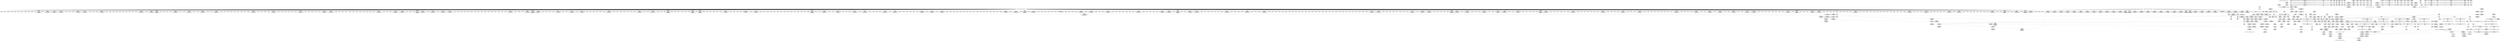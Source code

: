 digraph {
	CE0x3e7d7a0 [shape=record,shape=Mrecord,label="{CE0x3e7d7a0|56:_i8*,_:_CRE_904,905_}"]
	CE0x3e74770 [shape=record,shape=Mrecord,label="{CE0x3e74770|56:_i8*,_:_CRE_40,48_|*MultipleSource*|Function::selinux_kernel_create_files_as&Arg::inode::|security/selinux/hooks.c,3543}"]
	CE0x3e7e350 [shape=record,shape=Mrecord,label="{CE0x3e7e350|56:_i8*,_:_CRE_915,916_}"]
	CE0x3ec2940 [shape=record,shape=Mrecord,label="{CE0x3ec2940|_ret_%struct.task_struct*_%tmp4,_!dbg_!27714|./arch/x86/include/asm/current.h,14|*SummSource*}"]
	CE0x3e704b0 [shape=record,shape=Mrecord,label="{CE0x3e704b0|56:_i8*,_:_CRE_224,232_|*MultipleSource*|Function::selinux_kernel_create_files_as&Arg::inode::|security/selinux/hooks.c,3543}"]
	CE0x3e80c90 [shape=record,shape=Mrecord,label="{CE0x3e80c90|56:_i8*,_:_CRE_984,988_|*MultipleSource*|Function::selinux_kernel_create_files_as&Arg::inode::|security/selinux/hooks.c,3543}"]
	CE0x3e78430 [shape=record,shape=Mrecord,label="{CE0x3e78430|56:_i8*,_:_CRE_272,273_}"]
	CE0x3e68d40 [shape=record,shape=Mrecord,label="{CE0x3e68d40|56:_i8*,_:_CRE_610,611_}"]
	CE0x3e7e020 [shape=record,shape=Mrecord,label="{CE0x3e7e020|56:_i8*,_:_CRE_912,913_}"]
	CE0x3ec0fb0 [shape=record,shape=Mrecord,label="{CE0x3ec0fb0|current_sid:do.body|*SummSink*}"]
	CE0x3e6e270 [shape=record,shape=Mrecord,label="{CE0x3e6e270|56:_i8*,_:_CRE_879,880_}"]
	CE0x3e812a0 [shape=record,shape=Mrecord,label="{CE0x3e812a0|selinux_kernel_create_files_as:tmp2|*LoadInst*|security/selinux/hooks.c,3543|*SummSource*}"]
	CE0x3ea89e0 [shape=record,shape=Mrecord,label="{CE0x3ea89e0|28:_i32,_:_CRE_110,111_}"]
	CE0x3ecf910 [shape=record,shape=Mrecord,label="{CE0x3ecf910|current_sid:tmp10|security/selinux/hooks.c,218}"]
	CE0x3ec2520 [shape=record,shape=Mrecord,label="{CE0x3ec2520|get_current:tmp3|*SummSink*}"]
	CE0x3ed6120 [shape=record,shape=Mrecord,label="{CE0x3ed6120|GLOBAL:current_sid.__warned|Global_var:current_sid.__warned|*SummSource*}"]
	CE0x3ed01c0 [shape=record,shape=Mrecord,label="{CE0x3ed01c0|current_sid:tmp13|security/selinux/hooks.c,218|*SummSink*}"]
	CE0x3eab340 [shape=record,shape=Mrecord,label="{CE0x3eab340|selinux_kernel_create_files_as:cmp|security/selinux/hooks.c,3553|*SummSource*}"]
	CE0x3ec47e0 [shape=record,shape=Mrecord,label="{CE0x3ec47e0|12:_i32,_:_CME_16,20_|*MultipleSource*|*LoadInst*|security/selinux/hooks.c,3544|security/selinux/hooks.c,3544|security/selinux/hooks.c,3554}"]
	CE0x3ea98f0 [shape=record,shape=Mrecord,label="{CE0x3ea98f0|28:_i32,_:_CRE_144,152_|*MultipleSource*|*LoadInst*|security/selinux/hooks.c,3543|security/selinux/hooks.c,3543|security/selinux/hooks.c,3548}"]
	CE0x3e706c0 [shape=record,shape=Mrecord,label="{CE0x3e706c0|56:_i8*,_:_CRE_232,236_|*MultipleSource*|Function::selinux_kernel_create_files_as&Arg::inode::|security/selinux/hooks.c,3543}"]
	CE0x3eb3cb0 [shape=record,shape=Mrecord,label="{CE0x3eb3cb0|selinux_kernel_create_files_as:new|Function::selinux_kernel_create_files_as&Arg::new::|*SummSink*}"]
	CE0x3e71f30 [shape=record,shape=Mrecord,label="{CE0x3e71f30|56:_i8*,_:_CRE_203,204_}"]
	CE0x3e85e90 [shape=record,shape=Mrecord,label="{CE0x3e85e90|56:_i8*,_:_CRE_520,528_|*MultipleSource*|Function::selinux_kernel_create_files_as&Arg::inode::|security/selinux/hooks.c,3543}"]
	CE0x3e88060 [shape=record,shape=Mrecord,label="{CE0x3e88060|56:_i8*,_:_CRE_567,568_}"]
	CE0x3ed4070 [shape=record,shape=Mrecord,label="{CE0x3ed4070|current_sid:tmp6|security/selinux/hooks.c,218|*SummSink*}"]
	CE0x3ecae10 [shape=record,shape=Mrecord,label="{CE0x3ecae10|_call_void_lockdep_rcu_suspicious(i8*_getelementptr_inbounds_(_25_x_i8_,_25_x_i8_*_.str3,_i32_0,_i32_0),_i32_218,_i8*_getelementptr_inbounds_(_45_x_i8_,_45_x_i8_*_.str12,_i32_0,_i32_0))_#10,_!dbg_!27727|security/selinux/hooks.c,218}"]
	CE0x3f06d60 [shape=record,shape=Mrecord,label="{CE0x3f06d60|%struct.task_struct*_(%struct.task_struct**)*_asm_movq_%gs:$_1:P_,$0_,_r,im,_dirflag_,_fpsr_,_flags_}"]
	CE0x3e7de00 [shape=record,shape=Mrecord,label="{CE0x3e7de00|56:_i8*,_:_CRE_910,911_}"]
	CE0x3e7bba0 [shape=record,shape=Mrecord,label="{CE0x3e7bba0|56:_i8*,_:_CRE_184,185_}"]
	CE0x3e83340 [shape=record,shape=Mrecord,label="{CE0x3e83340|128:_i8*,_:_CRE_40,44_|*MultipleSource*|Function::selinux_kernel_create_files_as&Arg::new::|security/selinux/hooks.c,3544}"]
	CE0x3e6bf60 [shape=record,shape=Mrecord,label="{CE0x3e6bf60|56:_i8*,_:_CRE_776,792_|*MultipleSource*|Function::selinux_kernel_create_files_as&Arg::inode::|security/selinux/hooks.c,3543}"]
	CE0x3e7e460 [shape=record,shape=Mrecord,label="{CE0x3e7e460|56:_i8*,_:_CRE_916,917_}"]
	CE0x3eabc10 [shape=record,shape=Mrecord,label="{CE0x3eabc10|selinux_kernel_create_files_as:tmp7|security/selinux/hooks.c,3553}"]
	CE0x3ea86b0 [shape=record,shape=Mrecord,label="{CE0x3ea86b0|28:_i32,_:_CRE_107,108_}"]
	CE0x3e80da0 [shape=record,shape=Mrecord,label="{CE0x3e80da0|56:_i8*,_:_CRE_988,992_|*MultipleSource*|Function::selinux_kernel_create_files_as&Arg::inode::|security/selinux/hooks.c,3543}"]
	CE0x3e69fe0 [shape=record,shape=Mrecord,label="{CE0x3e69fe0|56:_i8*,_:_CRE_640,648_|*MultipleSource*|Function::selinux_kernel_create_files_as&Arg::inode::|security/selinux/hooks.c,3543}"]
	CE0x3e62c60 [shape=record,shape=Mrecord,label="{CE0x3e62c60|i64*_getelementptr_inbounds_(_5_x_i64_,_5_x_i64_*___llvm_gcov_ctr277,_i64_0,_i64_3)|*Constant*|*SummSource*}"]
	CE0x47d9370 [shape=record,shape=Mrecord,label="{CE0x47d9370|56:_i8*,_:_CRE_147,148_}"]
	CE0x3eab6f0 [shape=record,shape=Mrecord,label="{CE0x3eab6f0|i64_2|*Constant*}"]
	CE0x3e7e570 [shape=record,shape=Mrecord,label="{CE0x3e7e570|56:_i8*,_:_CRE_917,918_}"]
	CE0x3e6caa0 [shape=record,shape=Mrecord,label="{CE0x3e6caa0|56:_i8*,_:_CRE_832,840_|*MultipleSource*|Function::selinux_kernel_create_files_as&Arg::inode::|security/selinux/hooks.c,3543}"]
	CE0x3eac7e0 [shape=record,shape=Mrecord,label="{CE0x3eac7e0|GLOBAL:__llvm_gcov_ctr277|Global_var:__llvm_gcov_ctr277|*SummSink*}"]
	CE0x3ec8f80 [shape=record,shape=Mrecord,label="{CE0x3ec8f80|current_sid:tmp16|security/selinux/hooks.c,218|*SummSource*}"]
	CE0x3e887d0 [shape=record,shape=Mrecord,label="{CE0x3e887d0|56:_i8*,_:_CRE_574,575_}"]
	CE0x3ec6b80 [shape=record,shape=Mrecord,label="{CE0x3ec6b80|i64_3|*Constant*|*SummSink*}"]
	CE0x3e6d400 [shape=record,shape=Mrecord,label="{CE0x3e6d400|56:_i8*,_:_CRE_866,867_}"]
	CE0x3ee1ee0 [shape=record,shape=Mrecord,label="{CE0x3ee1ee0|current_sid:tmp19|security/selinux/hooks.c,218|*SummSink*}"]
	CE0x3e68c30 [shape=record,shape=Mrecord,label="{CE0x3e68c30|56:_i8*,_:_CRE_609,610_}"]
	CE0x3e5a610 [shape=record,shape=Mrecord,label="{CE0x3e5a610|56:_i8*,_:_CRE_182,183_}"]
	CE0x3eaef30 [shape=record,shape=Mrecord,label="{CE0x3eaef30|selinux_kernel_create_files_as:tmp5|security/selinux/hooks.c,3544}"]
	CE0x3e724a0 [shape=record,shape=Mrecord,label="{CE0x3e724a0|56:_i8*,_:_CRE_157,158_}"]
	CE0x3ec1910 [shape=record,shape=Mrecord,label="{CE0x3ec1910|selinux_kernel_create_files_as:tmp15|security/selinux/hooks.c,3555}"]
	CE0x3ecdd40 [shape=record,shape=Mrecord,label="{CE0x3ecdd40|current_sid:tmp5|security/selinux/hooks.c,218|*SummSource*}"]
	CE0x3e6e740 [shape=record,shape=Mrecord,label="{CE0x3e6e740|_call_void_mcount()_#3}"]
	CE0x3ed4a00 [shape=record,shape=Mrecord,label="{CE0x3ed4a00|current_sid:if.end|*SummSource*}"]
	CE0x3ee46d0 [shape=record,shape=Mrecord,label="{CE0x3ee46d0|COLLAPSED:_GCMRE_current_task_external_global_%struct.task_struct*:_elem_0::|security/selinux/hooks.c,218}"]
	CE0x3ea96a0 [shape=record,shape=Mrecord,label="{CE0x3ea96a0|28:_i32,_:_CRE_136,144_|*MultipleSource*|*LoadInst*|security/selinux/hooks.c,3543|security/selinux/hooks.c,3543|security/selinux/hooks.c,3548}"]
	CE0x3e79610 [shape=record,shape=Mrecord,label="{CE0x3e79610|56:_i8*,_:_CRE_96,104_|*MultipleSource*|Function::selinux_kernel_create_files_as&Arg::inode::|security/selinux/hooks.c,3543}"]
	CE0x3e802a0 [shape=record,shape=Mrecord,label="{CE0x3e802a0|56:_i8*,_:_CRE_977,978_}"]
	CE0x3ecc450 [shape=record,shape=Mrecord,label="{CE0x3ecc450|i1_true|*Constant*|*SummSink*}"]
	CE0x3ebc7f0 [shape=record,shape=Mrecord,label="{CE0x3ebc7f0|current_sid:tmp17|security/selinux/hooks.c,218|*SummSource*}"]
	CE0x3ea8e20 [shape=record,shape=Mrecord,label="{CE0x3ea8e20|28:_i32,_:_CRE_114,115_}"]
	CE0x3eb0130 [shape=record,shape=Mrecord,label="{CE0x3eb0130|GLOBAL:current_sid|*Constant*|*SummSource*}"]
	CE0x47d9200 [shape=record,shape=Mrecord,label="{CE0x47d9200|56:_i8*,_:_CRE_142,143_}"]
	CE0x3e898d0 [shape=record,shape=Mrecord,label="{CE0x3e898d0|56:_i8*,_:_CRE_590,591_}"]
	CE0x3ed1ee0 [shape=record,shape=Mrecord,label="{CE0x3ed1ee0|current_sid:tmp|*SummSink*}"]
	CE0x3ebf7b0 [shape=record,shape=Mrecord,label="{CE0x3ebf7b0|current_sid:tobool1|security/selinux/hooks.c,218}"]
	CE0x3e7e130 [shape=record,shape=Mrecord,label="{CE0x3e7e130|56:_i8*,_:_CRE_913,914_}"]
	CE0x3e84060 [shape=record,shape=Mrecord,label="{CE0x3e84060|128:_i8*,_:_CRE_80,88_|*MultipleSource*|Function::selinux_kernel_create_files_as&Arg::new::|security/selinux/hooks.c,3544}"]
	CE0x3eb3960 [shape=record,shape=Mrecord,label="{CE0x3eb3960|selinux_kernel_create_files_as:new|Function::selinux_kernel_create_files_as&Arg::new::}"]
	CE0x3e7c8c0 [shape=record,shape=Mrecord,label="{CE0x3e7c8c0|56:_i8*,_:_CRE_890,891_}"]
	CE0x3e6bd80 [shape=record,shape=Mrecord,label="{CE0x3e6bd80|56:_i8*,_:_CRE_768,776_|*MultipleSource*|Function::selinux_kernel_create_files_as&Arg::inode::|security/selinux/hooks.c,3543}"]
	CE0x3ea73f0 [shape=record,shape=Mrecord,label="{CE0x3ea73f0|28:_i32,_:_CRE_89,90_}"]
	CE0x47d9440 [shape=record,shape=Mrecord,label="{CE0x47d9440|56:_i8*,_:_CRE_148,149_}"]
	CE0x3e78c70 [shape=record,shape=Mrecord,label="{CE0x3e78c70|56:_i8*,_:_CRE_171,172_}"]
	"CONST[source:0(mediator),value:2(dynamic)][purpose:{subject}][SnkIdx:0]"
	CE0x3ea6df0 [shape=record,shape=Mrecord,label="{CE0x3ea6df0|28:_i32,_:_CRE_83,84_}"]
	CE0x3eb4000 [shape=record,shape=Mrecord,label="{CE0x3eb4000|i32_22|*Constant*}"]
	CE0x3ee31e0 [shape=record,shape=Mrecord,label="{CE0x3ee31e0|get_current:entry|*SummSource*}"]
	CE0x3e78d80 [shape=record,shape=Mrecord,label="{CE0x3e78d80|56:_i8*,_:_CRE_172,173_}"]
	CE0x3ed2d00 [shape=record,shape=Mrecord,label="{CE0x3ed2d00|current_sid:tmp6|security/selinux/hooks.c,218|*SummSource*}"]
	CE0x3ec38e0 [shape=record,shape=Mrecord,label="{CE0x3ec38e0|selinux_kernel_create_files_as:create_sid|security/selinux/hooks.c,3554|*SummSource*}"]
	CE0x3eaf800 [shape=record,shape=Mrecord,label="{CE0x3eaf800|selinux_kernel_create_files_as:tmp12|security/selinux/hooks.c,3554|*SummSink*}"]
	CE0x3ea7bf0 [shape=record,shape=Mrecord,label="{CE0x3ea7bf0|28:_i32,_:_CRE_97,98_}"]
	CE0x3e73000 [shape=record,shape=Mrecord,label="{CE0x3e73000|56:_i8*,_:_CRE_280,281_}"]
	CE0x3e6b420 [shape=record,shape=Mrecord,label="{CE0x3e6b420|56:_i8*,_:_CRE_728,736_|*MultipleSource*|Function::selinux_kernel_create_files_as&Arg::inode::|security/selinux/hooks.c,3543}"]
	CE0x3e7c590 [shape=record,shape=Mrecord,label="{CE0x3e7c590|56:_i8*,_:_CRE_887,888_}"]
	CE0x3eaf910 [shape=record,shape=Mrecord,label="{CE0x3eaf910|current_sid:entry|*SummSink*}"]
	CE0x3e46ce0 [shape=record,shape=Mrecord,label="{CE0x3e46ce0|i64*_getelementptr_inbounds_(_2_x_i64_,_2_x_i64_*___llvm_gcov_ctr98,_i64_0,_i64_1)|*Constant*|*SummSink*}"]
	CE0x3eb68f0 [shape=record,shape=Mrecord,label="{CE0x3eb68f0|avc_has_perm:auditdata|Function::avc_has_perm&Arg::auditdata::}"]
	CE0x3ebe0a0 [shape=record,shape=Mrecord,label="{CE0x3ebe0a0|current_sid:land.lhs.true}"]
	CE0x3ee4460 [shape=record,shape=Mrecord,label="{CE0x3ee4460|i32_78|*Constant*}"]
	CE0x3e89380 [shape=record,shape=Mrecord,label="{CE0x3e89380|56:_i8*,_:_CRE_585,586_}"]
	CE0x3ecbb60 [shape=record,shape=Mrecord,label="{CE0x3ecbb60|GLOBAL:__llvm_gcov_ctr125|Global_var:__llvm_gcov_ctr125}"]
	CE0x3e73bb0 [shape=record,shape=Mrecord,label="{CE0x3e73bb0|56:_i8*,_:_CRE_291,292_}"]
	CE0x3eb1bd0 [shape=record,shape=Mrecord,label="{CE0x3eb1bd0|28:_i32,_:_CRE_59,60_}"]
	CE0x3eaba50 [shape=record,shape=Mrecord,label="{CE0x3eaba50|i64_0|*Constant*}"]
	CE0x3ed0620 [shape=record,shape=Mrecord,label="{CE0x3ed0620|current_sid:tmp14|security/selinux/hooks.c,218|*SummSource*}"]
	CE0x3ed82f0 [shape=record,shape=Mrecord,label="{CE0x3ed82f0|i32_1|*Constant*|*SummSource*}"]
	CE0x3e48540 [shape=record,shape=Mrecord,label="{CE0x3e48540|56:_i8*,_:_CRE_72,76_|*MultipleSource*|Function::selinux_kernel_create_files_as&Arg::inode::|security/selinux/hooks.c,3543}"]
	CE0x3e621f0 [shape=record,shape=Mrecord,label="{CE0x3e621f0|selinux_kernel_create_files_as:tmp10|security/selinux/hooks.c,3553}"]
	CE0x3e7f670 [shape=record,shape=Mrecord,label="{CE0x3e7f670|56:_i8*,_:_CRE_933,934_}"]
	CE0x3eb1cd0 [shape=record,shape=Mrecord,label="{CE0x3eb1cd0|28:_i32,_:_CRE_60,61_}"]
	CE0x3ee44d0 [shape=record,shape=Mrecord,label="{CE0x3ee44d0|i32_78|*Constant*|*SummSink*}"]
	CE0x3e697e0 [shape=record,shape=Mrecord,label="{CE0x3e697e0|56:_i8*,_:_CRE_620,621_}"]
	CE0x3e5caf0 [shape=record,shape=Mrecord,label="{CE0x3e5caf0|56:_i8*,_:_CRE_112,120_|*MultipleSource*|Function::selinux_kernel_create_files_as&Arg::inode::|security/selinux/hooks.c,3543}"]
	CE0x3e6d7d0 [shape=record,shape=Mrecord,label="{CE0x3e6d7d0|56:_i8*,_:_CRE_869,870_}"]
	CE0x3e7b960 [shape=record,shape=Mrecord,label="{CE0x3e7b960|56:_i8*,_:_CRE_168,169_}"]
	CE0x3eae5d0 [shape=record,shape=Mrecord,label="{CE0x3eae5d0|128:_i8*,_:_CRE_152,160_|*MultipleSource*|Function::selinux_kernel_create_files_as&Arg::new::|security/selinux/hooks.c,3544}"]
	CE0x3eb0420 [shape=record,shape=Mrecord,label="{CE0x3eb0420|current_sid:entry}"]
	CE0x3e62580 [shape=record,shape=Mrecord,label="{CE0x3e62580|selinux_kernel_create_files_as:tmp10|security/selinux/hooks.c,3553|*SummSink*}"]
	CE0x3ea67f0 [shape=record,shape=Mrecord,label="{CE0x3ea67f0|28:_i32,_:_CRE_77,78_}"]
	CE0x3e74f90 [shape=record,shape=Mrecord,label="{CE0x3e74f90|56:_i8*,_:_CRE_139,140_}"]
	CE0x3e500d0 [shape=record,shape=Mrecord,label="{CE0x3e500d0|56:_i8*,_:_CRE_267,268_}"]
	CE0x3eacc20 [shape=record,shape=Mrecord,label="{CE0x3eacc20|selinux_kernel_create_files_as:tmp8|security/selinux/hooks.c,3553}"]
	CE0x3eb1fd0 [shape=record,shape=Mrecord,label="{CE0x3eb1fd0|28:_i32,_:_CRE_63,64_}"]
	CE0x3e828e0 [shape=record,shape=Mrecord,label="{CE0x3e828e0|28:_i32,_:_CRE_12,13_}"]
	CE0x5dca970 [shape=record,shape=Mrecord,label="{CE0x5dca970|selinux_kernel_create_files_as:tmp1|*SummSource*}"]
	CE0x3e78b60 [shape=record,shape=Mrecord,label="{CE0x3e78b60|56:_i8*,_:_CRE_170,171_}"]
	CE0x3e84610 [shape=record,shape=Mrecord,label="{CE0x3e84610|56:_i8*,_:_CRE_475,476_}"]
	CE0x3e85ad0 [shape=record,shape=Mrecord,label="{CE0x3e85ad0|56:_i8*,_:_CRE_508,512_|*MultipleSource*|Function::selinux_kernel_create_files_as&Arg::inode::|security/selinux/hooks.c,3543}"]
	CE0x3e86f40 [shape=record,shape=Mrecord,label="{CE0x3e86f40|28:_i32,_:_CRE_18,19_}"]
	CE0x3ecdc60 [shape=record,shape=Mrecord,label="{CE0x3ecdc60|GLOBAL:__llvm_gcov_ctr125|Global_var:__llvm_gcov_ctr125|*SummSource*}"]
	CE0x3e5e7f0 [shape=record,shape=Mrecord,label="{CE0x3e5e7f0|56:_i8*,_:_CRE_247,248_}"]
	CE0x3eb1dd0 [shape=record,shape=Mrecord,label="{CE0x3eb1dd0|28:_i32,_:_CRE_61,62_}"]
	CE0x3e73ee0 [shape=record,shape=Mrecord,label="{CE0x3e73ee0|56:_i8*,_:_CRE_294,295_}"]
	CE0x3e5f9d0 [shape=record,shape=Mrecord,label="{CE0x3e5f9d0|i64_1|*Constant*}"]
	CE0x3e56280 [shape=record,shape=Mrecord,label="{CE0x3e56280|56:_i8*,_:_CRE_432,440_|*MultipleSource*|Function::selinux_kernel_create_files_as&Arg::inode::|security/selinux/hooks.c,3543}"]
	CE0x3e74dc0 [shape=record,shape=Mrecord,label="{CE0x3e74dc0|56:_i8*,_:_CRE_138,139_}"]
	CE0x3e838e0 [shape=record,shape=Mrecord,label="{CE0x3e838e0|128:_i8*,_:_CRE_52,56_|*MultipleSource*|Function::selinux_kernel_create_files_as&Arg::new::|security/selinux/hooks.c,3544}"]
	CE0x3e71400 [shape=record,shape=Mrecord,label="{CE0x3e71400|56:_i8*,_:_CRE_207,208_}"]
	CE0x3747fe0 [shape=record,shape=Mrecord,label="{CE0x3747fe0|selinux_kernel_create_files_as:inode|Function::selinux_kernel_create_files_as&Arg::inode::}"]
	CE0x3e55b00 [shape=record,shape=Mrecord,label="{CE0x3e55b00|56:_i8*,_:_CRE_400,408_|*MultipleSource*|Function::selinux_kernel_create_files_as&Arg::inode::|security/selinux/hooks.c,3543}"]
	CE0x3e7f340 [shape=record,shape=Mrecord,label="{CE0x3e7f340|56:_i8*,_:_CRE_930,931_}"]
	CE0x3eb0620 [shape=record,shape=Mrecord,label="{CE0x3eb0620|selinux_kernel_create_files_as:tmp5|security/selinux/hooks.c,3544|*SummSource*}"]
	CE0x3ed2bf0 [shape=record,shape=Mrecord,label="{CE0x3ed2bf0|current_sid:tmp5|security/selinux/hooks.c,218|*SummSink*}"]
	CE0x3e6cc80 [shape=record,shape=Mrecord,label="{CE0x3e6cc80|56:_i8*,_:_CRE_840,848_|*MultipleSource*|Function::selinux_kernel_create_files_as&Arg::inode::|security/selinux/hooks.c,3543}"]
	CE0x3e588d0 [shape=record,shape=Mrecord,label="{CE0x3e588d0|_call_void_mcount()_#3}"]
	CE0x3e73110 [shape=record,shape=Mrecord,label="{CE0x3e73110|56:_i8*,_:_CRE_281,282_}"]
	CE0x3e7ebd0 [shape=record,shape=Mrecord,label="{CE0x3e7ebd0|56:_i8*,_:_CRE_923,924_}"]
	CE0x3e6aac0 [shape=record,shape=Mrecord,label="{CE0x3e6aac0|56:_i8*,_:_CRE_684,688_|*MultipleSource*|Function::selinux_kernel_create_files_as&Arg::inode::|security/selinux/hooks.c,3543}"]
	CE0x3e56be0 [shape=record,shape=Mrecord,label="{CE0x3e56be0|56:_i8*,_:_CRE_473,474_}"]
	CE0x3ecf7a0 [shape=record,shape=Mrecord,label="{CE0x3ecf7a0|i64_4|*Constant*|*SummSink*}"]
	CE0x3e5eb20 [shape=record,shape=Mrecord,label="{CE0x3e5eb20|56:_i8*,_:_CRE_250,251_}"]
	CE0x3e58720 [shape=record,shape=Mrecord,label="{CE0x3e58720|current_sid:tmp3|*SummSource*}"]
	CE0x3eae990 [shape=record,shape=Mrecord,label="{CE0x3eae990|128:_i8*,_:_CRE_168,176_|*MultipleSource*|Function::selinux_kernel_create_files_as&Arg::new::|security/selinux/hooks.c,3544}"]
	CE0x3ec71b0 [shape=record,shape=Mrecord,label="{CE0x3ec71b0|current_sid:if.then|*SummSink*}"]
	CE0x3e68060 [shape=record,shape=Mrecord,label="{CE0x3e68060|selinux_kernel_create_files_as:entry|*SummSource*}"]
	CE0x3eb5c10 [shape=record,shape=Mrecord,label="{CE0x3eb5c10|i32_2|*Constant*|*SummSource*}"]
	CE0x3e5bab0 [shape=record,shape=Mrecord,label="{CE0x3e5bab0|current_sid:if.then|*SummSource*}"]
	CE0x3ee3130 [shape=record,shape=Mrecord,label="{CE0x3ee3130|get_current:entry}"]
	CE0x3e50fc0 [shape=record,shape=Mrecord,label="{CE0x3e50fc0|56:_i8*,_:_CRE_12,16_|*MultipleSource*|Function::selinux_kernel_create_files_as&Arg::inode::|security/selinux/hooks.c,3543}"]
	CE0x3e6b240 [shape=record,shape=Mrecord,label="{CE0x3e6b240|56:_i8*,_:_CRE_712,728_|*MultipleSource*|Function::selinux_kernel_create_files_as&Arg::inode::|security/selinux/hooks.c,3543}"]
	CE0x3ee9830 [shape=record,shape=Mrecord,label="{CE0x3ee9830|current_sid:tmp24|security/selinux/hooks.c,220}"]
	CE0x3e4ffc0 [shape=record,shape=Mrecord,label="{CE0x3e4ffc0|56:_i8*,_:_CRE_266,267_}"]
	CE0x3ebd900 [shape=record,shape=Mrecord,label="{CE0x3ebd900|selinux_kernel_create_files_as:tmp13|security/selinux/hooks.c,3554|*SummSink*}"]
	CE0x3eaf260 [shape=record,shape=Mrecord,label="{CE0x3eaf260|selinux_kernel_create_files_as:tmp11|security/selinux/hooks.c,3554}"]
	CE0x3e60da0 [shape=record,shape=Mrecord,label="{CE0x3e60da0|get_current:tmp1|*SummSink*}"]
	CE0x3e60eb0 [shape=record,shape=Mrecord,label="{CE0x3e60eb0|56:_i8*,_:_CRE_153,154_}"]
	CE0x3e7f780 [shape=record,shape=Mrecord,label="{CE0x3e7f780|56:_i8*,_:_CRE_934,935_}"]
	CE0x3ec5370 [shape=record,shape=Mrecord,label="{CE0x3ec5370|i64_2|*Constant*}"]
	CE0x3e6dc10 [shape=record,shape=Mrecord,label="{CE0x3e6dc10|56:_i8*,_:_CRE_873,874_}"]
	CE0x3eab760 [shape=record,shape=Mrecord,label="{CE0x3eab760|i64_2|*Constant*|*SummSource*}"]
	CE0x3e68f60 [shape=record,shape=Mrecord,label="{CE0x3e68f60|56:_i8*,_:_CRE_612,613_}"]
	CE0x3e5e6e0 [shape=record,shape=Mrecord,label="{CE0x3e5e6e0|56:_i8*,_:_CRE_246,247_}"]
	CE0x3ecb950 [shape=record,shape=Mrecord,label="{CE0x3ecb950|current_sid:tmp5|security/selinux/hooks.c,218}"]
	CE0x3e6ea10 [shape=record,shape=Mrecord,label="{CE0x3e6ea10|56:_i8*,_:_CRE_145,146_}"]
	CE0x3e73aa0 [shape=record,shape=Mrecord,label="{CE0x3e73aa0|56:_i8*,_:_CRE_290,291_}"]
	CE0x3e63580 [shape=record,shape=Mrecord,label="{CE0x3e63580|56:_i8*,_:_CRE_212,216_|*MultipleSource*|Function::selinux_kernel_create_files_as&Arg::inode::|security/selinux/hooks.c,3543}"]
	CE0x3ec9400 [shape=record,shape=Mrecord,label="{CE0x3ec9400|i8_1|*Constant*|*SummSource*}"]
	CE0x3e61920 [shape=record,shape=Mrecord,label="{CE0x3e61920|i32_0|*Constant*|*SummSource*}"]
	CE0x3eadc70 [shape=record,shape=Mrecord,label="{CE0x3eadc70|128:_i8*,_:_CRE_112,120_|*MultipleSource*|Function::selinux_kernel_create_files_as&Arg::new::|security/selinux/hooks.c,3544}"]
	CE0x3e57c70 [shape=record,shape=Mrecord,label="{CE0x3e57c70|current_sid:tmp11|security/selinux/hooks.c,218|*SummSink*}"]
	CE0x3ea9260 [shape=record,shape=Mrecord,label="{CE0x3ea9260|28:_i32,_:_CRE_118,119_}"]
	CE0x3ee4850 [shape=record,shape=Mrecord,label="{CE0x3ee4850|current_sid:cred|security/selinux/hooks.c,218|*SummSource*}"]
	CE0x3eb6500 [shape=record,shape=Mrecord,label="{CE0x3eb6500|avc_has_perm:auditdata|Function::avc_has_perm&Arg::auditdata::|*SummSource*}"]
	CE0x3ea9b20 [shape=record,shape=Mrecord,label="{CE0x3ea9b20|28:_i32,_:_CRE_152,160_|*MultipleSource*|*LoadInst*|security/selinux/hooks.c,3543|security/selinux/hooks.c,3543|security/selinux/hooks.c,3548}"]
	CE0x3eb4f70 [shape=record,shape=Mrecord,label="{CE0x3eb4f70|avc_has_perm:tsid|Function::avc_has_perm&Arg::tsid::|*SummSink*}"]
	CE0x3ea8270 [shape=record,shape=Mrecord,label="{CE0x3ea8270|28:_i32,_:_CRE_103,104_}"]
	CE0x550ebf0 [shape=record,shape=Mrecord,label="{CE0x550ebf0|selinux_kernel_create_files_as:i_security|security/selinux/hooks.c,3543|*SummSource*}"]
	CE0x3e6eec0 [shape=record,shape=Mrecord,label="{CE0x3e6eec0|selinux_kernel_create_files_as:if.then|*SummSink*}"]
	CE0x5dcaa10 [shape=record,shape=Mrecord,label="{CE0x5dcaa10|selinux_kernel_create_files_as:tmp1|*SummSink*}"]
	CE0x3ea9150 [shape=record,shape=Mrecord,label="{CE0x3ea9150|28:_i32,_:_CRE_117,118_}"]
	CE0x37450a0 [shape=record,shape=Mrecord,label="{CE0x37450a0|selinux_kernel_create_files_as:i_security|security/selinux/hooks.c,3543}"]
	CE0x3e78650 [shape=record,shape=Mrecord,label="{CE0x3e78650|56:_i8*,_:_CRE_274,275_}"]
	CE0x3e855d0 [shape=record,shape=Mrecord,label="{CE0x3e855d0|56:_i8*,_:_CRE_496,500_|*MultipleSource*|Function::selinux_kernel_create_files_as&Arg::inode::|security/selinux/hooks.c,3543}"]
	CE0x3e72910 [shape=record,shape=Mrecord,label="{CE0x3e72910|56:_i8*,_:_CRE_120,128_|*MultipleSource*|Function::selinux_kernel_create_files_as&Arg::inode::|security/selinux/hooks.c,3543}"]
	CE0x3e87340 [shape=record,shape=Mrecord,label="{CE0x3e87340|28:_i32,_:_CRE_22,23_}"]
	CE0x3ead8b0 [shape=record,shape=Mrecord,label="{CE0x3ead8b0|128:_i8*,_:_CRE_96,104_|*MultipleSource*|Function::selinux_kernel_create_files_as&Arg::new::|security/selinux/hooks.c,3544}"]
	CE0x3ebbc60 [shape=record,shape=Mrecord,label="{CE0x3ebbc60|i8*_getelementptr_inbounds_(_45_x_i8_,_45_x_i8_*_.str12,_i32_0,_i32_0)|*Constant*}"]
	CE0x3eabc80 [shape=record,shape=Mrecord,label="{CE0x3eabc80|selinux_kernel_create_files_as:tmp7|security/selinux/hooks.c,3553|*SummSource*}"]
	CE0x3e73550 [shape=record,shape=Mrecord,label="{CE0x3e73550|56:_i8*,_:_CRE_285,286_}"]
	CE0x3e752d0 [shape=record,shape=Mrecord,label="{CE0x3e752d0|56:_i8*,_:_CRE_189,190_}"]
	CE0x3e5a2e0 [shape=record,shape=Mrecord,label="{CE0x3e5a2e0|56:_i8*,_:_CRE_179,180_}"]
	CE0x3eaf2d0 [shape=record,shape=Mrecord,label="{CE0x3eaf2d0|selinux_kernel_create_files_as:tmp11|security/selinux/hooks.c,3554|*SummSource*}"]
	CE0x3e8a040 [shape=record,shape=Mrecord,label="{CE0x3e8a040|56:_i8*,_:_CRE_597,598_}"]
	CE0x3ea75f0 [shape=record,shape=Mrecord,label="{CE0x3ea75f0|28:_i32,_:_CRE_91,92_}"]
	CE0x3e73220 [shape=record,shape=Mrecord,label="{CE0x3e73220|56:_i8*,_:_CRE_282,283_}"]
	CE0x3e60fc0 [shape=record,shape=Mrecord,label="{CE0x3e60fc0|56:_i8*,_:_CRE_154,155_}"]
	CE0x3e6ea80 [shape=record,shape=Mrecord,label="{CE0x3e6ea80|56:_i8*,_:_CRE_2,4_|*MultipleSource*|Function::selinux_kernel_create_files_as&Arg::inode::|security/selinux/hooks.c,3543}"]
	CE0x3ec7390 [shape=record,shape=Mrecord,label="{CE0x3ec7390|current_sid:do.end|*SummSource*}"]
	CE0x3e86e40 [shape=record,shape=Mrecord,label="{CE0x3e86e40|28:_i32,_:_CRE_17,18_}"]
	CE0x3e73990 [shape=record,shape=Mrecord,label="{CE0x3e73990|56:_i8*,_:_CRE_289,290_}"]
	CE0x3ec0a40 [shape=record,shape=Mrecord,label="{CE0x3ec0a40|current_sid:tmp2|*SummSource*}"]
	CE0x3ec3720 [shape=record,shape=Mrecord,label="{CE0x3ec3720|_ret_i32_%call2,_!dbg_!27733|security/selinux/hooks.c,3555|*SummSource*}"]
	CE0x3eb0b30 [shape=record,shape=Mrecord,label="{CE0x3eb0b30|selinux_kernel_create_files_as:call|security/selinux/hooks.c,3545|*SummSink*}"]
	CE0x3ebbd90 [shape=record,shape=Mrecord,label="{CE0x3ebbd90|i8*_getelementptr_inbounds_(_45_x_i8_,_45_x_i8_*_.str12,_i32_0,_i32_0)|*Constant*|*SummSink*}"]
	CE0x3e639b0 [shape=record,shape=Mrecord,label="{CE0x3e639b0|56:_i8*,_:_CRE_176,177_}"]
	CE0x3e6d9f0 [shape=record,shape=Mrecord,label="{CE0x3e6d9f0|56:_i8*,_:_CRE_871,872_}"]
	CE0x3e71af0 [shape=record,shape=Mrecord,label="{CE0x3e71af0|56:_i8*,_:_CRE_199,200_}"]
	CE0x3e501e0 [shape=record,shape=Mrecord,label="{CE0x3e501e0|56:_i8*,_:_CRE_268,269_}"]
	CE0x3eaab20 [shape=record,shape=Mrecord,label="{CE0x3eaab20|selinux_kernel_create_files_as:tmp6|security/selinux/hooks.c,3548|*SummSink*}"]
	CE0x3ebf660 [shape=record,shape=Mrecord,label="{CE0x3ebf660|current_sid:tmp8|security/selinux/hooks.c,218|*SummSource*}"]
	CE0x3eb1760 [shape=record,shape=Mrecord,label="{CE0x3eb1760|28:_i32,_:_CRE_54,55_}"]
	CE0x3eaa920 [shape=record,shape=Mrecord,label="{CE0x3eaa920|selinux_kernel_create_files_as:tmp6|security/selinux/hooks.c,3548|*SummSource*}"]
	CE0x3e77500 [shape=record,shape=Mrecord,label="{CE0x3e77500|selinux_kernel_create_files_as:tmp8|security/selinux/hooks.c,3553|*SummSink*}"]
	CE0x3e89c00 [shape=record,shape=Mrecord,label="{CE0x3e89c00|56:_i8*,_:_CRE_593,594_}"]
	CE0x3ebcce0 [shape=record,shape=Mrecord,label="{CE0x3ebcce0|current_sid:tmp18|security/selinux/hooks.c,218|*SummSource*}"]
	CE0x3e80480 [shape=record,shape=Mrecord,label="{CE0x3e80480|56:_i8*,_:_CRE_978,979_}"]
	CE0x3ea8f30 [shape=record,shape=Mrecord,label="{CE0x3ea8f30|28:_i32,_:_CRE_115,116_}"]
	CE0x3e889f0 [shape=record,shape=Mrecord,label="{CE0x3e889f0|56:_i8*,_:_CRE_576,577_}"]
	CE0x3e88b00 [shape=record,shape=Mrecord,label="{CE0x3e88b00|56:_i8*,_:_CRE_577,578_}"]
	CE0x3e684c0 [shape=record,shape=Mrecord,label="{CE0x3e684c0|56:_i8*,_:_CRE_602,603_}"]
	CE0x3e8a150 [shape=record,shape=Mrecord,label="{CE0x3e8a150|56:_i8*,_:_CRE_598,599_}"]
	CE0x3eb3860 [shape=record,shape=Mrecord,label="{CE0x3eb3860|selinux_kernel_create_files_as:tmp3|security/selinux/hooks.c,3543|*SummSink*}"]
	CE0x3eac1a0 [shape=record,shape=Mrecord,label="{CE0x3eac1a0|selinux_kernel_create_files_as:tmp7|security/selinux/hooks.c,3553|*SummSink*}"]
	CE0x3ee2270 [shape=record,shape=Mrecord,label="{CE0x3ee2270|current_sid:tmp20|security/selinux/hooks.c,218|*SummSink*}"]
	CE0x3ee5170 [shape=record,shape=Mrecord,label="{CE0x3ee5170|current_sid:security|security/selinux/hooks.c,218}"]
	CE0x3e56640 [shape=record,shape=Mrecord,label="{CE0x3e56640|56:_i8*,_:_CRE_448,456_|*MultipleSource*|Function::selinux_kernel_create_files_as&Arg::inode::|security/selinux/hooks.c,3543}"]
	CE0x3eb14f0 [shape=record,shape=Mrecord,label="{CE0x3eb14f0|28:_i32,_:_CRE_51,52_}"]
	CE0x3e5fa40 [shape=record,shape=Mrecord,label="{CE0x3e5fa40|i64_1|*Constant*|*SummSource*}"]
	CE0x3ebc430 [shape=record,shape=Mrecord,label="{CE0x3ebc430|current_sid:tmp17|security/selinux/hooks.c,218}"]
	"CONST[source:1(input),value:2(dynamic)][purpose:{object}][SrcIdx:2]"
	CE0x3e64270 [shape=record,shape=Mrecord,label="{CE0x3e64270|56:_i8*,_:_CRE_195,196_}"]
	CE0x3e60110 [shape=record,shape=Mrecord,label="{CE0x3e60110|56:_i8*,_:_CRE_257,258_}"]
	CE0x3e6ae80 [shape=record,shape=Mrecord,label="{CE0x3e6ae80|56:_i8*,_:_CRE_696,704_|*MultipleSource*|Function::selinux_kernel_create_files_as&Arg::inode::|security/selinux/hooks.c,3543}"]
	CE0x3ed52a0 [shape=record,shape=Mrecord,label="{CE0x3ed52a0|GLOBAL:current_sid.__warned|Global_var:current_sid.__warned}"]
	CE0x3eb6b60 [shape=record,shape=Mrecord,label="{CE0x3eb6b60|selinux_kernel_create_files_as:call2|security/selinux/hooks.c,3548|*SummSource*}"]
	CE0x3e698f0 [shape=record,shape=Mrecord,label="{CE0x3e698f0|56:_i8*,_:_CRE_621,622_}"]
	CE0x3ec6a70 [shape=record,shape=Mrecord,label="{CE0x3ec6a70|i64_0|*Constant*}"]
	CE0x3e82a60 [shape=record,shape=Mrecord,label="{CE0x3e82a60|28:_i32,_:_CRE_14,15_}"]
	CE0x3ebb630 [shape=record,shape=Mrecord,label="{CE0x3ebb630|i32_218|*Constant*|*SummSource*}"]
	CE0x3e87140 [shape=record,shape=Mrecord,label="{CE0x3e87140|28:_i32,_:_CRE_20,21_}"]
	CE0x3eb6680 [shape=record,shape=Mrecord,label="{CE0x3eb6680|_ret_i32_%retval.0,_!dbg_!27728|security/selinux/avc.c,775}"]
	CE0x3eb21d0 [shape=record,shape=Mrecord,label="{CE0x3eb21d0|28:_i32,_:_CRE_65,66_}"]
	CE0x3e51480 [shape=record,shape=Mrecord,label="{CE0x3e51480|selinux_kernel_create_files_as:if.end|*SummSink*}"]
	CE0x3e7c480 [shape=record,shape=Mrecord,label="{CE0x3e7c480|56:_i8*,_:_CRE_886,887_}"]
	CE0x3e7feb0 [shape=record,shape=Mrecord,label="{CE0x3e7feb0|56:_i8*,_:_CRE_960,968_|*MultipleSource*|Function::selinux_kernel_create_files_as&Arg::inode::|security/selinux/hooks.c,3543}"]
	CE0x3eac620 [shape=record,shape=Mrecord,label="{CE0x3eac620|GLOBAL:__llvm_gcov_ctr277|Global_var:__llvm_gcov_ctr277|*SummSource*}"]
	CE0x3eaae00 [shape=record,shape=Mrecord,label="{CE0x3eaae00|_ret_i32_%retval.0,_!dbg_!27728|security/selinux/avc.c,775|*SummSink*}"]
	CE0x3ea77f0 [shape=record,shape=Mrecord,label="{CE0x3ea77f0|28:_i32,_:_CRE_93,94_}"]
	CE0x3ec4990 [shape=record,shape=Mrecord,label="{CE0x3ec4990|12:_i32,_:_CME_20,24_|*MultipleSource*|*LoadInst*|security/selinux/hooks.c,3544|security/selinux/hooks.c,3544|security/selinux/hooks.c,3554}"]
	CE0x3e6b9c0 [shape=record,shape=Mrecord,label="{CE0x3e6b9c0|56:_i8*,_:_CRE_752,756_|*MultipleSource*|Function::selinux_kernel_create_files_as&Arg::inode::|security/selinux/hooks.c,3543}"]
	CE0x3eb7c00 [shape=record,shape=Mrecord,label="{CE0x3eb7c00|selinux_kernel_create_files_as:cmp|security/selinux/hooks.c,3553}"]
	CE0x3e60000 [shape=record,shape=Mrecord,label="{CE0x3e60000|56:_i8*,_:_CRE_256,257_}"]
	CE0x3ea6af0 [shape=record,shape=Mrecord,label="{CE0x3ea6af0|28:_i32,_:_CRE_80,81_}"]
	CE0x3e68e50 [shape=record,shape=Mrecord,label="{CE0x3e68e50|56:_i8*,_:_CRE_611,612_}"]
	CE0x3ebdbe0 [shape=record,shape=Mrecord,label="{CE0x3ebdbe0|_ret_i32_%call2,_!dbg_!27733|security/selinux/hooks.c,3555|*SummSink*}"]
	CE0x3eb22d0 [shape=record,shape=Mrecord,label="{CE0x3eb22d0|28:_i32,_:_CRE_66,67_}"]
	CE0x3e7c370 [shape=record,shape=Mrecord,label="{CE0x3e7c370|56:_i8*,_:_CRE_885,886_}"]
	CE0x3e56ee0 [shape=record,shape=Mrecord,label="{CE0x3e56ee0|get_current:tmp3|*SummSource*}"]
	CE0x3e7c150 [shape=record,shape=Mrecord,label="{CE0x3e7c150|56:_i8*,_:_CRE_883,884_}"]
	CE0x3e89160 [shape=record,shape=Mrecord,label="{CE0x3e89160|56:_i8*,_:_CRE_583,584_}"]
	CE0x3eb1ed0 [shape=record,shape=Mrecord,label="{CE0x3eb1ed0|28:_i32,_:_CRE_62,63_}"]
	CE0x3e6a520 [shape=record,shape=Mrecord,label="{CE0x3e6a520|56:_i8*,_:_CRE_664,672_|*MultipleSource*|Function::selinux_kernel_create_files_as&Arg::inode::|security/selinux/hooks.c,3543}"]
	CE0x3ee9d00 [shape=record,shape=Mrecord,label="{CE0x3ee9d00|get_current:bb|*SummSource*}"]
	CE0x3e7dad0 [shape=record,shape=Mrecord,label="{CE0x3e7dad0|56:_i8*,_:_CRE_907,908_}"]
	CE0x3e6e940 [shape=record,shape=Mrecord,label="{CE0x3e6e940|56:_i8*,_:_CRE_144,145_}"]
	CE0x3e87a00 [shape=record,shape=Mrecord,label="{CE0x3e87a00|28:_i32,_:_CRE_34,35_|*MultipleSource*|*LoadInst*|security/selinux/hooks.c,3543|security/selinux/hooks.c,3543|security/selinux/hooks.c,3548}"]
	CE0x3e6e490 [shape=record,shape=Mrecord,label="{CE0x3e6e490|56:_i8*,_:_CRE_881,882_}"]
	CE0x3eb0f80 [shape=record,shape=Mrecord,label="{CE0x3eb0f80|28:_i32,_:_CRE_48,49_}"]
	CE0x3e7fd60 [shape=record,shape=Mrecord,label="{CE0x3e7fd60|56:_i8*,_:_CRE_952,960_|*MultipleSource*|Function::selinux_kernel_create_files_as&Arg::inode::|security/selinux/hooks.c,3543}"]
	CE0x3e518d0 [shape=record,shape=Mrecord,label="{CE0x3e518d0|selinux_kernel_create_files_as:bb|*SummSink*}"]
	CE0x3ed2980 [shape=record,shape=Mrecord,label="{CE0x3ed2980|current_sid:do.body|*SummSource*}"]
	CE0x3e7d250 [shape=record,shape=Mrecord,label="{CE0x3e7d250|56:_i8*,_:_CRE_899,900_}"]
	CE0x3eaa120 [shape=record,shape=Mrecord,label="{CE0x3eaa120|28:_i32,_:_CRE_184,192_|*MultipleSource*|*LoadInst*|security/selinux/hooks.c,3543|security/selinux/hooks.c,3543|security/selinux/hooks.c,3548}"]
	CE0x3ed7540 [shape=record,shape=Mrecord,label="{CE0x3ed7540|current_sid:security|security/selinux/hooks.c,218|*SummSink*}"]
	CE0x3e55ec0 [shape=record,shape=Mrecord,label="{CE0x3e55ec0|56:_i8*,_:_CRE_416,424_|*MultipleSource*|Function::selinux_kernel_create_files_as&Arg::inode::|security/selinux/hooks.c,3543}"]
	CE0x3e7f450 [shape=record,shape=Mrecord,label="{CE0x3e7f450|56:_i8*,_:_CRE_931,932_}"]
	CE0x3ed41a0 [shape=record,shape=Mrecord,label="{CE0x3ed41a0|current_sid:tmp7|security/selinux/hooks.c,218|*SummSource*}"]
	CE0x3eb15c0 [shape=record,shape=Mrecord,label="{CE0x3eb15c0|28:_i32,_:_CRE_52,53_}"]
	CE0x3e694b0 [shape=record,shape=Mrecord,label="{CE0x3e694b0|56:_i8*,_:_CRE_617,618_}"]
	CE0x3ee1b10 [shape=record,shape=Mrecord,label="{CE0x3ee1b10|current_sid:tmp19|security/selinux/hooks.c,218|*SummSource*}"]
	CE0x3e7c260 [shape=record,shape=Mrecord,label="{CE0x3e7c260|56:_i8*,_:_CRE_884,885_}"]
	CE0x3e72de0 [shape=record,shape=Mrecord,label="{CE0x3e72de0|56:_i8*,_:_CRE_278,279_}"]
	CE0x3ea9370 [shape=record,shape=Mrecord,label="{CE0x3ea9370|28:_i32,_:_CRE_119,120_}"]
	CE0x3ea6cf0 [shape=record,shape=Mrecord,label="{CE0x3ea6cf0|28:_i32,_:_CRE_82,83_}"]
	CE0x3e5e900 [shape=record,shape=Mrecord,label="{CE0x3e5e900|56:_i8*,_:_CRE_248,249_}"]
	CE0x3e596d0 [shape=record,shape=Mrecord,label="{CE0x3e596d0|current_sid:call|security/selinux/hooks.c,218|*SummSource*}"]
	CE0x3ead1b0 [shape=record,shape=Mrecord,label="{CE0x3ead1b0|selinux_kernel_create_files_as:tmp9|security/selinux/hooks.c,3553|*SummSink*}"]
	CE0x3ec53e0 [shape=record,shape=Mrecord,label="{CE0x3ec53e0|i64_3|*Constant*}"]
	CE0x3e72ef0 [shape=record,shape=Mrecord,label="{CE0x3e72ef0|56:_i8*,_:_CRE_279,280_}"]
	CE0x3e53e00 [shape=record,shape=Mrecord,label="{CE0x3e53e00|56:_i8*,_:_CRE_302,303_}"]
	CE0x3e7d8b0 [shape=record,shape=Mrecord,label="{CE0x3e7d8b0|56:_i8*,_:_CRE_905,906_}"]
	CE0x3e77cb0 [shape=record,shape=Mrecord,label="{CE0x3e77cb0|56:_i8*,_:_CRE_259,260_}"]
	CE0x3e601a0 [shape=record,shape=Mrecord,label="{CE0x3e601a0|selinux_kernel_create_files_as:entry}"]
	CE0x3e7d140 [shape=record,shape=Mrecord,label="{CE0x3e7d140|56:_i8*,_:_CRE_898,899_}"]
	CE0x3e82370 [shape=record,shape=Mrecord,label="{CE0x3e82370|28:_i32,_:_CRE_9,10_}"]
	CE0x3ec5f70 [shape=record,shape=Mrecord,label="{CE0x3ec5f70|get_current:tmp2}"]
	CE0x3e61840 [shape=record,shape=Mrecord,label="{CE0x3e61840|i32_0|*Constant*}"]
	CE0x3e61780 [shape=record,shape=Mrecord,label="{CE0x3e61780|selinux_kernel_create_files_as:inode|Function::selinux_kernel_create_files_as&Arg::inode::|*SummSink*}"]
	CE0x3ed7350 [shape=record,shape=Mrecord,label="{CE0x3ed7350|COLLAPSED:_CMRE:_elem_0::|security/selinux/hooks.c,218}"]
	CE0x3ea9480 [shape=record,shape=Mrecord,label="{CE0x3ea9480|28:_i32,_:_CRE_120,128_|*MultipleSource*|*LoadInst*|security/selinux/hooks.c,3543|security/selinux/hooks.c,3543|security/selinux/hooks.c,3548}"]
	CE0x3e71ff0 [shape=record,shape=Mrecord,label="{CE0x3e71ff0|56:_i8*,_:_CRE_149,150_}"]
	CE0x3eae3f0 [shape=record,shape=Mrecord,label="{CE0x3eae3f0|128:_i8*,_:_CRE_144,152_|*MultipleSource*|Function::selinux_kernel_create_files_as&Arg::new::|security/selinux/hooks.c,3544}"]
	CE0x3e54ac0 [shape=record,shape=Mrecord,label="{CE0x3e54ac0|56:_i8*,_:_CRE_320,328_|*MultipleSource*|Function::selinux_kernel_create_files_as&Arg::inode::|security/selinux/hooks.c,3543}"]
	CE0x3ee2fa0 [shape=record,shape=Mrecord,label="{CE0x3ee2fa0|GLOBAL:get_current|*Constant*|*SummSink*}"]
	CE0x3e61c10 [shape=record,shape=Mrecord,label="{CE0x3e61c10|selinux_kernel_create_files_as:tmp|*SummSource*}"]
	CE0x3ecd8c0 [shape=record,shape=Mrecord,label="{CE0x3ecd8c0|%struct.task_struct*_(%struct.task_struct**)*_asm_movq_%gs:$_1:P_,$0_,_r,im,_dirflag_,_fpsr_,_flags_|*SummSink*}"]
	CE0x3e48820 [shape=record,shape=Mrecord,label="{CE0x3e48820|56:_i8*,_:_CRE_80,88_|*MultipleSource*|Function::selinux_kernel_create_files_as&Arg::inode::|security/selinux/hooks.c,3543}"]
	CE0x3e54fc0 [shape=record,shape=Mrecord,label="{CE0x3e54fc0|56:_i8*,_:_CRE_344,352_|*MultipleSource*|Function::selinux_kernel_create_files_as&Arg::inode::|security/selinux/hooks.c,3543}"]
	CE0x3e6e050 [shape=record,shape=Mrecord,label="{CE0x3e6e050|56:_i8*,_:_CRE_877,878_}"]
	CE0x3ec3a40 [shape=record,shape=Mrecord,label="{CE0x3ec3a40|selinux_kernel_create_files_as:create_sid|security/selinux/hooks.c,3554|*SummSink*}"]
	CE0x3e54460 [shape=record,shape=Mrecord,label="{CE0x3e54460|56:_i8*,_:_CRE_308,309_}"]
	CE0x3eb56e0 [shape=record,shape=Mrecord,label="{CE0x3eb56e0|i32_2|*Constant*}"]
	CE0x3ec1480 [shape=record,shape=Mrecord,label="{CE0x3ec1480|selinux_kernel_create_files_as:tmp14|security/selinux/hooks.c,3555}"]
	CE0x3e46c70 [shape=record,shape=Mrecord,label="{CE0x3e46c70|i64*_getelementptr_inbounds_(_11_x_i64_,_11_x_i64_*___llvm_gcov_ctr125,_i64_0,_i64_1)|*Constant*|*SummSource*}"]
	CE0x3e89e20 [shape=record,shape=Mrecord,label="{CE0x3e89e20|56:_i8*,_:_CRE_595,596_}"]
	CE0x3e7fab0 [shape=record,shape=Mrecord,label="{CE0x3e7fab0|56:_i8*,_:_CRE_936,944_|*MultipleSource*|Function::selinux_kernel_create_files_as&Arg::inode::|security/selinux/hooks.c,3543}"]
	CE0x3e748e0 [shape=record,shape=Mrecord,label="{CE0x3e748e0|56:_i8*,_:_CRE_48,56_|*MultipleSource*|Function::selinux_kernel_create_files_as&Arg::inode::|security/selinux/hooks.c,3543}"]
	CE0x3eb5570 [shape=record,shape=Mrecord,label="{CE0x3eb5570|i16_48|*Constant*|*SummSink*}"]
	CE0x3e73cc0 [shape=record,shape=Mrecord,label="{CE0x3e73cc0|56:_i8*,_:_CRE_292,293_}"]
	CE0x3e71260 [shape=record,shape=Mrecord,label="{CE0x3e71260|56:_i8*,_:_CRE_563,564_}"]
	CE0x3e87f50 [shape=record,shape=Mrecord,label="{CE0x3e87f50|56:_i8*,_:_CRE_566,567_}"]
	CE0x3e6c140 [shape=record,shape=Mrecord,label="{CE0x3e6c140|56:_i8*,_:_CRE_792,800_|*MultipleSource*|Function::selinux_kernel_create_files_as&Arg::inode::|security/selinux/hooks.c,3543}"]
	CE0x3e87640 [shape=record,shape=Mrecord,label="{CE0x3e87640|28:_i32,_:_CRE_28,32_|*MultipleSource*|*LoadInst*|security/selinux/hooks.c,3543|security/selinux/hooks.c,3543|security/selinux/hooks.c,3548}"]
	CE0x3eb20d0 [shape=record,shape=Mrecord,label="{CE0x3eb20d0|28:_i32,_:_CRE_64,65_}"]
	CE0x3ec7430 [shape=record,shape=Mrecord,label="{CE0x3ec7430|current_sid:do.end|*SummSink*}"]
	CE0x3e6d220 [shape=record,shape=Mrecord,label="{CE0x3e6d220|56:_i8*,_:_CRE_865,866_}"]
	CE0x3e5fcd0 [shape=record,shape=Mrecord,label="{CE0x3e5fcd0|56:_i8*,_:_CRE_253,254_}"]
	CE0x3ee15b0 [shape=record,shape=Mrecord,label="{CE0x3ee15b0|current_sid:tmp18|security/selinux/hooks.c,218|*SummSink*}"]
	CE0x3e69b10 [shape=record,shape=Mrecord,label="{CE0x3e69b10|56:_i8*,_:_CRE_623,624_}"]
	CE0x3eb26d0 [shape=record,shape=Mrecord,label="{CE0x3eb26d0|28:_i32,_:_CRE_70,71_}"]
	CE0x3e77220 [shape=record,shape=Mrecord,label="{CE0x3e77220|56:_i8*,_:_CRE_243,244_}"]
	CE0x3e821b0 [shape=record,shape=Mrecord,label="{CE0x3e821b0|28:_i32,_:_CRE_8,9_}"]
	CE0x3ecc7c0 [shape=record,shape=Mrecord,label="{CE0x3ecc7c0|i64*_getelementptr_inbounds_(_11_x_i64_,_11_x_i64_*___llvm_gcov_ctr125,_i64_0,_i64_8)|*Constant*}"]
	CE0x3e6de30 [shape=record,shape=Mrecord,label="{CE0x3e6de30|56:_i8*,_:_CRE_875,876_}"]
	CE0x3ebc060 [shape=record,shape=Mrecord,label="{CE0x3ebc060|i64*_getelementptr_inbounds_(_11_x_i64_,_11_x_i64_*___llvm_gcov_ctr125,_i64_0,_i64_9)|*Constant*}"]
	CE0x3ebd2b0 [shape=record,shape=Mrecord,label="{CE0x3ebd2b0|selinux_kernel_create_files_as:tmp13|security/selinux/hooks.c,3554}"]
	CE0x3ea79f0 [shape=record,shape=Mrecord,label="{CE0x3ea79f0|28:_i32,_:_CRE_95,96_}"]
	CE0x3eb39d0 [shape=record,shape=Mrecord,label="{CE0x3eb39d0|selinux_kernel_create_files_as:new|Function::selinux_kernel_create_files_as&Arg::new::|*SummSource*}"]
	CE0x3e6e160 [shape=record,shape=Mrecord,label="{CE0x3e6e160|56:_i8*,_:_CRE_878,879_}"]
	CE0x3ec4b40 [shape=record,shape=Mrecord,label="{CE0x3ec4b40|i64*_getelementptr_inbounds_(_5_x_i64_,_5_x_i64_*___llvm_gcov_ctr277,_i64_0,_i64_4)|*Constant*}"]
	CE0x3e57da0 [shape=record,shape=Mrecord,label="{CE0x3e57da0|current_sid:tmp12|security/selinux/hooks.c,218}"]
	CE0x3e581c0 [shape=record,shape=Mrecord,label="{CE0x3e581c0|i64*_getelementptr_inbounds_(_11_x_i64_,_11_x_i64_*___llvm_gcov_ctr125,_i64_0,_i64_6)|*Constant*}"]
	CE0x3e549b0 [shape=record,shape=Mrecord,label="{CE0x3e549b0|56:_i8*,_:_CRE_312,320_|*MultipleSource*|Function::selinux_kernel_create_files_as&Arg::inode::|security/selinux/hooks.c,3543}"]
	CE0x3e70d10 [shape=record,shape=Mrecord,label="{CE0x3e70d10|56:_i8*,_:_CRE_558,559_}"]
	CE0x3eb76b0 [shape=record,shape=Mrecord,label="{CE0x3eb76b0|avc_has_perm:entry|*SummSource*}"]
	CE0x3eb0790 [shape=record,shape=Mrecord,label="{CE0x3eb0790|selinux_kernel_create_files_as:call|security/selinux/hooks.c,3545}"]
	CE0x3eb5cf0 [shape=record,shape=Mrecord,label="{CE0x3eb5cf0|i32_2|*Constant*|*SummSink*}"]
	CE0x3e572f0 [shape=record,shape=Mrecord,label="{CE0x3e572f0|current_sid:call|security/selinux/hooks.c,218|*SummSink*}"]
	CE0x3ee1dc0 [shape=record,shape=Mrecord,label="{CE0x3ee1dc0|i64*_getelementptr_inbounds_(_11_x_i64_,_11_x_i64_*___llvm_gcov_ctr125,_i64_0,_i64_10)|*Constant*|*SummSource*}"]
	CE0x3ed4ff0 [shape=record,shape=Mrecord,label="{CE0x3ed4ff0|current_sid:tmp7|security/selinux/hooks.c,218}"]
	CE0x3e81090 [shape=record,shape=Mrecord,label="{CE0x3e81090|56:_i8*,_:_CRE_1000,1008_|*MultipleSource*|Function::selinux_kernel_create_files_as&Arg::inode::|security/selinux/hooks.c,3543}"]
	CE0x3e82140 [shape=record,shape=Mrecord,label="{CE0x3e82140|28:_i32,_:_CRE_0,8_|*MultipleSource*|*LoadInst*|security/selinux/hooks.c,3543|security/selinux/hooks.c,3543|security/selinux/hooks.c,3548}"]
	CE0x3ea4540 [shape=record,shape=Mrecord,label="{CE0x3ea4540|selinux_kernel_create_files_as:sid3|security/selinux/hooks.c,3554|*SummSource*}"]
	CE0x3e70e20 [shape=record,shape=Mrecord,label="{CE0x3e70e20|56:_i8*,_:_CRE_559,560_}"]
	CE0x3e75600 [shape=record,shape=Mrecord,label="{CE0x3e75600|56:_i8*,_:_CRE_192,193_}"]
	CE0x3e5ef20 [shape=record,shape=Mrecord,label="{CE0x3e5ef20|i8*_getelementptr_inbounds_(_25_x_i8_,_25_x_i8_*_.str3,_i32_0,_i32_0)|*Constant*|*SummSink*}"]
	CE0x3e87440 [shape=record,shape=Mrecord,label="{CE0x3e87440|28:_i32,_:_CRE_23,24_}"]
	CE0x3e71e20 [shape=record,shape=Mrecord,label="{CE0x3e71e20|56:_i8*,_:_CRE_202,203_}"]
	CE0x3e6a8e0 [shape=record,shape=Mrecord,label="{CE0x3e6a8e0|56:_i8*,_:_CRE_680,684_|*MultipleSource*|Function::selinux_kernel_create_files_as&Arg::inode::|security/selinux/hooks.c,3543}"]
	CE0x3e88390 [shape=record,shape=Mrecord,label="{CE0x3e88390|56:_i8*,_:_CRE_570,571_}"]
	CE0x3e7cbf0 [shape=record,shape=Mrecord,label="{CE0x3e7cbf0|56:_i8*,_:_CRE_893,894_}"]
	CE0x3e6b7e0 [shape=record,shape=Mrecord,label="{CE0x3e6b7e0|56:_i8*,_:_CRE_744,752_|*MultipleSource*|Function::selinux_kernel_create_files_as&Arg::inode::|security/selinux/hooks.c,3543}"]
	CE0x3e7dbe0 [shape=record,shape=Mrecord,label="{CE0x3e7dbe0|56:_i8*,_:_CRE_908,909_}"]
	CE0x3e54350 [shape=record,shape=Mrecord,label="{CE0x3e54350|56:_i8*,_:_CRE_307,308_}"]
	CE0x3e86430 [shape=record,shape=Mrecord,label="{CE0x3e86430|56:_i8*,_:_CRE_540,544_|*MultipleSource*|Function::selinux_kernel_create_files_as&Arg::inode::|security/selinux/hooks.c,3543}"]
	CE0x3ec74f0 [shape=record,shape=Mrecord,label="{CE0x3ec74f0|current_sid:land.lhs.true2}"]
	CE0x3ecf9f0 [shape=record,shape=Mrecord,label="{CE0x3ecf9f0|i64_5|*Constant*|*SummSource*}"]
	CE0x3e68a10 [shape=record,shape=Mrecord,label="{CE0x3e68a10|56:_i8*,_:_CRE_607,608_}"]
	CE0x3e760a0 [shape=record,shape=Mrecord,label="{CE0x3e760a0|i32_10|*Constant*|*SummSink*}"]
	CE0x3e727d0 [shape=record,shape=Mrecord,label="{CE0x3e727d0|56:_i8*,_:_CRE_160,161_}"]
	CE0x3e85cb0 [shape=record,shape=Mrecord,label="{CE0x3e85cb0|56:_i8*,_:_CRE_512,520_|*MultipleSource*|Function::selinux_kernel_create_files_as&Arg::inode::|security/selinux/hooks.c,3543}"]
	CE0x3e52480 [shape=record,shape=Mrecord,label="{CE0x3e52480|i32_10|*Constant*|*SummSource*}"]
	CE0x3e818c0 [shape=record,shape=Mrecord,label="{CE0x3e818c0|selinux_kernel_create_files_as:security|security/selinux/hooks.c,3544|*SummSource*}"]
	CE0x3e77fe0 [shape=record,shape=Mrecord,label="{CE0x3e77fe0|56:_i8*,_:_CRE_262,263_}"]
	CE0x3e78320 [shape=record,shape=Mrecord,label="{CE0x3e78320|56:_i8*,_:_CRE_271,272_}"]
	CE0x3ed4940 [shape=record,shape=Mrecord,label="{CE0x3ed4940|current_sid:if.end}"]
	CE0x3ea76f0 [shape=record,shape=Mrecord,label="{CE0x3ea76f0|28:_i32,_:_CRE_92,93_}"]
	CE0x3eb41e0 [shape=record,shape=Mrecord,label="{CE0x3eb41e0|i32_22|*Constant*|*SummSink*}"]
	CE0x3e6db00 [shape=record,shape=Mrecord,label="{CE0x3e6db00|56:_i8*,_:_CRE_872,873_}"]
	CE0x3e61ba0 [shape=record,shape=Mrecord,label="{CE0x3e61ba0|COLLAPSED:_GCMRE___llvm_gcov_ctr277_internal_global_5_x_i64_zeroinitializer:_elem_0:default:}"]
	CE0x3eb02c0 [shape=record,shape=Mrecord,label="{CE0x3eb02c0|GLOBAL:current_sid|*Constant*|*SummSink*}"]
	CE0x3ebbd20 [shape=record,shape=Mrecord,label="{CE0x3ebbd20|i8*_getelementptr_inbounds_(_45_x_i8_,_45_x_i8_*_.str12,_i32_0,_i32_0)|*Constant*|*SummSource*}"]
	CE0x3ebc3c0 [shape=record,shape=Mrecord,label="{CE0x3ebc3c0|i64*_getelementptr_inbounds_(_11_x_i64_,_11_x_i64_*___llvm_gcov_ctr125,_i64_0,_i64_9)|*Constant*|*SummSink*}"]
	CE0x3eb6e20 [shape=record,shape=Mrecord,label="{CE0x3eb6e20|i32_(i32,_i32,_i16,_i32,_%struct.common_audit_data*)*_bitcast_(i32_(i32,_i32,_i16,_i32,_%struct.common_audit_data.495*)*_avc_has_perm_to_i32_(i32,_i32,_i16,_i32,_%struct.common_audit_data*)*)|*Constant*}"]
	CE0x3e77040 [shape=record,shape=Mrecord,label="{CE0x3e77040|56:_i8*,_:_CRE_242,243_}"]
	CE0x3e54570 [shape=record,shape=Mrecord,label="{CE0x3e54570|56:_i8*,_:_CRE_309,310_}"]
	CE0x3e6e380 [shape=record,shape=Mrecord,label="{CE0x3e6e380|56:_i8*,_:_CRE_880,881_}"]
	CE0x3e83e80 [shape=record,shape=Mrecord,label="{CE0x3e83e80|128:_i8*,_:_CRE_72,80_|*MultipleSource*|Function::selinux_kernel_create_files_as&Arg::new::|security/selinux/hooks.c,3544}"]
	CE0x3e753e0 [shape=record,shape=Mrecord,label="{CE0x3e753e0|56:_i8*,_:_CRE_190,191_}"]
	CE0x3e88d20 [shape=record,shape=Mrecord,label="{CE0x3e88d20|56:_i8*,_:_CRE_579,580_}"]
	CE0x3e69d30 [shape=record,shape=Mrecord,label="{CE0x3e69d30|56:_i8*,_:_CRE_624,628_|*MultipleSource*|Function::selinux_kernel_create_files_as&Arg::inode::|security/selinux/hooks.c,3543}"]
	CE0x3ee2b80 [shape=record,shape=Mrecord,label="{CE0x3ee2b80|GLOBAL:get_current|*Constant*}"]
	CE0x3eb5e60 [shape=record,shape=Mrecord,label="{CE0x3eb5e60|avc_has_perm:requested|Function::avc_has_perm&Arg::requested::|*SummSink*}"]
	CE0x3e719e0 [shape=record,shape=Mrecord,label="{CE0x3e719e0|56:_i8*,_:_CRE_198,199_}"]
	CE0x3e87040 [shape=record,shape=Mrecord,label="{CE0x3e87040|28:_i32,_:_CRE_19,20_}"]
	CE0x3e885b0 [shape=record,shape=Mrecord,label="{CE0x3e885b0|56:_i8*,_:_CRE_572,573_}"]
	CE0x3eaa720 [shape=record,shape=Mrecord,label="{CE0x3eaa720|selinux_kernel_create_files_as:tmp6|security/selinux/hooks.c,3548}"]
	CE0x3ecddb0 [shape=record,shape=Mrecord,label="{CE0x3ecddb0|current_sid:tmp6|security/selinux/hooks.c,218}"]
	CE0x3ec8b50 [shape=record,shape=Mrecord,label="{CE0x3ec8b50|current_sid:tmp15|security/selinux/hooks.c,218|*SummSink*}"]
	CE0x3e53f10 [shape=record,shape=Mrecord,label="{CE0x3e53f10|56:_i8*,_:_CRE_303,304_}"]
	CE0x3e60240 [shape=record,shape=Mrecord,label="{CE0x3e60240|56:_i8*,_:_CRE_16,24_|*MultipleSource*|Function::selinux_kernel_create_files_as&Arg::inode::|security/selinux/hooks.c,3543}"]
	CE0x3e652a0 [shape=record,shape=Mrecord,label="{CE0x3e652a0|56:_i8*,_:_CRE_163,164_}"]
	CE0x3e53ad0 [shape=record,shape=Mrecord,label="{CE0x3e53ad0|56:_i8*,_:_CRE_299,300_}"]
	CE0x3e653b0 [shape=record,shape=Mrecord,label="{CE0x3e653b0|56:_i8*,_:_CRE_164,165_}"]
	CE0x3ee4c60 [shape=record,shape=Mrecord,label="{CE0x3ee4c60|current_sid:tmp21|security/selinux/hooks.c,218}"]
	CE0x3ec6bf0 [shape=record,shape=Mrecord,label="{CE0x3ec6bf0|current_sid:tmp4|security/selinux/hooks.c,218}"]
	CE0x3e80850 [shape=record,shape=Mrecord,label="{CE0x3e80850|56:_i8*,_:_CRE_981,982_}"]
	CE0x3ead6d0 [shape=record,shape=Mrecord,label="{CE0x3ead6d0|128:_i8*,_:_CRE_88,89_|*MultipleSource*|Function::selinux_kernel_create_files_as&Arg::new::|security/selinux/hooks.c,3544}"]
	CE0x3eb13a0 [shape=record,shape=Mrecord,label="{CE0x3eb13a0|28:_i32,_:_CRE_50,51_}"]
	CE0x3e77ed0 [shape=record,shape=Mrecord,label="{CE0x3e77ed0|56:_i8*,_:_CRE_261,262_}"]
	"CONST[source:1(input),value:2(dynamic)][purpose:{subject}][SrcIdx:4]"
	CE0x3e55740 [shape=record,shape=Mrecord,label="{CE0x3e55740|56:_i8*,_:_CRE_384,388_|*MultipleSource*|Function::selinux_kernel_create_files_as&Arg::inode::|security/selinux/hooks.c,3543}"]
	CE0x3e751f0 [shape=record,shape=Mrecord,label="{CE0x3e751f0|56:_i8*,_:_CRE_188,189_}"]
	CE0x3e56dc0 [shape=record,shape=Mrecord,label="{CE0x3e56dc0|56:_i8*,_:_CRE_474,475_}"]
	CE0x3e5b310 [shape=record,shape=Mrecord,label="{CE0x3e5b310|current_sid:tmp11|security/selinux/hooks.c,218}"]
	CE0x3eb0690 [shape=record,shape=Mrecord,label="{CE0x3eb0690|selinux_kernel_create_files_as:tmp5|security/selinux/hooks.c,3544|*SummSink*}"]
	CE0x3eaf980 [shape=record,shape=Mrecord,label="{CE0x3eaf980|_ret_i32_%tmp24,_!dbg_!27742|security/selinux/hooks.c,220}"]
	CE0x3ec8d60 [shape=record,shape=Mrecord,label="{CE0x3ec8d60|current_sid:tmp16|security/selinux/hooks.c,218}"]
	CE0x3eb4c20 [shape=record,shape=Mrecord,label="{CE0x3eb4c20|avc_has_perm:ssid|Function::avc_has_perm&Arg::ssid::|*SummSink*}"]
	CE0x3eafc20 [shape=record,shape=Mrecord,label="{CE0x3eafc20|selinux_kernel_create_files_as:sid1|security/selinux/hooks.c,3548|*SummSink*}"]
	CE0x3ee19e0 [shape=record,shape=Mrecord,label="{CE0x3ee19e0|i64*_getelementptr_inbounds_(_11_x_i64_,_11_x_i64_*___llvm_gcov_ctr125,_i64_0,_i64_10)|*Constant*}"]
	CE0x3e50400 [shape=record,shape=Mrecord,label="{CE0x3e50400|56:_i8*,_:_CRE_270,271_}"]
	CE0x3e5bff0 [shape=record,shape=Mrecord,label="{CE0x3e5bff0|selinux_kernel_create_files_as:if.end}"]
	CE0x3e632c0 [shape=record,shape=Mrecord,label="{CE0x3e632c0|56:_i8*,_:_CRE_206,207_}"]
	CE0x3e84f70 [shape=record,shape=Mrecord,label="{CE0x3e84f70|56:_i8*,_:_CRE_484,485_}"]
	CE0x3ee48f0 [shape=record,shape=Mrecord,label="{CE0x3ee48f0|current_sid:cred|security/selinux/hooks.c,218|*SummSink*}"]
	CE0x3ed7f40 [shape=record,shape=Mrecord,label="{CE0x3ed7f40|current_sid:tmp23|security/selinux/hooks.c,218|*SummSink*}"]
	CE0x3e6bba0 [shape=record,shape=Mrecord,label="{CE0x3e6bba0|56:_i8*,_:_CRE_760,768_|*MultipleSource*|Function::selinux_kernel_create_files_as&Arg::inode::|security/selinux/hooks.c,3543}"]
	CE0x3eb5fc0 [shape=record,shape=Mrecord,label="{CE0x3eb5fc0|%struct.common_audit_data*_null|*Constant*}"]
	CE0x3e6aca0 [shape=record,shape=Mrecord,label="{CE0x3e6aca0|56:_i8*,_:_CRE_688,692_|*MultipleSource*|Function::selinux_kernel_create_files_as&Arg::inode::|security/selinux/hooks.c,3543}"]
	CE0x3e896b0 [shape=record,shape=Mrecord,label="{CE0x3e896b0|56:_i8*,_:_CRE_588,589_}"]
	CE0x3e82870 [shape=record,shape=Mrecord,label="{CE0x3e82870|28:_i32,_:_CRE_11,12_}"]
	CE0x3e852a0 [shape=record,shape=Mrecord,label="{CE0x3e852a0|56:_i8*,_:_CRE_487,488_}"]
	CE0x3e73880 [shape=record,shape=Mrecord,label="{CE0x3e73880|56:_i8*,_:_CRE_288,289_}"]
	CE0x3ecfb60 [shape=record,shape=Mrecord,label="{CE0x3ecfb60|current_sid:tmp9|security/selinux/hooks.c,218}"]
	CE0x3e5bc60 [shape=record,shape=Mrecord,label="{CE0x3e5bc60|56:_i8*,_:_CRE_56,64_|*MultipleSource*|Function::selinux_kernel_create_files_as&Arg::inode::|security/selinux/hooks.c,3543}"]
	CE0x3eb4170 [shape=record,shape=Mrecord,label="{CE0x3eb4170|i32_22|*Constant*|*SummSource*}"]
	CE0x3eb4310 [shape=record,shape=Mrecord,label="{CE0x3eb4310|selinux_kernel_create_files_as:security|security/selinux/hooks.c,3544|*SummSink*}"]
	CE0x3eb5950 [shape=record,shape=Mrecord,label="{CE0x3eb5950|avc_has_perm:tclass|Function::avc_has_perm&Arg::tclass::|*SummSink*}"]
	CE0x3e73660 [shape=record,shape=Mrecord,label="{CE0x3e73660|56:_i8*,_:_CRE_286,287_}"]
	CE0x3ec1590 [shape=record,shape=Mrecord,label="{CE0x3ec1590|selinux_kernel_create_files_as:tmp14|security/selinux/hooks.c,3555|*SummSource*}"]
	CE0x3e6e870 [shape=record,shape=Mrecord,label="{CE0x3e6e870|56:_i8*,_:_CRE_143,144_}"]
	CE0x3e64380 [shape=record,shape=Mrecord,label="{CE0x3e64380|56:_i8*,_:_CRE_196,197_}"]
	CE0x3e72c80 [shape=record,shape=Mrecord,label="{CE0x3e72c80|56:_i8*,_:_CRE_137,138_}"]
	CE0x3e5a500 [shape=record,shape=Mrecord,label="{CE0x3e5a500|56:_i8*,_:_CRE_181,182_}"]
	CE0x3eb11b0 [shape=record,shape=Mrecord,label="{CE0x3eb11b0|28:_i32,_:_CRE_49,50_}"]
	CE0x3e7dcf0 [shape=record,shape=Mrecord,label="{CE0x3e7dcf0|56:_i8*,_:_CRE_909,910_}"]
	CE0x3e7f560 [shape=record,shape=Mrecord,label="{CE0x3e7f560|56:_i8*,_:_CRE_932,933_}"]
	CE0x3e6b600 [shape=record,shape=Mrecord,label="{CE0x3e6b600|56:_i8*,_:_CRE_736,740_|*MultipleSource*|Function::selinux_kernel_create_files_as&Arg::inode::|security/selinux/hooks.c,3543}"]
	CE0x3eacff0 [shape=record,shape=Mrecord,label="{CE0x3eacff0|selinux_kernel_create_files_as:tmp9|security/selinux/hooks.c,3553|*SummSource*}"]
	CE0x3ec8100 [shape=record,shape=Mrecord,label="{CE0x3ec8100|current_sid:tobool|security/selinux/hooks.c,218|*SummSink*}"]
	CE0x3e7e790 [shape=record,shape=Mrecord,label="{CE0x3e7e790|56:_i8*,_:_CRE_919,920_}"]
	CE0x3e84800 [shape=record,shape=Mrecord,label="{CE0x3e84800|56:_i8*,_:_CRE_477,478_}"]
	CE0x3eb2ad0 [shape=record,shape=Mrecord,label="{CE0x3eb2ad0|28:_i32,_:_CRE_74,75_}"]
	CE0x3e5f180 [shape=record,shape=Mrecord,label="{CE0x3e5f180|GLOBAL:lockdep_rcu_suspicious|*Constant*|*SummSink*}"]
	CE0x3e505c0 [shape=record,shape=Mrecord,label="{CE0x3e505c0|selinux_kernel_create_files_as:tmp}"]
	CE0x3ed8470 [shape=record,shape=Mrecord,label="{CE0x3ed8470|i32_1|*Constant*|*SummSink*}"]
	CE0x3eaafe0 [shape=record,shape=Mrecord,label="{CE0x3eaafe0|selinux_kernel_create_files_as:cmp|security/selinux/hooks.c,3553|*SummSink*}"]
	CE0x3e55560 [shape=record,shape=Mrecord,label="{CE0x3e55560|56:_i8*,_:_CRE_376,384_|*MultipleSource*|Function::selinux_kernel_create_files_as&Arg::inode::|security/selinux/hooks.c,3543}"]
	CE0x3ec7270 [shape=record,shape=Mrecord,label="{CE0x3ec7270|current_sid:do.end}"]
	CE0x3e794a0 [shape=record,shape=Mrecord,label="{CE0x3e794a0|56:_i8*,_:_CRE_88,96_|*MultipleSource*|Function::selinux_kernel_create_files_as&Arg::inode::|security/selinux/hooks.c,3543}"]
	CE0x3e78760 [shape=record,shape=Mrecord,label="{CE0x3e78760|56:_i8*,_:_CRE_275,276_}"]
	CE0x3ee16c0 [shape=record,shape=Mrecord,label="{CE0x3ee16c0|current_sid:tmp19|security/selinux/hooks.c,218}"]
	CE0x3e86d40 [shape=record,shape=Mrecord,label="{CE0x3e86d40|28:_i32,_:_CRE_16,17_}"]
	CE0x3eb1900 [shape=record,shape=Mrecord,label="{CE0x3eb1900|28:_i32,_:_CRE_56,57_}"]
	CE0x3eaa320 [shape=record,shape=Mrecord,label="{CE0x3eaa320|28:_i32,_:_CRE_192,196_|*MultipleSource*|*LoadInst*|security/selinux/hooks.c,3543|security/selinux/hooks.c,3543|security/selinux/hooks.c,3548}"]
	CE0x3ecdb30 [shape=record,shape=Mrecord,label="{CE0x3ecdb30|GLOBAL:__llvm_gcov_ctr125|Global_var:__llvm_gcov_ctr125|*SummSink*}"]
	CE0x3e57870 [shape=record,shape=Mrecord,label="{CE0x3e57870|get_current:tmp|*SummSink*}"]
	CE0x3ed0d10 [shape=record,shape=Mrecord,label="{CE0x3ed0d10|i64_1|*Constant*}"]
	CE0x3e5c980 [shape=record,shape=Mrecord,label="{CE0x3e5c980|56:_i8*,_:_CRE_104,112_|*MultipleSource*|Function::selinux_kernel_create_files_as&Arg::inode::|security/selinux/hooks.c,3543}"]
	CE0x3e69c20 [shape=record,shape=Mrecord,label="{CE0x3e69c20|56:_i8*,_:_CRE_864,865_}"]
	CE0x3e6a130 [shape=record,shape=Mrecord,label="{CE0x3e6a130|56:_i8*,_:_CRE_648,656_|*MultipleSource*|Function::selinux_kernel_create_files_as&Arg::inode::|security/selinux/hooks.c,3543}"]
	CE0x3e65190 [shape=record,shape=Mrecord,label="{CE0x3e65190|56:_i8*,_:_CRE_162,163_}"]
	CE0x3e86070 [shape=record,shape=Mrecord,label="{CE0x3e86070|56:_i8*,_:_CRE_528,536_|*MultipleSource*|Function::selinux_kernel_create_files_as&Arg::inode::|security/selinux/hooks.c,3543}"]
	CE0x3e5ee90 [shape=record,shape=Mrecord,label="{CE0x3e5ee90|i8*_getelementptr_inbounds_(_25_x_i8_,_25_x_i8_*_.str3,_i32_0,_i32_0)|*Constant*|*SummSource*}"]
	CE0x3e61a20 [shape=record,shape=Mrecord,label="{CE0x3e61a20|selinux_kernel_create_files_as:entry|*SummSink*}"]
	CE0x3e6b060 [shape=record,shape=Mrecord,label="{CE0x3e6b060|56:_i8*,_:_CRE_704,712_|*MultipleSource*|Function::selinux_kernel_create_files_as&Arg::inode::|security/selinux/hooks.c,3543}"]
	CE0x3ecae80 [shape=record,shape=Mrecord,label="{CE0x3ecae80|_call_void_lockdep_rcu_suspicious(i8*_getelementptr_inbounds_(_25_x_i8_,_25_x_i8_*_.str3,_i32_0,_i32_0),_i32_218,_i8*_getelementptr_inbounds_(_45_x_i8_,_45_x_i8_*_.str12,_i32_0,_i32_0))_#10,_!dbg_!27727|security/selinux/hooks.c,218|*SummSource*}"]
	CE0x3ebe1d0 [shape=record,shape=Mrecord,label="{CE0x3ebe1d0|current_sid:land.lhs.true|*SummSource*}"]
	CE0x3e47050 [shape=record,shape=Mrecord,label="{CE0x3e47050|COLLAPSED:_GCMRE___llvm_gcov_ctr98_internal_global_2_x_i64_zeroinitializer:_elem_0:default:}"]
	CE0x3e7e240 [shape=record,shape=Mrecord,label="{CE0x3e7e240|56:_i8*,_:_CRE_914,915_}"]
	CE0x3e84a20 [shape=record,shape=Mrecord,label="{CE0x3e84a20|56:_i8*,_:_CRE_479,480_}"]
	CE0x3ea74f0 [shape=record,shape=Mrecord,label="{CE0x3ea74f0|28:_i32,_:_CRE_90,91_}"]
	CE0x3eb3460 [shape=record,shape=Mrecord,label="{CE0x3eb3460|i32_3|*Constant*}"]
	CE0x3e623c0 [shape=record,shape=Mrecord,label="{CE0x3e623c0|selinux_kernel_create_files_as:tmp10|security/selinux/hooks.c,3553|*SummSource*}"]
	CE0x3e7c6a0 [shape=record,shape=Mrecord,label="{CE0x3e7c6a0|56:_i8*,_:_CRE_888,889_}"]
	CE0x3eb4990 [shape=record,shape=Mrecord,label="{CE0x3eb4990|avc_has_perm:ssid|Function::avc_has_perm&Arg::ssid::}"]
	CE0x3ed0450 [shape=record,shape=Mrecord,label="{CE0x3ed0450|current_sid:tmp14|security/selinux/hooks.c,218}"]
	CE0x3e5f700 [shape=record,shape=Mrecord,label="{CE0x3e5f700|i64_1|*Constant*|*SummSink*}"]
	CE0x3ebeba0 [shape=record,shape=Mrecord,label="{CE0x3ebeba0|current_sid:land.lhs.true|*SummSink*}"]
	CE0x3ed7ba0 [shape=record,shape=Mrecord,label="{CE0x3ed7ba0|current_sid:tmp22|security/selinux/hooks.c,218|*SummSink*}"]
	CE0x3e68900 [shape=record,shape=Mrecord,label="{CE0x3e68900|56:_i8*,_:_CRE_606,607_}"]
	CE0x3ed0df0 [shape=record,shape=Mrecord,label="{CE0x3ed0df0|current_sid:tmp1|*SummSource*}"]
	CE0x3e61a90 [shape=record,shape=Mrecord,label="{CE0x3e61a90|i64_1|*Constant*}"]
	CE0x3e683b0 [shape=record,shape=Mrecord,label="{CE0x3e683b0|56:_i8*,_:_CRE_601,602_}"]
	CE0x3ed4ad0 [shape=record,shape=Mrecord,label="{CE0x3ed4ad0|current_sid:if.end|*SummSink*}"]
	CE0x3ea7cf0 [shape=record,shape=Mrecord,label="{CE0x3ea7cf0|28:_i32,_:_CRE_98,99_}"]
	CE0x3ec22f0 [shape=record,shape=Mrecord,label="{CE0x3ec22f0|i64*_getelementptr_inbounds_(_2_x_i64_,_2_x_i64_*___llvm_gcov_ctr98,_i64_0,_i64_0)|*Constant*}"]
	CE0x3ebc860 [shape=record,shape=Mrecord,label="{CE0x3ebc860|current_sid:tmp17|security/selinux/hooks.c,218|*SummSink*}"]
	CE0x3ea87c0 [shape=record,shape=Mrecord,label="{CE0x3ea87c0|28:_i32,_:_CRE_108,109_}"]
	CE0x3eb5840 [shape=record,shape=Mrecord,label="{CE0x3eb5840|avc_has_perm:tclass|Function::avc_has_perm&Arg::tclass::}"]
	CE0x3e5d6e0 [shape=record,shape=Mrecord,label="{CE0x3e5d6e0|128:_i8*,_:_CRE_16,20_|*MultipleSource*|Function::selinux_kernel_create_files_as&Arg::new::|security/selinux/hooks.c,3544}"]
	"CONST[source:0(mediator),value:0(static)][purpose:{operation}][SnkIdx:3]"
	CE0x3ed5170 [shape=record,shape=Mrecord,label="{CE0x3ed5170|current_sid:tmp7|security/selinux/hooks.c,218|*SummSink*}"]
	CE0x3ed0c30 [shape=record,shape=Mrecord,label="{CE0x3ed0c30|get_current:tmp3}"]
	CE0x3e89050 [shape=record,shape=Mrecord,label="{CE0x3e89050|56:_i8*,_:_CRE_582,583_}"]
	CE0x3e89f30 [shape=record,shape=Mrecord,label="{CE0x3e89f30|56:_i8*,_:_CRE_596,597_}"]
	CE0x3e8a260 [shape=record,shape=Mrecord,label="{CE0x3e8a260|56:_i8*,_:_CRE_599,600_}"]
	CE0x3ed8f90 [shape=record,shape=Mrecord,label="{CE0x3ed8f90|current_sid:sid|security/selinux/hooks.c,220|*SummSource*}"]
	CE0x3eb6030 [shape=record,shape=Mrecord,label="{CE0x3eb6030|avc_has_perm:requested|Function::avc_has_perm&Arg::requested::}"]
	CE0x3e80a70 [shape=record,shape=Mrecord,label="{CE0x3e80a70|56:_i8*,_:_CRE_983,984_}"]
	CE0x3eacd80 [shape=record,shape=Mrecord,label="{CE0x3eacd80|selinux_kernel_create_files_as:tmp8|security/selinux/hooks.c,3553|*SummSource*}"]
	CE0x3e7ef00 [shape=record,shape=Mrecord,label="{CE0x3e7ef00|56:_i8*,_:_CRE_926,927_}"]
	CE0x3ea88d0 [shape=record,shape=Mrecord,label="{CE0x3ea88d0|28:_i32,_:_CRE_109,110_}"]
	CE0x3e78e90 [shape=record,shape=Mrecord,label="{CE0x3e78e90|56:_i8*,_:_CRE_173,174_}"]
	CE0x3e82990 [shape=record,shape=Mrecord,label="{CE0x3e82990|28:_i32,_:_CRE_13,14_}"]
	CE0x3e6c320 [shape=record,shape=Mrecord,label="{CE0x3e6c320|56:_i8*,_:_CRE_800,804_|*MultipleSource*|Function::selinux_kernel_create_files_as&Arg::inode::|security/selinux/hooks.c,3543}"]
	CE0x3eafae0 [shape=record,shape=Mrecord,label="{CE0x3eafae0|_ret_i32_%tmp24,_!dbg_!27742|security/selinux/hooks.c,220|*SummSource*}"]
	CE0x3ea85a0 [shape=record,shape=Mrecord,label="{CE0x3ea85a0|28:_i32,_:_CRE_106,107_}"]
	CE0x3e5fde0 [shape=record,shape=Mrecord,label="{CE0x3e5fde0|56:_i8*,_:_CRE_254,255_}"]
	CE0x3eb63b0 [shape=record,shape=Mrecord,label="{CE0x3eb63b0|%struct.common_audit_data*_null|*Constant*|*SummSink*}"]
	CE0x3ed3030 [shape=record,shape=Mrecord,label="{CE0x3ed3030|GLOBAL:current_task|Global_var:current_task}"]
	CE0x3e63790 [shape=record,shape=Mrecord,label="{CE0x3e63790|56:_i8*,_:_CRE_174,175_}"]
	CE0x3e6a340 [shape=record,shape=Mrecord,label="{CE0x3e6a340|56:_i8*,_:_CRE_656,664_|*MultipleSource*|Function::selinux_kernel_create_files_as&Arg::inode::|security/selinux/hooks.c,3543}"]
	CE0x3ea9590 [shape=record,shape=Mrecord,label="{CE0x3ea9590|28:_i32,_:_CRE_128,136_|*MultipleSource*|*LoadInst*|security/selinux/hooks.c,3543|security/selinux/hooks.c,3543|security/selinux/hooks.c,3548}"]
	CE0x3ed1d50 [shape=record,shape=Mrecord,label="{CE0x3ed1d50|current_sid:tmp|*SummSource*}"]
	CE0x3ec5fe0 [shape=record,shape=Mrecord,label="{CE0x3ec5fe0|get_current:tmp2|*SummSource*}"]
	CE0x3e551a0 [shape=record,shape=Mrecord,label="{CE0x3e551a0|56:_i8*,_:_CRE_352,360_|*MultipleSource*|Function::selinux_kernel_create_files_as&Arg::inode::|security/selinux/hooks.c,3543}"]
	CE0x3e538b0 [shape=record,shape=Mrecord,label="{CE0x3e538b0|56:_i8*,_:_CRE_297,298_}"]
	CE0x3eb2cd0 [shape=record,shape=Mrecord,label="{CE0x3eb2cd0|28:_i32,_:_CRE_76,77_}"]
	CE0x3ed0750 [shape=record,shape=Mrecord,label="{CE0x3ed0750|i1_true|*Constant*}"]
	CE0x3e5b1e0 [shape=record,shape=Mrecord,label="{CE0x3e5b1e0|current_sid:tmp10|security/selinux/hooks.c,218|*SummSink*}"]
	CE0x3ecaef0 [shape=record,shape=Mrecord,label="{CE0x3ecaef0|_call_void_lockdep_rcu_suspicious(i8*_getelementptr_inbounds_(_25_x_i8_,_25_x_i8_*_.str3,_i32_0,_i32_0),_i32_218,_i8*_getelementptr_inbounds_(_45_x_i8_,_45_x_i8_*_.str12,_i32_0,_i32_0))_#10,_!dbg_!27727|security/selinux/hooks.c,218|*SummSink*}"]
	CE0x3e61f00 [shape=record,shape=Mrecord,label="{CE0x3e61f00|get_current:tmp1|*SummSource*}"]
	CE0x3ec56a0 [shape=record,shape=Mrecord,label="{CE0x3ec56a0|get_current:tmp|*SummSource*}"]
	CE0x3ed85d0 [shape=record,shape=Mrecord,label="{CE0x3ed85d0|current_sid:sid|security/selinux/hooks.c,220|*SummSink*}"]
	CE0x3eb58b0 [shape=record,shape=Mrecord,label="{CE0x3eb58b0|avc_has_perm:tclass|Function::avc_has_perm&Arg::tclass::|*SummSource*}"]
	CE0x3e70c00 [shape=record,shape=Mrecord,label="{CE0x3e70c00|56:_i8*,_:_CRE_557,558_}"]
	CE0x3ed7160 [shape=record,shape=Mrecord,label="{CE0x3ed7160|current_sid:security|security/selinux/hooks.c,218|*SummSource*}"]
	CE0x5366f20 [shape=record,shape=Mrecord,label="{CE0x5366f20|i64*_getelementptr_inbounds_(_5_x_i64_,_5_x_i64_*___llvm_gcov_ctr277,_i64_0,_i64_0)|*Constant*|*SummSource*}"]
	CE0x3ea44d0 [shape=record,shape=Mrecord,label="{CE0x3ea44d0|selinux_kernel_create_files_as:sid3|security/selinux/hooks.c,3554}"]
	CE0x3ec9230 [shape=record,shape=Mrecord,label="{CE0x3ec9230|i8_1|*Constant*}"]
	CE0x3ee9b50 [shape=record,shape=Mrecord,label="{CE0x3ee9b50|current_sid:tmp24|security/selinux/hooks.c,220|*SummSink*}"]
	CE0x3e60a50 [shape=record,shape=Mrecord,label="{CE0x3e60a50|_call_void_mcount()_#3|*SummSource*}"]
	CE0x3e78980 [shape=record,shape=Mrecord,label="{CE0x3e78980|56:_i8*,_:_CRE_277,278_}"]
	CE0x3ec1600 [shape=record,shape=Mrecord,label="{CE0x3ec1600|selinux_kernel_create_files_as:tmp14|security/selinux/hooks.c,3555|*SummSink*}"]
	CE0x3ec59c0 [shape=record,shape=Mrecord,label="{CE0x3ec59c0|_call_void_mcount()_#3|*SummSink*}"]
	CE0x3ecc100 [shape=record,shape=Mrecord,label="{CE0x3ecc100|current_sid:tmp14|security/selinux/hooks.c,218|*SummSink*}"]
	CE0x3ee9520 [shape=record,shape=Mrecord,label="{CE0x3ee9520|i64*_getelementptr_inbounds_(_2_x_i64_,_2_x_i64_*___llvm_gcov_ctr98,_i64_0,_i64_0)|*Constant*|*SummSink*}"]
	CE0x3e5bdd0 [shape=record,shape=Mrecord,label="{CE0x3e5bdd0|56:_i8*,_:_CRE_64,72_|*MultipleSource*|Function::selinux_kernel_create_files_as&Arg::inode::|security/selinux/hooks.c,3543}"]
	CE0x3e7c7b0 [shape=record,shape=Mrecord,label="{CE0x3e7c7b0|56:_i8*,_:_CRE_889,890_}"]
	CE0x3eb5440 [shape=record,shape=Mrecord,label="{CE0x3eb5440|i16_48|*Constant*|*SummSource*}"]
	CE0x3e5d300 [shape=record,shape=Mrecord,label="{CE0x3e5d300|128:_i8*,_:_CRE_4,8_|*MultipleSource*|Function::selinux_kernel_create_files_as&Arg::new::|security/selinux/hooks.c,3544}"]
	CE0x3e5a3f0 [shape=record,shape=Mrecord,label="{CE0x3e5a3f0|56:_i8*,_:_CRE_180,181_}"]
	CE0x3e54c60 [shape=record,shape=Mrecord,label="{CE0x3e54c60|56:_i8*,_:_CRE_328,336_|*MultipleSource*|Function::selinux_kernel_create_files_as&Arg::inode::|security/selinux/hooks.c,3543}"]
	CE0x3e80b80 [shape=record,shape=Mrecord,label="{CE0x3e80b80|selinux_kernel_create_files_as:tmp2|*LoadInst*|security/selinux/hooks.c,3543}"]
	CE0x3eaeb70 [shape=record,shape=Mrecord,label="{CE0x3eaeb70|selinux_kernel_create_files_as:tmp4|*LoadInst*|security/selinux/hooks.c,3544|*SummSource*}"]
	CE0x3e5f110 [shape=record,shape=Mrecord,label="{CE0x3e5f110|GLOBAL:lockdep_rcu_suspicious|*Constant*|*SummSource*}"]
	CE0x3eae7b0 [shape=record,shape=Mrecord,label="{CE0x3eae7b0|128:_i8*,_:_CRE_160,168_|*MultipleSource*|Function::selinux_kernel_create_files_as&Arg::new::|security/selinux/hooks.c,3544}"]
	CE0x3e46af0 [shape=record,shape=Mrecord,label="{CE0x3e46af0|current_sid:tmp1|*SummSink*}"]
	CE0x3e7d580 [shape=record,shape=Mrecord,label="{CE0x3e7d580|56:_i8*,_:_CRE_902,903_}"]
	CE0x3e63470 [shape=record,shape=Mrecord,label="{CE0x3e63470|56:_i8*,_:_CRE_208,210_|*MultipleSource*|Function::selinux_kernel_create_files_as&Arg::inode::|security/selinux/hooks.c,3543}"]
	CE0x3eacab0 [shape=record,shape=Mrecord,label="{CE0x3eacab0|selinux_kernel_create_files_as:tmp9|security/selinux/hooks.c,3553}"]
	CE0x3e7df10 [shape=record,shape=Mrecord,label="{CE0x3e7df10|56:_i8*,_:_CRE_911,912_}"]
	CE0x3eb7990 [shape=record,shape=Mrecord,label="{CE0x3eb7990|avc_has_perm:entry|*SummSink*}"]
	CE0x3ecd1b0 [shape=record,shape=Mrecord,label="{CE0x3ecd1b0|COLLAPSED:_GCMRE___llvm_gcov_ctr125_internal_global_11_x_i64_zeroinitializer:_elem_0:default:}"]
	CE0x3eb28d0 [shape=record,shape=Mrecord,label="{CE0x3eb28d0|28:_i32,_:_CRE_72,73_}"]
	CE0x3ee94b0 [shape=record,shape=Mrecord,label="{CE0x3ee94b0|get_current:bb}"]
	CE0x3e82fc0 [shape=record,shape=Mrecord,label="{CE0x3e82fc0|128:_i8*,_:_CRE_32,36_|*MultipleSource*|Function::selinux_kernel_create_files_as&Arg::new::|security/selinux/hooks.c,3544}"]
	CE0x3e83700 [shape=record,shape=Mrecord,label="{CE0x3e83700|128:_i8*,_:_CRE_48,52_|*MultipleSource*|Function::selinux_kernel_create_files_as&Arg::new::|security/selinux/hooks.c,3544}"]
	CE0x3e5f960 [shape=record,shape=Mrecord,label="{CE0x3e5f960|selinux_kernel_create_files_as:tmp|*SummSink*}"]
	CE0x3e57aa0 [shape=record,shape=Mrecord,label="{CE0x3e57aa0|get_current:tmp}"]
	CE0x3e88280 [shape=record,shape=Mrecord,label="{CE0x3e88280|56:_i8*,_:_CRE_569,570_}"]
	CE0x3ea46a0 [shape=record,shape=Mrecord,label="{CE0x3ea46a0|selinux_kernel_create_files_as:sid3|security/selinux/hooks.c,3554|*SummSink*}"]
	CE0x3e6d5e0 [shape=record,shape=Mrecord,label="{CE0x3e6d5e0|56:_i8*,_:_CRE_867,868_}"]
	CE0x3ebcaf0 [shape=record,shape=Mrecord,label="{CE0x3ebcaf0|current_sid:tmp18|security/selinux/hooks.c,218}"]
	CE0x3ee4660 [shape=record,shape=Mrecord,label="{CE0x3ee4660|current_sid:cred|security/selinux/hooks.c,218}"]
	CE0x3ee99c0 [shape=record,shape=Mrecord,label="{CE0x3ee99c0|current_sid:tmp24|security/selinux/hooks.c,220|*SummSource*}"]
	CE0x3e54020 [shape=record,shape=Mrecord,label="{CE0x3e54020|56:_i8*,_:_CRE_304,305_}"]
	CE0x3e695c0 [shape=record,shape=Mrecord,label="{CE0x3e695c0|56:_i8*,_:_CRE_618,619_}"]
	CE0x3eaf870 [shape=record,shape=Mrecord,label="{CE0x3eaf870|current_sid:entry|*SummSource*}"]
	CE0x3e800c0 [shape=record,shape=Mrecord,label="{CE0x3e800c0|56:_i8*,_:_CRE_968,976_|*MultipleSource*|Function::selinux_kernel_create_files_as&Arg::inode::|security/selinux/hooks.c,3543}"]
	CE0x3e6df40 [shape=record,shape=Mrecord,label="{CE0x3e6df40|56:_i8*,_:_CRE_876,877_}"]
	CE0x3e867f0 [shape=record,shape=Mrecord,label="{CE0x3e867f0|56:_i8*,_:_CRE_553,554_}"]
	CE0x3e869d0 [shape=record,shape=Mrecord,label="{CE0x3e869d0|56:_i8*,_:_CRE_554,555_}"]
	CE0x3e85080 [shape=record,shape=Mrecord,label="{CE0x3e85080|56:_i8*,_:_CRE_485,486_}"]
	CE0x3eaad90 [shape=record,shape=Mrecord,label="{CE0x3eaad90|_ret_i32_%retval.0,_!dbg_!27728|security/selinux/avc.c,775|*SummSource*}"]
	"CONST[source:0(mediator),value:2(dynamic)][purpose:{object}][SnkIdx:1]"
	CE0x3e721e0 [shape=record,shape=Mrecord,label="{CE0x3e721e0|56:_i8*,_:_CRE_151,152_}"]
	CE0x3e7cae0 [shape=record,shape=Mrecord,label="{CE0x3e7cae0|56:_i8*,_:_CRE_892,893_}"]
	CE0x3eb4ce0 [shape=record,shape=Mrecord,label="{CE0x3eb4ce0|avc_has_perm:tsid|Function::avc_has_perm&Arg::tsid::}"]
	CE0x3ec6d30 [shape=record,shape=Mrecord,label="{CE0x3ec6d30|current_sid:tmp4|security/selinux/hooks.c,218|*SummSink*}"]
	CE0x3ec1ef0 [shape=record,shape=Mrecord,label="{CE0x3ec1ef0|0:_i32,_4:_i32,_8:_i32,_12:_i32,_:_CMRE_4,8_|*MultipleSource*|security/selinux/hooks.c,218|security/selinux/hooks.c,218|security/selinux/hooks.c,220}"]
	CE0x3e60b40 [shape=record,shape=Mrecord,label="{CE0x3e60b40|_call_void_mcount()_#3|*SummSink*}"]
	CE0x3ed0d80 [shape=record,shape=Mrecord,label="{CE0x3ed0d80|current_sid:tmp1}"]
	CE0x3e886c0 [shape=record,shape=Mrecord,label="{CE0x3e886c0|56:_i8*,_:_CRE_573,574_}"]
	CE0x3ed00e0 [shape=record,shape=Mrecord,label="{CE0x3ed00e0|current_sid:tmp13|security/selinux/hooks.c,218}"]
	CE0x3e5d020 [shape=record,shape=Mrecord,label="{CE0x3e5d020|i64*_getelementptr_inbounds_(_11_x_i64_,_11_x_i64_*___llvm_gcov_ctr125,_i64_0,_i64_0)|*Constant*|*SummSink*}"]
	CE0x3e62820 [shape=record,shape=Mrecord,label="{CE0x3e62820|56:_i8*,_:_CRE_8,12_|*MultipleSource*|Function::selinux_kernel_create_files_as&Arg::inode::|security/selinux/hooks.c,3543}"]
	CE0x3e58090 [shape=record,shape=Mrecord,label="{CE0x3e58090|current_sid:tmp12|security/selinux/hooks.c,218|*SummSink*}"]
	CE0x3e7b630 [shape=record,shape=Mrecord,label="{CE0x3e7b630|56:_i8*,_:_CRE_165,166_}"]
	CE0x3e47900 [shape=record,shape=Mrecord,label="{CE0x3e47900|i64*_getelementptr_inbounds_(_11_x_i64_,_11_x_i64_*___llvm_gcov_ctr125,_i64_0,_i64_8)|*Constant*|*SummSink*}"]
	CE0x3ea71f0 [shape=record,shape=Mrecord,label="{CE0x3ea71f0|28:_i32,_:_CRE_87,88_}"]
	CE0x3e603b0 [shape=record,shape=Mrecord,label="{CE0x3e603b0|56:_i8*,_:_CRE_24,32_|*MultipleSource*|Function::selinux_kernel_create_files_as&Arg::inode::|security/selinux/hooks.c,3543}"]
	CE0x3e685d0 [shape=record,shape=Mrecord,label="{CE0x3e685d0|56:_i8*,_:_CRE_603,604_}"]
	CE0x3ea8c00 [shape=record,shape=Mrecord,label="{CE0x3ea8c00|28:_i32,_:_CRE_112,113_}"]
	CE0x3ea6ff0 [shape=record,shape=Mrecord,label="{CE0x3ea6ff0|28:_i32,_:_CRE_85,86_}"]
	CE0x3e82c50 [shape=record,shape=Mrecord,label="{CE0x3e82c50|128:_i8*,_:_CRE_24,28_|*MultipleSource*|Function::selinux_kernel_create_files_as&Arg::new::|security/selinux/hooks.c,3544}"]
	CE0x3ed63d0 [shape=record,shape=Mrecord,label="{CE0x3ed63d0|current_sid:tmp8|security/selinux/hooks.c,218}"]
	CE0x3eae210 [shape=record,shape=Mrecord,label="{CE0x3eae210|128:_i8*,_:_CRE_136,144_|*MultipleSource*|Function::selinux_kernel_create_files_as&Arg::new::|security/selinux/hooks.c,3544}"]
	CE0x3ec2b60 [shape=record,shape=Mrecord,label="{CE0x3ec2b60|_ret_%struct.task_struct*_%tmp4,_!dbg_!27714|./arch/x86/include/asm/current.h,14}"]
	CE0x3eaa520 [shape=record,shape=Mrecord,label="{CE0x3eaa520|28:_i32,_:_CRE_200,208_|*MultipleSource*|*LoadInst*|security/selinux/hooks.c,3543|security/selinux/hooks.c,3543|security/selinux/hooks.c,3548}"]
	CE0x3e84e60 [shape=record,shape=Mrecord,label="{CE0x3e84e60|56:_i8*,_:_CRE_483,484_}"]
	CE0x3ed47d0 [shape=record,shape=Mrecord,label="{CE0x3ed47d0|current_sid:land.lhs.true2|*SummSource*}"]
	CE0x3eaabc0 [shape=record,shape=Mrecord,label="{CE0x3eaabc0|avc_has_perm:auditdata|Function::avc_has_perm&Arg::auditdata::|*SummSink*}"]
	CE0x3e483f0 [shape=record,shape=Mrecord,label="{CE0x3e483f0|i64_4|*Constant*|*SummSource*}"]
	CE0x3ed7aa0 [shape=record,shape=Mrecord,label="{CE0x3ed7aa0|current_sid:tmp23|security/selinux/hooks.c,218}"]
	CE0x3e771b0 [shape=record,shape=Mrecord,label="{CE0x3e771b0|56:_i8*,_:_CRE_244,245_}"]
	CE0x3e74f20 [shape=record,shape=Mrecord,label="{CE0x3e74f20|56:_i8*,_:_CRE_140,141_}"]
	CE0x3e6ef50 [shape=record,shape=Mrecord,label="{CE0x3e6ef50|selinux_kernel_create_files_as:bb|*SummSource*}"]
	CE0x3e88f40 [shape=record,shape=Mrecord,label="{CE0x3e88f40|56:_i8*,_:_CRE_581,582_}"]
	CE0x3e4feb0 [shape=record,shape=Mrecord,label="{CE0x3e4feb0|56:_i8*,_:_CRE_265,266_}"]
	CE0x3e71040 [shape=record,shape=Mrecord,label="{CE0x3e71040|56:_i8*,_:_CRE_561,562_}"]
	CE0x3e83160 [shape=record,shape=Mrecord,label="{CE0x3e83160|128:_i8*,_:_CRE_36,40_|*MultipleSource*|Function::selinux_kernel_create_files_as&Arg::new::|security/selinux/hooks.c,3544}"]
	CE0x3e57f10 [shape=record,shape=Mrecord,label="{CE0x3e57f10|current_sid:tmp12|security/selinux/hooks.c,218|*SummSource*}"]
	CE0x3ee93b0 [shape=record,shape=Mrecord,label="{CE0x3ee93b0|get_current:tmp4|./arch/x86/include/asm/current.h,14}"]
	CE0x3ed3480 [shape=record,shape=Mrecord,label="{CE0x3ed3480|i64*_getelementptr_inbounds_(_11_x_i64_,_11_x_i64_*___llvm_gcov_ctr125,_i64_0,_i64_6)|*Constant*|*SummSource*}"]
	CE0x3e87540 [shape=record,shape=Mrecord,label="{CE0x3e87540|28:_i32,_:_CRE_24,28_|*MultipleSource*|*LoadInst*|security/selinux/hooks.c,3543|security/selinux/hooks.c,3543|security/selinux/hooks.c,3548}"]
	CE0x3ec6990 [shape=record,shape=Mrecord,label="{CE0x3ec6990|i64_3|*Constant*|*SummSource*}"]
	CE0x3e884a0 [shape=record,shape=Mrecord,label="{CE0x3e884a0|56:_i8*,_:_CRE_571,572_}"]
	CE0x3ec9100 [shape=record,shape=Mrecord,label="{CE0x3ec9100|current_sid:tmp16|security/selinux/hooks.c,218|*SummSink*}"]
	CE0x3ebba70 [shape=record,shape=Mrecord,label="{CE0x3ebba70|i32_218|*Constant*|*SummSink*}"]
	CE0x3ed80d0 [shape=record,shape=Mrecord,label="{CE0x3ed80d0|i32_1|*Constant*}"]
	CE0x3e573b0 [shape=record,shape=Mrecord,label="{CE0x3e573b0|i32_0|*Constant*}"]
	CE0x3eab890 [shape=record,shape=Mrecord,label="{CE0x3eab890|i64_2|*Constant*|*SummSink*}"]
	CE0x3e61e90 [shape=record,shape=Mrecord,label="{CE0x3e61e90|selinux_kernel_create_files_as:bb}"]
	CE0x3ea9f20 [shape=record,shape=Mrecord,label="{CE0x3ea9f20|28:_i32,_:_CRE_168,184_|*MultipleSource*|*LoadInst*|security/selinux/hooks.c,3543|security/selinux/hooks.c,3543|security/selinux/hooks.c,3548}"]
	CE0x3e5fef0 [shape=record,shape=Mrecord,label="{CE0x3e5fef0|56:_i8*,_:_CRE_255,256_}"]
	CE0x3e83520 [shape=record,shape=Mrecord,label="{CE0x3e83520|128:_i8*,_:_CRE_44,48_|*MultipleSource*|Function::selinux_kernel_create_files_as&Arg::new::|security/selinux/hooks.c,3544}"]
	CE0x3e899e0 [shape=record,shape=Mrecord,label="{CE0x3e899e0|56:_i8*,_:_CRE_591,592_}"]
	CE0x3744fc0 [shape=record,shape=Mrecord,label="{CE0x3744fc0|i32_0|*Constant*|*SummSink*}"]
	CE0x3eb25d0 [shape=record,shape=Mrecord,label="{CE0x3eb25d0|28:_i32,_:_CRE_69,70_}"]
	"CONST[source:0(mediator),value:2(dynamic)][purpose:{object}][SnkIdx:2]"
	CE0x3e5b060 [shape=record,shape=Mrecord,label="{CE0x3e5b060|current_sid:tmp10|security/selinux/hooks.c,218|*SummSource*}"]
	CE0x3e89490 [shape=record,shape=Mrecord,label="{CE0x3e89490|56:_i8*,_:_CRE_586,587_}"]
	CE0x3f06c70 [shape=record,shape=Mrecord,label="{CE0x3f06c70|GLOBAL:current_task|Global_var:current_task|*SummSink*}"]
	CE0x3ee20d0 [shape=record,shape=Mrecord,label="{CE0x3ee20d0|current_sid:tmp20|security/selinux/hooks.c,218|*SummSource*}"]
	CE0x3e65080 [shape=record,shape=Mrecord,label="{CE0x3e65080|56:_i8*,_:_CRE_161,162_}"]
	CE0x3e69290 [shape=record,shape=Mrecord,label="{CE0x3e69290|56:_i8*,_:_CRE_615,616_}"]
	CE0x3eb4b80 [shape=record,shape=Mrecord,label="{CE0x3eb4b80|avc_has_perm:ssid|Function::avc_has_perm&Arg::ssid::|*SummSource*}"]
	CE0x3e6c8c0 [shape=record,shape=Mrecord,label="{CE0x3e6c8c0|56:_i8*,_:_CRE_824,832_|*MultipleSource*|Function::selinux_kernel_create_files_as&Arg::inode::|security/selinux/hooks.c,3543}"]
	CE0x3e805f0 [shape=record,shape=Mrecord,label="{CE0x3e805f0|56:_i8*,_:_CRE_980,981_}"]
	CE0x3e78540 [shape=record,shape=Mrecord,label="{CE0x3e78540|56:_i8*,_:_CRE_273,274_}"]
	CE0x3e54130 [shape=record,shape=Mrecord,label="{CE0x3e54130|56:_i8*,_:_CRE_305,306_}"]
	CE0x3eb1830 [shape=record,shape=Mrecord,label="{CE0x3eb1830|28:_i32,_:_CRE_55,56_}"]
	CE0x3e86250 [shape=record,shape=Mrecord,label="{CE0x3e86250|56:_i8*,_:_CRE_536,540_|*MultipleSource*|Function::selinux_kernel_create_files_as&Arg::inode::|security/selinux/hooks.c,3543}"]
	CE0x3ed2aa0 [shape=record,shape=Mrecord,label="{CE0x3ed2aa0|current_sid:bb|*SummSource*}"]
	CE0x3e78a80 [shape=record,shape=Mrecord,label="{CE0x3e78a80|56:_i8*,_:_CRE_169,170_}"]
	CE0x3eac980 [shape=record,shape=Mrecord,label="{CE0x3eac980|i64_0|*Constant*|*SummSource*}"]
	CE0x3e86610 [shape=record,shape=Mrecord,label="{CE0x3e86610|56:_i8*,_:_CRE_544,552_|*MultipleSource*|Function::selinux_kernel_create_files_as&Arg::inode::|security/selinux/hooks.c,3543}"]
	CE0x3eb1690 [shape=record,shape=Mrecord,label="{CE0x3eb1690|28:_i32,_:_CRE_53,54_}"]
	CE0x3ec6370 [shape=record,shape=Mrecord,label="{CE0x3ec6370|current_sid:tmp3}"]
	CE0x3ecf980 [shape=record,shape=Mrecord,label="{CE0x3ecf980|i64_5|*Constant*}"]
	CE0x3eb7300 [shape=record,shape=Mrecord,label="{CE0x3eb7300|avc_has_perm:entry}"]
	CE0x3e53be0 [shape=record,shape=Mrecord,label="{CE0x3e53be0|56:_i8*,_:_CRE_300,301_}"]
	CE0x3e7ece0 [shape=record,shape=Mrecord,label="{CE0x3e7ece0|56:_i8*,_:_CRE_924,925_}"]
	CE0x3ec0ab0 [shape=record,shape=Mrecord,label="{CE0x3ec0ab0|current_sid:tmp2|*SummSink*}"]
	CE0x3e539c0 [shape=record,shape=Mrecord,label="{CE0x3e539c0|56:_i8*,_:_CRE_298,299_}"]
	CE0x3e725b0 [shape=record,shape=Mrecord,label="{CE0x3e725b0|56:_i8*,_:_CRE_158,159_}"]
	CE0x3e696d0 [shape=record,shape=Mrecord,label="{CE0x3e696d0|56:_i8*,_:_CRE_619,620_}"]
	CE0x3e824d0 [shape=record,shape=Mrecord,label="{CE0x3e824d0|selinux_kernel_create_files_as:call2|security/selinux/hooks.c,3548}"]
	CE0x3ed5970 [shape=record,shape=Mrecord,label="{CE0x3ed5970|current_sid:tobool1|security/selinux/hooks.c,218|*SummSource*}"]
	CE0x3e5ea10 [shape=record,shape=Mrecord,label="{CE0x3e5ea10|56:_i8*,_:_CRE_249,250_}"]
	CE0x3e631b0 [shape=record,shape=Mrecord,label="{CE0x3e631b0|56:_i8*,_:_CRE_205,206_}"]
	CE0x3ec4000 [shape=record,shape=Mrecord,label="{CE0x3ec4000|12:_i32,_:_CME_4,8_|*MultipleSource*|*LoadInst*|security/selinux/hooks.c,3544|security/selinux/hooks.c,3544|security/selinux/hooks.c,3554}"]
	CE0x3eae030 [shape=record,shape=Mrecord,label="{CE0x3eae030|128:_i8*,_:_CRE_128,136_|*MultipleSource*|Function::selinux_kernel_create_files_as&Arg::new::|security/selinux/hooks.c,3544}"]
	CE0x3ed4b70 [shape=record,shape=Mrecord,label="{CE0x3ed4b70|i64*_getelementptr_inbounds_(_11_x_i64_,_11_x_i64_*___llvm_gcov_ctr125,_i64_0,_i64_0)|*Constant*}"]
	CE0x3ecc2d0 [shape=record,shape=Mrecord,label="{CE0x3ecc2d0|i1_true|*Constant*|*SummSource*}"]
	CE0x3ec6050 [shape=record,shape=Mrecord,label="{CE0x3ec6050|get_current:tmp2|*SummSink*}"]
	CE0x3e7edf0 [shape=record,shape=Mrecord,label="{CE0x3e7edf0|56:_i8*,_:_CRE_925,926_}"]
	CE0x3e7bed0 [shape=record,shape=Mrecord,label="{CE0x3e7bed0|56:_i8*,_:_CRE_187,188_}"]
	CE0x3ec3bc0 [shape=record,shape=Mrecord,label="{CE0x3ec3bc0|12:_i32,_:_CME_0,4_|*MultipleSource*|*LoadInst*|security/selinux/hooks.c,3544|security/selinux/hooks.c,3544|security/selinux/hooks.c,3554}"]
	CE0x3e720d0 [shape=record,shape=Mrecord,label="{CE0x3e720d0|56:_i8*,_:_CRE_150,151_}"]
	CE0x3e686e0 [shape=record,shape=Mrecord,label="{CE0x3e686e0|56:_i8*,_:_CRE_604,605_}"]
	CE0x3ec4280 [shape=record,shape=Mrecord,label="{CE0x3ec4280|i64*_getelementptr_inbounds_(_5_x_i64_,_5_x_i64_*___llvm_gcov_ctr277,_i64_0,_i64_4)|*Constant*|*SummSink*}"]
	CE0x3e6d8e0 [shape=record,shape=Mrecord,label="{CE0x3e6d8e0|56:_i8*,_:_CRE_870,871_}"]
	CE0x3ed2f70 [shape=record,shape=Mrecord,label="{CE0x3ed2f70|get_current:tmp4|./arch/x86/include/asm/current.h,14|*SummSink*}"]
	CE0x47d92a0 [shape=record,shape=Mrecord,label="{CE0x47d92a0|56:_i8*,_:_CRE_146,147_}"]
	CE0x3ed7dc0 [shape=record,shape=Mrecord,label="{CE0x3ed7dc0|current_sid:tmp23|security/selinux/hooks.c,218|*SummSource*}"]
	CE0x3ec8a70 [shape=record,shape=Mrecord,label="{CE0x3ec8a70|current_sid:tmp15|security/selinux/hooks.c,218}"]
	CE0x3ecc830 [shape=record,shape=Mrecord,label="{CE0x3ecc830|i64*_getelementptr_inbounds_(_11_x_i64_,_11_x_i64_*___llvm_gcov_ctr125,_i64_0,_i64_8)|*Constant*|*SummSource*}"]
	CE0x3ed48a0 [shape=record,shape=Mrecord,label="{CE0x3ed48a0|current_sid:land.lhs.true2|*SummSink*}"]
	CE0x3e84d50 [shape=record,shape=Mrecord,label="{CE0x3e84d50|56:_i8*,_:_CRE_482,483_}"]
	CE0x3e87bf0 [shape=record,shape=Mrecord,label="{CE0x3e87bf0|28:_i32,_:_CRE_40,44_|*MultipleSource*|*LoadInst*|security/selinux/hooks.c,3543|security/selinux/hooks.c,3543|security/selinux/hooks.c,3548}"]
	CE0x3e74100 [shape=record,shape=Mrecord,label="{CE0x3e74100|56:_i8*,_:_CRE_296,297_}"]
	CE0x3eb6100 [shape=record,shape=Mrecord,label="{CE0x3eb6100|avc_has_perm:requested|Function::avc_has_perm&Arg::requested::|*SummSource*}"]
	CE0x3eaed50 [shape=record,shape=Mrecord,label="{CE0x3eaed50|selinux_kernel_create_files_as:tmp4|*LoadInst*|security/selinux/hooks.c,3544|*SummSink*}"]
	CE0x3eb7020 [shape=record,shape=Mrecord,label="{CE0x3eb7020|i32_(i32,_i32,_i16,_i32,_%struct.common_audit_data*)*_bitcast_(i32_(i32,_i32,_i16,_i32,_%struct.common_audit_data.495*)*_avc_has_perm_to_i32_(i32,_i32,_i16,_i32,_%struct.common_audit_data*)*)|*Constant*|*SummSource*}"]
	CE0x3e5f030 [shape=record,shape=Mrecord,label="{CE0x3e5f030|GLOBAL:lockdep_rcu_suspicious|*Constant*}"]
	CE0x3e7b740 [shape=record,shape=Mrecord,label="{CE0x3e7b740|56:_i8*,_:_CRE_166,167_}"]
	CE0x3eb0cc0 [shape=record,shape=Mrecord,label="{CE0x3eb0cc0|GLOBAL:current_sid|*Constant*}"]
	CE0x3e6ce60 [shape=record,shape=Mrecord,label="{CE0x3e6ce60|56:_i8*,_:_CRE_848,856_|*MultipleSource*|Function::selinux_kernel_create_files_as&Arg::inode::|security/selinux/hooks.c,3543}"]
	CE0x3e48160 [shape=record,shape=Mrecord,label="{CE0x3e48160|i64_4|*Constant*}"]
	CE0x3ea9040 [shape=record,shape=Mrecord,label="{CE0x3ea9040|28:_i32,_:_CRE_116,117_}"]
	CE0x3e54680 [shape=record,shape=Mrecord,label="{CE0x3e54680|56:_i8*,_:_CRE_310,311_}"]
	CE0x3ee4540 [shape=record,shape=Mrecord,label="{CE0x3ee4540|i32_78|*Constant*|*SummSource*}"]
	CE0x3e6c500 [shape=record,shape=Mrecord,label="{CE0x3e6c500|56:_i8*,_:_CRE_808,816_|*MultipleSource*|Function::selinux_kernel_create_files_as&Arg::inode::|security/selinux/hooks.c,3543}"]
	CE0x3e54790 [shape=record,shape=Mrecord,label="{CE0x3e54790|56:_i8*,_:_CRE_311,312_}"]
	CE0x3ea68f0 [shape=record,shape=Mrecord,label="{CE0x3ea68f0|28:_i32,_:_CRE_78,79_}"]
	CE0x3e610d0 [shape=record,shape=Mrecord,label="{CE0x3e610d0|56:_i8*,_:_CRE_155,156_}"]
	CE0x3e60520 [shape=record,shape=Mrecord,label="{CE0x3e60520|56:_i8*,_:_CRE_32,40_|*MultipleSource*|Function::selinux_kernel_create_files_as&Arg::inode::|security/selinux/hooks.c,3543}"]
	CE0x3ea7ff0 [shape=record,shape=Mrecord,label="{CE0x3ea7ff0|28:_i32,_:_CRE_101,102_}"]
	CE0x3ecfc60 [shape=record,shape=Mrecord,label="{CE0x3ecfc60|current_sid:tmp9|security/selinux/hooks.c,218|*SummSource*}"]
	CE0x3e83ca0 [shape=record,shape=Mrecord,label="{CE0x3e83ca0|128:_i8*,_:_CRE_64,72_|*MultipleSource*|Function::selinux_kernel_create_files_as&Arg::new::|security/selinux/hooks.c,3544}"]
	CE0x3eb4e40 [shape=record,shape=Mrecord,label="{CE0x3eb4e40|avc_has_perm:tsid|Function::avc_has_perm&Arg::tsid::|*SummSource*}"]
	CE0x3ec36b0 [shape=record,shape=Mrecord,label="{CE0x3ec36b0|_ret_i32_%call2,_!dbg_!27733|security/selinux/hooks.c,3555}"]
	CE0x3e5ce40 [shape=record,shape=Mrecord,label="{CE0x3e5ce40|i64*_getelementptr_inbounds_(_11_x_i64_,_11_x_i64_*___llvm_gcov_ctr125,_i64_0,_i64_0)|*Constant*|*SummSource*}"]
	CE0x3ed62a0 [shape=record,shape=Mrecord,label="{CE0x3ed62a0|GLOBAL:current_sid.__warned|Global_var:current_sid.__warned|*SummSink*}"]
	CE0x3e60880 [shape=record,shape=Mrecord,label="{CE0x3e60880|56:_i8*,_:_CRE_4,8_|*MultipleSource*|Function::selinux_kernel_create_files_as&Arg::inode::|security/selinux/hooks.c,3543}"]
	CE0x3e7d9c0 [shape=record,shape=Mrecord,label="{CE0x3e7d9c0|56:_i8*,_:_CRE_906,907_}"]
	CE0x3e7f890 [shape=record,shape=Mrecord,label="{CE0x3e7f890|56:_i8*,_:_CRE_935,936_}"]
	CE0x3eb1ad0 [shape=record,shape=Mrecord,label="{CE0x3eb1ad0|28:_i32,_:_CRE_58,59_}"]
	CE0x3e7d360 [shape=record,shape=Mrecord,label="{CE0x3e7d360|56:_i8*,_:_CRE_900,901_}"]
	CE0x3f08dc0 [shape=record,shape=Mrecord,label="{CE0x3f08dc0|get_current:tmp4|./arch/x86/include/asm/current.h,14|*SummSource*}"]
	CE0x3ee4de0 [shape=record,shape=Mrecord,label="{CE0x3ee4de0|current_sid:tmp21|security/selinux/hooks.c,218|*SummSource*}"]
	CE0x3e5b960 [shape=record,shape=Mrecord,label="{CE0x3e5b960|current_sid:if.then}"]
	CE0x3e55380 [shape=record,shape=Mrecord,label="{CE0x3e55380|56:_i8*,_:_CRE_360,376_|*MultipleSource*|Function::selinux_kernel_create_files_as&Arg::inode::|security/selinux/hooks.c,3543}"]
	"CONST[source:0(mediator),value:2(dynamic)][purpose:{subject}][SrcIdx:5]"
	CE0x3e7d030 [shape=record,shape=Mrecord,label="{CE0x3e7d030|56:_i8*,_:_CRE_897,898_}"]
	CE0x3e48030 [shape=record,shape=Mrecord,label="{CE0x3e48030|current_sid:tobool1|security/selinux/hooks.c,218|*SummSink*}"]
	CE0x3e55920 [shape=record,shape=Mrecord,label="{CE0x3e55920|56:_i8*,_:_CRE_392,400_|*MultipleSource*|Function::selinux_kernel_create_files_as&Arg::inode::|security/selinux/hooks.c,3543}"]
	CE0x3ee2e20 [shape=record,shape=Mrecord,label="{CE0x3ee2e20|GLOBAL:get_current|*Constant*|*SummSource*}"]
	CE0x3e73dd0 [shape=record,shape=Mrecord,label="{CE0x3e73dd0|56:_i8*,_:_CRE_293,294_}"]
	CE0x3e7d470 [shape=record,shape=Mrecord,label="{CE0x3e7d470|56:_i8*,_:_CRE_901,902_}"]
	CE0x3e73330 [shape=record,shape=Mrecord,label="{CE0x3e73330|56:_i8*,_:_CRE_283,284_}"]
	CE0x3745030 [shape=record,shape=Mrecord,label="{CE0x3745030|56:_i8*,_:_CRE_136,137_}"]
	CE0x3e7bdc0 [shape=record,shape=Mrecord,label="{CE0x3e7bdc0|56:_i8*,_:_CRE_186,187_}"]
	CE0x3ea72f0 [shape=record,shape=Mrecord,label="{CE0x3ea72f0|28:_i32,_:_CRE_88,89_}"]
	CE0x3e61670 [shape=record,shape=Mrecord,label="{CE0x3e61670|i64*_getelementptr_inbounds_(_2_x_i64_,_2_x_i64_*___llvm_gcov_ctr98,_i64_0,_i64_1)|*Constant*}"]
	CE0x3e85770 [shape=record,shape=Mrecord,label="{CE0x3e85770|56:_i8*,_:_CRE_500,504_|*MultipleSource*|Function::selinux_kernel_create_files_as&Arg::inode::|security/selinux/hooks.c,3543}"]
	CE0x3ea69f0 [shape=record,shape=Mrecord,label="{CE0x3ea69f0|28:_i32,_:_CRE_79,80_}"]
	CE0x3e56a00 [shape=record,shape=Mrecord,label="{CE0x3e56a00|56:_i8*,_:_CRE_464,472_|*MultipleSource*|Function::selinux_kernel_create_files_as&Arg::inode::|security/selinux/hooks.c,3543}"]
	CE0x3e7b850 [shape=record,shape=Mrecord,label="{CE0x3e7b850|56:_i8*,_:_CRE_167,168_}"]
	CE0x3ee2640 [shape=record,shape=Mrecord,label="{CE0x3ee2640|current_sid:call4|security/selinux/hooks.c,218}"]
	CE0x3eada90 [shape=record,shape=Mrecord,label="{CE0x3eada90|128:_i8*,_:_CRE_104,112_|*MultipleSource*|Function::selinux_kernel_create_files_as&Arg::new::|security/selinux/hooks.c,3544}"]
	CE0x3e61b00 [shape=record,shape=Mrecord,label="{CE0x3e61b00|get_current:tmp1}"]
	CE0x3e69e40 [shape=record,shape=Mrecord,label="{CE0x3e69e40|56:_i8*,_:_CRE_632,640_|*MultipleSource*|Function::selinux_kernel_create_files_as&Arg::inode::|security/selinux/hooks.c,3543}"]
	CE0x3eaf6a0 [shape=record,shape=Mrecord,label="{CE0x3eaf6a0|selinux_kernel_create_files_as:tmp12|security/selinux/hooks.c,3554|*SummSource*}"]
	CE0x3ee1e70 [shape=record,shape=Mrecord,label="{CE0x3ee1e70|i64*_getelementptr_inbounds_(_11_x_i64_,_11_x_i64_*___llvm_gcov_ctr125,_i64_0,_i64_10)|*Constant*|*SummSink*}"]
	CE0x3e7f9a0 [shape=record,shape=Mrecord,label="{CE0x3e7f9a0|56:_i8*,_:_CRE_976,977_}"]
	"CONST[source:2(external),value:2(dynamic)][purpose:{subject}][SrcIdx:3]"
	CE0x3e780f0 [shape=record,shape=Mrecord,label="{CE0x3e780f0|56:_i8*,_:_CRE_263,264_}"]
	CE0x3e89d10 [shape=record,shape=Mrecord,label="{CE0x3e89d10|56:_i8*,_:_CRE_594,595_}"]
	CE0x3eb19d0 [shape=record,shape=Mrecord,label="{CE0x3eb19d0|28:_i32,_:_CRE_57,58_}"]
	CE0x3e722f0 [shape=record,shape=Mrecord,label="{CE0x3e722f0|56:_i8*,_:_CRE_152,153_}"]
	CE0x3ec4fd0 [shape=record,shape=Mrecord,label="{CE0x3ec4fd0|current_sid:do.body}"]
	CE0x3eb0dc0 [shape=record,shape=Mrecord,label="{CE0x3eb0dc0|i32_3|*Constant*|*SummSink*}"]
	CE0x3eb6340 [shape=record,shape=Mrecord,label="{CE0x3eb6340|%struct.common_audit_data*_null|*Constant*|*SummSource*}"]
	CE0x3ee28d0 [shape=record,shape=Mrecord,label="{CE0x3ee28d0|current_sid:call4|security/selinux/hooks.c,218|*SummSource*}"]
	CE0x3e7cf20 [shape=record,shape=Mrecord,label="{CE0x3e7cf20|56:_i8*,_:_CRE_896,897_}"]
	CE0x3ebdd40 [shape=record,shape=Mrecord,label="{CE0x3ebdd40|current_sid:bb}"]
	CE0x3ea7af0 [shape=record,shape=Mrecord,label="{CE0x3ea7af0|28:_i32,_:_CRE_96,97_}"]
	CE0x3e70f30 [shape=record,shape=Mrecord,label="{CE0x3e70f30|56:_i8*,_:_CRE_560,561_}"]
	CE0x3e63ac0 [shape=record,shape=Mrecord,label="{CE0x3e63ac0|56:_i8*,_:_CRE_177,178_}"]
	CE0x3e5e5d0 [shape=record,shape=Mrecord,label="{CE0x3e5e5d0|56:_i8*,_:_CRE_245,246_}"]
	CE0x3ec5130 [shape=record,shape=Mrecord,label="{CE0x3ec5130|current_sid:tobool|security/selinux/hooks.c,218|*SummSource*}"]
	CE0x3e73440 [shape=record,shape=Mrecord,label="{CE0x3e73440|56:_i8*,_:_CRE_284,285_}"]
	CE0x3eb27d0 [shape=record,shape=Mrecord,label="{CE0x3eb27d0|28:_i32,_:_CRE_71,72_}"]
	CE0x3e5f2a0 [shape=record,shape=Mrecord,label="{CE0x3e5f2a0|i32_218|*Constant*}"]
	CE0x47d9130 [shape=record,shape=Mrecord,label="{CE0x47d9130|56:_i8*,_:_CRE_141,142_}"]
	CE0x3e726c0 [shape=record,shape=Mrecord,label="{CE0x3e726c0|56:_i8*,_:_CRE_159,160_}"]
	CE0x3ea70f0 [shape=record,shape=Mrecord,label="{CE0x3ea70f0|28:_i32,_:_CRE_86,87_}"]
	CE0x3e687f0 [shape=record,shape=Mrecord,label="{CE0x3e687f0|56:_i8*,_:_CRE_605,606_}"]
	CE0x3e86b40 [shape=record,shape=Mrecord,label="{CE0x3e86b40|56:_i8*,_:_CRE_556,557_}"]
	CE0x3ed7930 [shape=record,shape=Mrecord,label="{CE0x3ed7930|current_sid:tmp22|security/selinux/hooks.c,218|*SummSource*}"]
	CE0x3e858c0 [shape=record,shape=Mrecord,label="{CE0x3e858c0|56:_i8*,_:_CRE_504,508_|*MultipleSource*|Function::selinux_kernel_create_files_as&Arg::inode::|security/selinux/hooks.c,3543}"]
	CE0x3e64050 [shape=record,shape=Mrecord,label="{CE0x3e64050|56:_i8*,_:_CRE_193,194_}"]
	CE0x3e77760 [shape=record,shape=Mrecord,label="{CE0x3e77760|56:_i8*,_:_CRE_0,2_|*MultipleSource*|Function::selinux_kernel_create_files_as&Arg::inode::|security/selinux/hooks.c,3543}"]
	CE0x3e7bcb0 [shape=record,shape=Mrecord,label="{CE0x3e7bcb0|56:_i8*,_:_CRE_185,186_}"]
	CE0x3e87740 [shape=record,shape=Mrecord,label="{CE0x3e87740|28:_i32,_:_CRE_32,34_|*MultipleSource*|*LoadInst*|security/selinux/hooks.c,3543|security/selinux/hooks.c,3543|security/selinux/hooks.c,3548}"]
	CE0x3e888e0 [shape=record,shape=Mrecord,label="{CE0x3e888e0|56:_i8*,_:_CRE_575,576_}"]
	CE0x3e5d1a0 [shape=record,shape=Mrecord,label="{CE0x3e5d1a0|128:_i8*,_:_CRE_0,4_|*MultipleSource*|Function::selinux_kernel_create_files_as&Arg::new::|security/selinux/hooks.c,3544}"]
	CE0x3e72ae0 [shape=record,shape=Mrecord,label="{CE0x3e72ae0|56:_i8*,_:_CRE_128,136_|*MultipleSource*|Function::selinux_kernel_create_files_as&Arg::inode::|security/selinux/hooks.c,3543}"]
	CE0x3ee2a50 [shape=record,shape=Mrecord,label="{CE0x3ee2a50|current_sid:call4|security/selinux/hooks.c,218|*SummSink*}"]
	CE0x3e77dc0 [shape=record,shape=Mrecord,label="{CE0x3e77dc0|56:_i8*,_:_CRE_260,261_}"]
	CE0x3e845a0 [shape=record,shape=Mrecord,label="{CE0x3e845a0|56:_i8*,_:_CRE_476,477_}"]
	CE0x3ec4640 [shape=record,shape=Mrecord,label="{CE0x3ec4640|12:_i32,_:_CME_12,16_|*MultipleSource*|*LoadInst*|security/selinux/hooks.c,3544|security/selinux/hooks.c,3544|security/selinux/hooks.c,3554}"]
	CE0x3e5fbc0 [shape=record,shape=Mrecord,label="{CE0x3e5fbc0|56:_i8*,_:_CRE_252,253_}"]
	CE0x3ec7fd0 [shape=record,shape=Mrecord,label="{CE0x3ec7fd0|current_sid:tobool|security/selinux/hooks.c,218}"]
	CE0x3e754f0 [shape=record,shape=Mrecord,label="{CE0x3e754f0|56:_i8*,_:_CRE_191,192_}"]
	CE0x3ec6c60 [shape=record,shape=Mrecord,label="{CE0x3ec6c60|current_sid:tmp4|security/selinux/hooks.c,218|*SummSource*}"]
	CE0x3e81ca0 [shape=record,shape=Mrecord,label="{CE0x3e81ca0|selinux_kernel_create_files_as:sid1|security/selinux/hooks.c,3548}"]
	CE0x3e80660 [shape=record,shape=Mrecord,label="{CE0x3e80660|56:_i8*,_:_CRE_979,980_}"]
	CE0x3e6e7b0 [shape=record,shape=Mrecord,label="{CE0x3e6e7b0|selinux_kernel_create_files_as:tmp1}"]
	CE0x3ebc230 [shape=record,shape=Mrecord,label="{CE0x3ebc230|i64*_getelementptr_inbounds_(_11_x_i64_,_11_x_i64_*___llvm_gcov_ctr125,_i64_0,_i64_9)|*Constant*|*SummSource*}"]
	CE0x3ebda80 [shape=record,shape=Mrecord,label="{CE0x3ebda80|selinux_kernel_create_files_as:create_sid|security/selinux/hooks.c,3554}"]
	CE0x3ee9310 [shape=record,shape=Mrecord,label="{CE0x3ee9310|_call_void_mcount()_#3|*SummSink*}"]
	CE0x3e7c9d0 [shape=record,shape=Mrecord,label="{CE0x3e7c9d0|56:_i8*,_:_CRE_891,892_}"]
	CE0x3748050 [shape=record,shape=Mrecord,label="{CE0x3748050|selinux_kernel_create_files_as:inode|Function::selinux_kernel_create_files_as&Arg::inode::|*SummSource*}"]
	CE0x3e56fb0 [shape=record,shape=Mrecord,label="{CE0x3e56fb0|_call_void_mcount()_#3}"]
	CE0x3eb3580 [shape=record,shape=Mrecord,label="{CE0x3eb3580|i32_3|*Constant*|*SummSource*}"]
	CE0x3e7eac0 [shape=record,shape=Mrecord,label="{CE0x3e7eac0|56:_i8*,_:_CRE_922,923_}"]
	CE0x3e897c0 [shape=record,shape=Mrecord,label="{CE0x3e897c0|56:_i8*,_:_CRE_589,590_}"]
	CE0x3ed86b0 [shape=record,shape=Mrecord,label="{CE0x3ed86b0|current_sid:sid|security/selinux/hooks.c,220}"]
	CE0x3ec32e0 [shape=record,shape=Mrecord,label="{CE0x3ec32e0|selinux_kernel_create_files_as:tmp15|security/selinux/hooks.c,3555|*SummSink*}"]
	CE0x3e89270 [shape=record,shape=Mrecord,label="{CE0x3e89270|56:_i8*,_:_CRE_584,585_}"]
	CE0x3eb6d30 [shape=record,shape=Mrecord,label="{CE0x3eb6d30|selinux_kernel_create_files_as:call2|security/selinux/hooks.c,3548|*SummSink*}"]
	CE0x3e54240 [shape=record,shape=Mrecord,label="{CE0x3e54240|56:_i8*,_:_CRE_306,307_}"]
	CE0x3e56820 [shape=record,shape=Mrecord,label="{CE0x3e56820|56:_i8*,_:_CRE_456,464_|*MultipleSource*|Function::selinux_kernel_create_files_as&Arg::inode::|security/selinux/hooks.c,3543}"]
	CE0x3ec5ad0 [shape=record,shape=Mrecord,label="{CE0x3ec5ad0|current_sid:call|security/selinux/hooks.c,218}"]
	CE0x3e74d50 [shape=record,shape=Mrecord,label="{CE0x3e74d50|56:_i8*,_:_CRE_183,184_}"]
	CE0x3e70360 [shape=record,shape=Mrecord,label="{CE0x3e70360|56:_i8*,_:_CRE_216,224_|*MultipleSource*|Function::selinux_kernel_create_files_as&Arg::inode::|security/selinux/hooks.c,3543}"]
	CE0x3ea6bf0 [shape=record,shape=Mrecord,label="{CE0x3ea6bf0|28:_i32,_:_CRE_81,82_}"]
	CE0x3ee5000 [shape=record,shape=Mrecord,label="{CE0x3ee5000|current_sid:tmp21|security/selinux/hooks.c,218|*SummSink*}"]
	CE0x3e7cd00 [shape=record,shape=Mrecord,label="{CE0x3e7cd00|56:_i8*,_:_CRE_894,895_}"]
	CE0x3ecfd30 [shape=record,shape=Mrecord,label="{CE0x3ecfd30|current_sid:tmp9|security/selinux/hooks.c,218|*SummSink*}"]
	CE0x3e73ff0 [shape=record,shape=Mrecord,label="{CE0x3e73ff0|56:_i8*,_:_CRE_295,296_}"]
	CE0x3e50550 [shape=record,shape=Mrecord,label="{CE0x3e50550|i64*_getelementptr_inbounds_(_5_x_i64_,_5_x_i64_*___llvm_gcov_ctr277,_i64_0,_i64_0)|*Constant*|*SummSink*}"]
	CE0x3e54db0 [shape=record,shape=Mrecord,label="{CE0x3e54db0|56:_i8*,_:_CRE_336,344_|*MultipleSource*|Function::selinux_kernel_create_files_as&Arg::inode::|security/selinux/hooks.c,3543}"]
	CE0x3e62f80 [shape=record,shape=Mrecord,label="{CE0x3e62f80|i64*_getelementptr_inbounds_(_5_x_i64_,_5_x_i64_*___llvm_gcov_ctr277,_i64_0,_i64_3)|*Constant*|*SummSink*}"]
	CE0x3e81480 [shape=record,shape=Mrecord,label="{CE0x3e81480|selinux_kernel_create_files_as:tmp2|*LoadInst*|security/selinux/hooks.c,3543|*SummSink*}"]
	CE0x3e638a0 [shape=record,shape=Mrecord,label="{CE0x3e638a0|56:_i8*,_:_CRE_175,176_}"]
	CE0x3e87e40 [shape=record,shape=Mrecord,label="{CE0x3e87e40|56:_i8*,_:_CRE_565,566_}"]
	CE0x3eaf550 [shape=record,shape=Mrecord,label="{CE0x3eaf550|selinux_kernel_create_files_as:tmp12|security/selinux/hooks.c,3554}"]
	CE0x3ee4f10 [shape=record,shape=Mrecord,label="{CE0x3ee4f10|i32_22|*Constant*}"]
	CE0x3e83ac0 [shape=record,shape=Mrecord,label="{CE0x3e83ac0|128:_i8*,_:_CRE_56,64_|*MultipleSource*|Function::selinux_kernel_create_files_as&Arg::new::|security/selinux/hooks.c,3544}"]
	CE0x3e62700 [shape=record,shape=Mrecord,label="{CE0x3e62700|i64*_getelementptr_inbounds_(_5_x_i64_,_5_x_i64_*___llvm_gcov_ctr277,_i64_0,_i64_3)|*Constant*}"]
	CE0x3e84b30 [shape=record,shape=Mrecord,label="{CE0x3e84b30|56:_i8*,_:_CRE_480,481_}"]
	CE0x3e57b10 [shape=record,shape=Mrecord,label="{CE0x3e57b10|current_sid:tmp11|security/selinux/hooks.c,218|*SummSource*}"]
	CE0x3e85190 [shape=record,shape=Mrecord,label="{CE0x3e85190|56:_i8*,_:_CRE_486,487_}"]
	CE0x3e89af0 [shape=record,shape=Mrecord,label="{CE0x3e89af0|56:_i8*,_:_CRE_592,593_}"]
	CE0x3ee32d0 [shape=record,shape=Mrecord,label="{CE0x3ee32d0|get_current:entry|*SummSink*}"]
	CE0x3ea7df0 [shape=record,shape=Mrecord,label="{CE0x3ea7df0|28:_i32,_:_CRE_99,100_}"]
	CE0x3ecd7e0 [shape=record,shape=Mrecord,label="{CE0x3ecd7e0|%struct.task_struct*_(%struct.task_struct**)*_asm_movq_%gs:$_1:P_,$0_,_r,im,_dirflag_,_fpsr_,_flags_|*SummSource*}"]
	CE0x3e84910 [shape=record,shape=Mrecord,label="{CE0x3e84910|56:_i8*,_:_CRE_478,479_}"]
	CE0x3ec09d0 [shape=record,shape=Mrecord,label="{CE0x3ec09d0|current_sid:tmp2}"]
	CE0x3e56460 [shape=record,shape=Mrecord,label="{CE0x3e56460|56:_i8*,_:_CRE_440,448_|*MultipleSource*|Function::selinux_kernel_create_files_as&Arg::inode::|security/selinux/hooks.c,3543}"]
	CE0x3e630a0 [shape=record,shape=Mrecord,label="{CE0x3e630a0|56:_i8*,_:_CRE_204,205_}"]
	CE0x3e69070 [shape=record,shape=Mrecord,label="{CE0x3e69070|56:_i8*,_:_CRE_613,614_}"]
	CE0x3e71150 [shape=record,shape=Mrecord,label="{CE0x3e71150|56:_i8*,_:_CRE_562,563_}"]
	CE0x3e7ce10 [shape=record,shape=Mrecord,label="{CE0x3e7ce10|56:_i8*,_:_CRE_895,896_}"]
	CE0x3e7f120 [shape=record,shape=Mrecord,label="{CE0x3e7f120|56:_i8*,_:_CRE_928,929_}"]
	CE0x3e7fbc0 [shape=record,shape=Mrecord,label="{CE0x3e7fbc0|56:_i8*,_:_CRE_944,952_|*MultipleSource*|Function::selinux_kernel_create_files_as&Arg::inode::|security/selinux/hooks.c,3543}"]
	CE0x3e6d040 [shape=record,shape=Mrecord,label="{CE0x3e6d040|56:_i8*,_:_CRE_856,864_|*MultipleSource*|Function::selinux_kernel_create_files_as&Arg::inode::|security/selinux/hooks.c,3543}"]
	CE0x3e7e9b0 [shape=record,shape=Mrecord,label="{CE0x3e7e9b0|56:_i8*,_:_CRE_921,922_}"]
	CE0x3ea9d20 [shape=record,shape=Mrecord,label="{CE0x3ea9d20|28:_i32,_:_CRE_160,168_|*MultipleSource*|*LoadInst*|security/selinux/hooks.c,3543|security/selinux/hooks.c,3543|security/selinux/hooks.c,3548}"]
	CE0x3e61990 [shape=record,shape=Mrecord,label="{CE0x3e61990|selinux_kernel_create_files_as:if.then|*SummSource*}"]
	CE0x3e6d570 [shape=record,shape=Mrecord,label="{CE0x3e6d570|56:_i8*,_:_CRE_868,869_}"]
	CE0x3e88170 [shape=record,shape=Mrecord,label="{CE0x3e88170|56:_i8*,_:_CRE_568,569_}"]
	CE0x3e80f40 [shape=record,shape=Mrecord,label="{CE0x3e80f40|56:_i8*,_:_CRE_992,1000_|*MultipleSource*|Function::selinux_kernel_create_files_as&Arg::inode::|security/selinux/hooks.c,3543}"]
	CE0x3e60cd0 [shape=record,shape=Mrecord,label="{CE0x3e60cd0|selinux_kernel_create_files_as:if.end|*SummSource*}"]
	CE0x550ec90 [shape=record,shape=Mrecord,label="{CE0x550ec90|selinux_kernel_create_files_as:i_security|security/selinux/hooks.c,3543|*SummSink*}"]
	CE0x3e6c6e0 [shape=record,shape=Mrecord,label="{CE0x3e6c6e0|56:_i8*,_:_CRE_816,824_|*MultipleSource*|Function::selinux_kernel_create_files_as&Arg::inode::|security/selinux/hooks.c,3543}"]
	CE0x3e7e8a0 [shape=record,shape=Mrecord,label="{CE0x3e7e8a0|56:_i8*,_:_CRE_920,921_}"]
	CE0x3eb0800 [shape=record,shape=Mrecord,label="{CE0x3eb0800|selinux_kernel_create_files_as:call|security/selinux/hooks.c,3545|*SummSource*}"]
	CE0x3e611e0 [shape=record,shape=Mrecord,label="{CE0x3e611e0|56:_i8*,_:_CRE_156,157_}"]
	CE0x3e5d850 [shape=record,shape=Mrecord,label="{CE0x3e5d850|128:_i8*,_:_CRE_20,24_|*MultipleSource*|Function::selinux_kernel_create_files_as&Arg::new::|security/selinux/hooks.c,3544}"]
	CE0x3e5d990 [shape=record,shape=Mrecord,label="{CE0x3e5d990|i32_10|*Constant*}"]
	CE0x3e82b30 [shape=record,shape=Mrecord,label="{CE0x3e82b30|28:_i32,_:_CRE_15,16_}"]
	CE0x3e841b0 [shape=record,shape=Mrecord,label="{CE0x3e841b0|i64*_getelementptr_inbounds_(_2_x_i64_,_2_x_i64_*___llvm_gcov_ctr98,_i64_0,_i64_1)|*Constant*|*SummSource*}"]
	CE0x3e71c00 [shape=record,shape=Mrecord,label="{CE0x3e71c00|56:_i8*,_:_CRE_200,201_}"]
	CE0x3ecaa00 [shape=record,shape=Mrecord,label="{CE0x3ecaa00|i8_1|*Constant*|*SummSink*}"]
	CE0x3e82770 [shape=record,shape=Mrecord,label="{CE0x3e82770|28:_i32,_:_CRE_10,11_}"]
	CE0x3e502f0 [shape=record,shape=Mrecord,label="{CE0x3e502f0|56:_i8*,_:_CRE_269,270_}"]
	CE0x3e86bb0 [shape=record,shape=Mrecord,label="{CE0x3e86bb0|56:_i8*,_:_CRE_555,556_}"]
	CE0x3ece640 [shape=record,shape=Mrecord,label="{CE0x3ece640|0:_i8,_:_GCMR_current_sid.__warned_internal_global_i8_0,_section_.data.unlikely_,_align_1:_elem_0:default:}"]
	CE0x3ec0840 [shape=record,shape=Mrecord,label="{CE0x3ec0840|i64*_getelementptr_inbounds_(_11_x_i64_,_11_x_i64_*___llvm_gcov_ctr125,_i64_0,_i64_1)|*Constant*|*SummSink*}"]
	CE0x3e55ce0 [shape=record,shape=Mrecord,label="{CE0x3e55ce0|56:_i8*,_:_CRE_408,416_|*MultipleSource*|Function::selinux_kernel_create_files_as&Arg::inode::|security/selinux/hooks.c,3543}"]
	CE0x3e7f010 [shape=record,shape=Mrecord,label="{CE0x3e7f010|56:_i8*,_:_CRE_927,928_}"]
	CE0x3e87d30 [shape=record,shape=Mrecord,label="{CE0x3e87d30|56:_i8*,_:_CRE_564,565_}"]
	CE0x3ecd140 [shape=record,shape=Mrecord,label="{CE0x3ecd140|current_sid:tmp}"]
	CE0x3e853b0 [shape=record,shape=Mrecord,label="{CE0x3e853b0|56:_i8*,_:_CRE_552,553_}"]
	CE0x3ea8380 [shape=record,shape=Mrecord,label="{CE0x3ea8380|28:_i32,_:_CRE_104,105_}"]
	CE0x3e854c0 [shape=record,shape=Mrecord,label="{CE0x3e854c0|56:_i8*,_:_CRE_488,496_|*MultipleSource*|Function::selinux_kernel_create_files_as&Arg::inode::|security/selinux/hooks.c,3543}"]
	CE0x3ea8490 [shape=record,shape=Mrecord,label="{CE0x3ea8490|28:_i32,_:_CRE_105,106_}"]
	CE0x3e69180 [shape=record,shape=Mrecord,label="{CE0x3e69180|56:_i8*,_:_CRE_614,615_}"]
	CE0x3e548a0 [shape=record,shape=Mrecord,label="{CE0x3e548a0|56:_i8*,_:_CRE_472,473_}"]
	CE0x3e5db10 [shape=record,shape=Mrecord,label="{CE0x3e5db10|selinux_kernel_create_files_as:if.then}"]
	CE0x3e5d590 [shape=record,shape=Mrecord,label="{CE0x3e5d590|128:_i8*,_:_CRE_8,16_|*MultipleSource*|Function::selinux_kernel_create_files_as&Arg::new::|security/selinux/hooks.c,3544}"]
	CE0x3ec5950 [shape=record,shape=Mrecord,label="{CE0x3ec5950|_call_void_mcount()_#3|*SummSource*}"]
	CE0x3ed5810 [shape=record,shape=Mrecord,label="{CE0x3ed5810|current_sid:tmp8|security/selinux/hooks.c,218|*SummSink*}"]
	CE0x3e486b0 [shape=record,shape=Mrecord,label="{CE0x3e486b0|56:_i8*,_:_CRE_76,80_|*MultipleSource*|Function::selinux_kernel_create_files_as&Arg::inode::|security/selinux/hooks.c,3543}"]
	CE0x3ec4cf0 [shape=record,shape=Mrecord,label="{CE0x3ec4cf0|i64*_getelementptr_inbounds_(_5_x_i64_,_5_x_i64_*___llvm_gcov_ctr277,_i64_0,_i64_4)|*Constant*|*SummSource*}"]
	CE0x3e76fd0 [shape=record,shape=Mrecord,label="{CE0x3e76fd0|56:_i8*,_:_CRE_264,265_}"]
	CE0x3ea8af0 [shape=record,shape=Mrecord,label="{CE0x3ea8af0|28:_i32,_:_CRE_111,112_}"]
	CE0x3eb24d0 [shape=record,shape=Mrecord,label="{CE0x3eb24d0|28:_i32,_:_CRE_68,69_}"]
	CE0x3e7e680 [shape=record,shape=Mrecord,label="{CE0x3e7e680|56:_i8*,_:_CRE_918,919_}"]
	CE0x3e68b20 [shape=record,shape=Mrecord,label="{CE0x3e68b20|56:_i8*,_:_CRE_608,609_}"]
	CE0x3e6e5a0 [shape=record,shape=Mrecord,label="{CE0x3e6e5a0|56:_i8*,_:_CRE_882,883_}"]
	CE0x3ea6ef0 [shape=record,shape=Mrecord,label="{CE0x3ea6ef0|28:_i32,_:_CRE_84,85_}"]
	CE0x3eb29d0 [shape=record,shape=Mrecord,label="{CE0x3eb29d0|28:_i32,_:_CRE_73,74_}"]
	CE0x3ee1f50 [shape=record,shape=Mrecord,label="{CE0x3ee1f50|current_sid:tmp20|security/selinux/hooks.c,218}"]
	CE0x3e88e30 [shape=record,shape=Mrecord,label="{CE0x3e88e30|56:_i8*,_:_CRE_580,581_}"]
	CE0x3ee9e80 [shape=record,shape=Mrecord,label="{CE0x3ee9e80|get_current:bb|*SummSink*}"]
	CE0x3e77ba0 [shape=record,shape=Mrecord,label="{CE0x3e77ba0|56:_i8*,_:_CRE_258,259_}"]
	CE0x3ea78f0 [shape=record,shape=Mrecord,label="{CE0x3ea78f0|28:_i32,_:_CRE_94,95_}"]
	CE0x3e84c40 [shape=record,shape=Mrecord,label="{CE0x3e84c40|56:_i8*,_:_CRE_481,482_}"]
	CE0x3ecfe50 [shape=record,shape=Mrecord,label="{CE0x3ecfe50|current_sid:bb|*SummSink*}"]
	CE0x3e63360 [shape=record,shape=Mrecord,label="{CE0x3e63360|56:_i8*,_:_CRE_240,241_}"]
	CE0x3ee92a0 [shape=record,shape=Mrecord,label="{CE0x3ee92a0|_call_void_mcount()_#3|*SummSource*}"]
	CE0x3ec31f0 [shape=record,shape=Mrecord,label="{CE0x3ec31f0|selinux_kernel_create_files_as:tmp15|security/selinux/hooks.c,3555|*SummSource*}"]
	CE0x3ecfac0 [shape=record,shape=Mrecord,label="{CE0x3ecfac0|i64_5|*Constant*|*SummSink*}"]
	CE0x3eaf340 [shape=record,shape=Mrecord,label="{CE0x3eaf340|selinux_kernel_create_files_as:tmp11|security/selinux/hooks.c,3554|*SummSink*}"]
	CE0x3ee9fb0 [shape=record,shape=Mrecord,label="{CE0x3ee9fb0|i64*_getelementptr_inbounds_(_2_x_i64_,_2_x_i64_*___llvm_gcov_ctr98,_i64_0,_i64_0)|*Constant*|*SummSource*}"]
	CE0x3e80960 [shape=record,shape=Mrecord,label="{CE0x3e80960|56:_i8*,_:_CRE_982,983_}"]
	CE0x3e63bd0 [shape=record,shape=Mrecord,label="{CE0x3e63bd0|56:_i8*,_:_CRE_178,179_}"]
	CE0x3e82df0 [shape=record,shape=Mrecord,label="{CE0x3e82df0|128:_i8*,_:_CRE_28,32_|*MultipleSource*|Function::selinux_kernel_create_files_as&Arg::new::|security/selinux/hooks.c,3544}"]
	CE0x3ea8160 [shape=record,shape=Mrecord,label="{CE0x3ea8160|28:_i32,_:_CRE_102,103_}"]
	CE0x3eade50 [shape=record,shape=Mrecord,label="{CE0x3eade50|128:_i8*,_:_CRE_120,128_|*MultipleSource*|Function::selinux_kernel_create_files_as&Arg::new::|security/selinux/hooks.c,3544}"]
	CE0x3eafb80 [shape=record,shape=Mrecord,label="{CE0x3eafb80|_ret_i32_%tmp24,_!dbg_!27742|security/selinux/hooks.c,220|*SummSink*}"]
	CE0x3e757e0 [shape=record,shape=Mrecord,label="{CE0x3e757e0|i64*_getelementptr_inbounds_(_5_x_i64_,_5_x_i64_*___llvm_gcov_ctr277,_i64_0,_i64_0)|*Constant*}"]
	CE0x3e81d70 [shape=record,shape=Mrecord,label="{CE0x3e81d70|selinux_kernel_create_files_as:sid1|security/selinux/hooks.c,3548|*SummSource*}"]
	CE0x3eac460 [shape=record,shape=Mrecord,label="{CE0x3eac460|GLOBAL:__llvm_gcov_ctr277|Global_var:__llvm_gcov_ctr277}"]
	CE0x3e5fab0 [shape=record,shape=Mrecord,label="{CE0x3e5fab0|56:_i8*,_:_CRE_251,252_}"]
	CE0x3e53cf0 [shape=record,shape=Mrecord,label="{CE0x3e53cf0|56:_i8*,_:_CRE_301,302_}"]
	CE0x3eb50e0 [shape=record,shape=Mrecord,label="{CE0x3eb50e0|i16_48|*Constant*}"]
	CE0x3e587c0 [shape=record,shape=Mrecord,label="{CE0x3e587c0|current_sid:tmp3|*SummSink*}"]
	CE0x3e64160 [shape=record,shape=Mrecord,label="{CE0x3e64160|56:_i8*,_:_CRE_194,195_}"]
	CE0x3eb7180 [shape=record,shape=Mrecord,label="{CE0x3eb7180|i32_(i32,_i32,_i16,_i32,_%struct.common_audit_data*)*_bitcast_(i32_(i32,_i32,_i16,_i32,_%struct.common_audit_data.495*)*_avc_has_perm_to_i32_(i32,_i32,_i16,_i32,_%struct.common_audit_data*)*)|*Constant*|*SummSink*}"]
	CE0x3e64490 [shape=record,shape=Mrecord,label="{CE0x3e64490|56:_i8*,_:_CRE_197,198_}"]
	CE0x3e87240 [shape=record,shape=Mrecord,label="{CE0x3e87240|28:_i32,_:_CRE_21,22_}"]
	CE0x3ed3130 [shape=record,shape=Mrecord,label="{CE0x3ed3130|GLOBAL:current_task|Global_var:current_task|*SummSource*}"]
	CE0x3e7d690 [shape=record,shape=Mrecord,label="{CE0x3e7d690|56:_i8*,_:_CRE_903,904_}"]
	CE0x3e88c10 [shape=record,shape=Mrecord,label="{CE0x3e88c10|56:_i8*,_:_CRE_578,579_}"]
	CE0x3ed3730 [shape=record,shape=Mrecord,label="{CE0x3ed3730|i64*_getelementptr_inbounds_(_11_x_i64_,_11_x_i64_*___llvm_gcov_ctr125,_i64_0,_i64_6)|*Constant*|*SummSink*}"]
	CE0x3eb23d0 [shape=record,shape=Mrecord,label="{CE0x3eb23d0|28:_i32,_:_CRE_67,68_}"]
	CE0x3e78870 [shape=record,shape=Mrecord,label="{CE0x3e78870|56:_i8*,_:_CRE_276,277_}"]
	CE0x3e817f0 [shape=record,shape=Mrecord,label="{CE0x3e817f0|selinux_kernel_create_files_as:security|security/selinux/hooks.c,3544}"]
	CE0x3e71d10 [shape=record,shape=Mrecord,label="{CE0x3e71d10|56:_i8*,_:_CRE_201,202_}"]
	CE0x3e76e60 [shape=record,shape=Mrecord,label="{CE0x3e76e60|56:_i8*,_:_CRE_241,242_}"]
	CE0x3eac9f0 [shape=record,shape=Mrecord,label="{CE0x3eac9f0|i64_0|*Constant*|*SummSink*}"]
	CE0x3ec4100 [shape=record,shape=Mrecord,label="{CE0x3ec4100|12:_i32,_:_CME_8,12_|*MultipleSource*|*LoadInst*|security/selinux/hooks.c,3544|security/selinux/hooks.c,3544|security/selinux/hooks.c,3554}"]
	CE0x3ebd740 [shape=record,shape=Mrecord,label="{CE0x3ebd740|selinux_kernel_create_files_as:tmp13|security/selinux/hooks.c,3554|*SummSource*}"]
	CE0x3ed7800 [shape=record,shape=Mrecord,label="{CE0x3ed7800|current_sid:tmp22|security/selinux/hooks.c,218}"]
	CE0x3ea7ef0 [shape=record,shape=Mrecord,label="{CE0x3ea7ef0|28:_i32,_:_CRE_100,101_}"]
	CE0x3e682a0 [shape=record,shape=Mrecord,label="{CE0x3e682a0|56:_i8*,_:_CRE_600,601_}"]
	CE0x3e895a0 [shape=record,shape=Mrecord,label="{CE0x3e895a0|56:_i8*,_:_CRE_587,588_}"]
	CE0x3e81660 [shape=record,shape=Mrecord,label="{CE0x3e81660|selinux_kernel_create_files_as:tmp3|security/selinux/hooks.c,3543}"]
	CE0x3e6a700 [shape=record,shape=Mrecord,label="{CE0x3e6a700|56:_i8*,_:_CRE_672,680_|*MultipleSource*|Function::selinux_kernel_create_files_as&Arg::inode::|security/selinux/hooks.c,3543}"]
	CE0x3e560a0 [shape=record,shape=Mrecord,label="{CE0x3e560a0|56:_i8*,_:_CRE_424,432_|*MultipleSource*|Function::selinux_kernel_create_files_as&Arg::inode::|security/selinux/hooks.c,3543}"]
	CE0x3e6dd20 [shape=record,shape=Mrecord,label="{CE0x3e6dd20|56:_i8*,_:_CRE_874,875_}"]
	CE0x3eb2bd0 [shape=record,shape=Mrecord,label="{CE0x3eb2bd0|28:_i32,_:_CRE_75,76_}"]
	CE0x3ec2c00 [shape=record,shape=Mrecord,label="{CE0x3ec2c00|_ret_%struct.task_struct*_%tmp4,_!dbg_!27714|./arch/x86/include/asm/current.h,14|*SummSink*}"]
	CE0x3e693a0 [shape=record,shape=Mrecord,label="{CE0x3e693a0|56:_i8*,_:_CRE_616,617_}"]
	CE0x3ed0150 [shape=record,shape=Mrecord,label="{CE0x3ed0150|current_sid:tmp13|security/selinux/hooks.c,218|*SummSource*}"]
	CE0x3ec8ae0 [shape=record,shape=Mrecord,label="{CE0x3ec8ae0|current_sid:tmp15|security/selinux/hooks.c,218|*SummSource*}"]
	CE0x3e69a00 [shape=record,shape=Mrecord,label="{CE0x3e69a00|56:_i8*,_:_CRE_622,623_}"]
	CE0x3eb37f0 [shape=record,shape=Mrecord,label="{CE0x3eb37f0|selinux_kernel_create_files_as:tmp3|security/selinux/hooks.c,3543|*SummSource*}"]
	CE0x3e73770 [shape=record,shape=Mrecord,label="{CE0x3e73770|56:_i8*,_:_CRE_287,288_}"]
	CE0x3e7f230 [shape=record,shape=Mrecord,label="{CE0x3e7f230|56:_i8*,_:_CRE_929,930_}"]
	CE0x3ea8d10 [shape=record,shape=Mrecord,label="{CE0x3ea8d10|28:_i32,_:_CRE_113,114_}"]
	CE0x3e468d0 [shape=record,shape=Mrecord,label="{CE0x3e468d0|i64*_getelementptr_inbounds_(_11_x_i64_,_11_x_i64_*___llvm_gcov_ctr125,_i64_0,_i64_1)|*Constant*}"]
	CE0x3ea3d60 [shape=record,shape=Mrecord,label="{CE0x3ea3d60|i8*_getelementptr_inbounds_(_25_x_i8_,_25_x_i8_*_.str3,_i32_0,_i32_0)|*Constant*}"]
	CE0x3e5d130 [shape=record,shape=Mrecord,label="{CE0x3e5d130|selinux_kernel_create_files_as:tmp4|*LoadInst*|security/selinux/hooks.c,3544}"]
	CE0x3e5f9d0 -> CE0x3e5f700
	"CONST[source:1(input),value:2(dynamic)][purpose:{object}][SrcIdx:2]" -> CE0x3e77ba0
	"CONST[source:1(input),value:2(dynamic)][purpose:{object}][SrcIdx:2]" -> CE0x3e885b0
	"CONST[source:1(input),value:2(dynamic)][purpose:{object}][SrcIdx:2]" -> CE0x3ea8380
	CE0x37450a0 -> CE0x550ec90
	CE0x3ed63d0 -> CE0x3ed5810
	"CONST[source:1(input),value:2(dynamic)][purpose:{subject}][SrcIdx:4]" -> CE0x3e82c50
	"CONST[source:1(input),value:2(dynamic)][purpose:{object}][SrcIdx:2]" -> CE0x3e6bba0
	CE0x3ec9230 -> CE0x3ece640
	"CONST[source:1(input),value:2(dynamic)][purpose:{object}][SrcIdx:2]" -> CE0x3e7d9c0
	CE0x3ecc7c0 -> CE0x3e47900
	"CONST[source:1(input),value:2(dynamic)][purpose:{object}][SrcIdx:2]" -> CE0x3e7e570
	CE0x3ec5f70 -> CE0x3ec6050
	"CONST[source:1(input),value:2(dynamic)][purpose:{subject}][SrcIdx:4]" -> CE0x3eae3f0
	"CONST[source:1(input),value:2(dynamic)][purpose:{object}][SrcIdx:2]" -> CE0x3e5bdd0
	CE0x3e817f0 -> CE0x3e5d130
	"CONST[source:1(input),value:2(dynamic)][purpose:{object}][SrcIdx:2]" -> CE0x3e78430
	CE0x3eb7300 -> CE0x3eb7990
	"CONST[source:1(input),value:2(dynamic)][purpose:{object}][SrcIdx:2]" -> CE0x3e73440
	"CONST[source:1(input),value:2(dynamic)][purpose:{object}][SrcIdx:2]" -> CE0x3eaa120
	"CONST[source:1(input),value:2(dynamic)][purpose:{object}][SrcIdx:2]" -> CE0x3eb11b0
	CE0x3ec4b40 -> CE0x3ec4280
	CE0x3ee9d00 -> CE0x3ee94b0
	"CONST[source:1(input),value:2(dynamic)][purpose:{object}][SrcIdx:2]" -> CE0x3e84910
	"CONST[source:1(input),value:2(dynamic)][purpose:{object}][SrcIdx:2]" -> CE0x3e895a0
	CE0x3eb4000 -> CE0x3eb41e0
	CE0x3ee4f10 -> CE0x3eb41e0
	CE0x3ecd1b0 -> CE0x3ed00e0
	CE0x3eb5c10 -> CE0x3eb56e0
	"CONST[source:1(input),value:2(dynamic)][purpose:{object}][SrcIdx:2]" -> CE0x3eb24d0
	CE0x3ed63d0 -> CE0x3ebf7b0
	"CONST[source:1(input),value:2(dynamic)][purpose:{subject}][SrcIdx:4]" -> CE0x3e83e80
	CE0x3ed00e0 -> CE0x3ed0450
	CE0x3ed52a0 -> CE0x3ed62a0
	CE0x3e61ba0 -> CE0x3eaf260
	"CONST[source:1(input),value:2(dynamic)][purpose:{object}][SrcIdx:2]" -> CE0x3e500d0
	"CONST[source:1(input),value:2(dynamic)][purpose:{object}][SrcIdx:2]" -> CE0x3e68f60
	CE0x3ecb950 -> CE0x3ecddb0
	"CONST[source:1(input),value:2(dynamic)][purpose:{object}][SrcIdx:2]" -> CE0x3e73660
	"CONST[source:1(input),value:2(dynamic)][purpose:{object}][SrcIdx:2]" -> CE0x3e76fd0
	CE0x3eaef30 -> CE0x3eb0690
	CE0x3ec2b60 -> CE0x3ee2640
	"CONST[source:1(input),value:2(dynamic)][purpose:{subject}][SrcIdx:4]" -> CE0x3e5d6e0
	"CONST[source:1(input),value:2(dynamic)][purpose:{object}][SrcIdx:2]" -> CE0x3e7f450
	"CONST[source:1(input),value:2(dynamic)][purpose:{object}][SrcIdx:2]" -> CE0x3e853b0
	CE0x3ee4540 -> CE0x3ee4460
	CE0x3e61840 -> CE0x3ea44d0
	CE0x3eb39d0 -> CE0x3eb3960
	"CONST[source:1(input),value:2(dynamic)][purpose:{object}][SrcIdx:2]" -> CE0x3e69d30
	CE0x3e841b0 -> CE0x3e61670
	"CONST[source:1(input),value:2(dynamic)][purpose:{object}][SrcIdx:2]" -> CE0x3e5e6e0
	"CONST[source:1(input),value:2(dynamic)][purpose:{object}][SrcIdx:2]" -> CE0x3e87540
	"CONST[source:1(input),value:2(dynamic)][purpose:{object}][SrcIdx:2]" -> CE0x3e5a2e0
	"CONST[source:1(input),value:2(dynamic)][purpose:{object}][SrcIdx:2]" -> CE0x3e78d80
	"CONST[source:1(input),value:2(dynamic)][purpose:{object}][SrcIdx:2]" -> CE0x3e897c0
	"CONST[source:1(input),value:2(dynamic)][purpose:{object}][SrcIdx:2]" -> CE0x3e845a0
	CE0x3e6e7b0 -> CE0x3e61ba0
	CE0x3ee19e0 -> CE0x3ee1e70
	"CONST[source:1(input),value:2(dynamic)][purpose:{object}][SrcIdx:2]" -> CE0x3e7d360
	"CONST[source:1(input),value:2(dynamic)][purpose:{object}][SrcIdx:2]" -> CE0x3e7f120
	CE0x3eae030 -> CE0x3e5d130
	"CONST[source:1(input),value:2(dynamic)][purpose:{object}][SrcIdx:2]" -> CE0x3e7f780
	CE0x3e6e7b0 -> CE0x5dcaa10
	"CONST[source:1(input),value:2(dynamic)][purpose:{object}][SrcIdx:2]" -> CE0x3e6aac0
	CE0x3ec4fd0 -> CE0x3ec0fb0
	CE0x3eb0620 -> CE0x3eaef30
	CE0x3ec1590 -> CE0x3ec1480
	CE0x3eaf980 -> CE0x3eafb80
	CE0x3ed0d10 -> CE0x3ed0d80
	CE0x3e573b0 -> CE0x3ec7fd0
	CE0x3ebcaf0 -> CE0x3ee15b0
	"CONST[source:1(input),value:2(dynamic)][purpose:{object}][SrcIdx:2]" -> CE0x3e84e60
	"CONST[source:1(input),value:2(dynamic)][purpose:{object}][SrcIdx:2]" -> CE0x3eb1690
	CE0x3eb4990 -> CE0x3eb4c20
	CE0x3eaf260 -> CE0x3eaf340
	"CONST[source:1(input),value:2(dynamic)][purpose:{object}][SrcIdx:2]" -> CE0x3e852a0
	"CONST[source:1(input),value:2(dynamic)][purpose:{object}][SrcIdx:2]" -> CE0x3e82b30
	CE0x3ea3d60 -> CE0x3e5ef20
	"CONST[source:1(input),value:2(dynamic)][purpose:{object}][SrcIdx:2]" -> CE0x3e5a3f0
	CE0x3ee4460 -> CE0x3ee4660
	CE0x3e483f0 -> CE0x3e48160
	"CONST[source:1(input),value:2(dynamic)][purpose:{object}][SrcIdx:2]" -> CE0x3e771b0
	CE0x3eb7c00 -> CE0x3eabc10
	"CONST[source:1(input),value:2(dynamic)][purpose:{object}][SrcIdx:2]" -> CE0x3e7d470
	CE0x3eb56e0 -> CE0x3eb5cf0
	"CONST[source:1(input),value:2(dynamic)][purpose:{object}][SrcIdx:2]" -> CE0x3ea6ef0
	"CONST[source:1(input),value:2(dynamic)][purpose:{object}][SrcIdx:2]" -> CE0x3e71260
	CE0x3ee4460 -> CE0x3ee44d0
	"CONST[source:1(input),value:2(dynamic)][purpose:{object}][SrcIdx:2]" -> CE0x3e720d0
	CE0x3ed0750 -> CE0x3ecc450
	"CONST[source:1(input),value:2(dynamic)][purpose:{object}][SrcIdx:2]" -> CE0x3e74f20
	"CONST[source:1(input),value:2(dynamic)][purpose:{object}][SrcIdx:2]" -> CE0x3e639b0
	"CONST[source:1(input),value:2(dynamic)][purpose:{object}][SrcIdx:2]" -> CE0x3e74100
	CE0x3ec5ad0 -> CE0x3e572f0
	CE0x3eacab0 -> CE0x3e621f0
	"CONST[source:1(input),value:2(dynamic)][purpose:{object}][SrcIdx:2]" -> CE0x3ea85a0
	"CONST[source:1(input),value:2(dynamic)][purpose:{object}][SrcIdx:2]" -> CE0x3e638a0
	"CONST[source:1(input),value:2(dynamic)][purpose:{object}][SrcIdx:2]" -> CE0x3e7cae0
	CE0x3e5f110 -> CE0x3e5f030
	"CONST[source:1(input),value:2(dynamic)][purpose:{object}][SrcIdx:2]" -> CE0x3e72ae0
	"CONST[source:1(input),value:2(dynamic)][purpose:{object}][SrcIdx:2]" -> CE0x3e78540
	"CONST[source:1(input),value:2(dynamic)][purpose:{object}][SrcIdx:2]" -> CE0x3ea8e20
	CE0x3ecddb0 -> CE0x3ed4070
	"CONST[source:1(input),value:2(dynamic)][purpose:{object}][SrcIdx:2]" -> CE0x3e50fc0
	"CONST[source:1(input),value:2(dynamic)][purpose:{object}][SrcIdx:2]" -> CE0x3e53be0
	"CONST[source:1(input),value:2(dynamic)][purpose:{object}][SrcIdx:2]" -> CE0x3e7cbf0
	"CONST[source:1(input),value:2(dynamic)][purpose:{object}][SrcIdx:2]" -> CE0x3e6e490
	"CONST[source:1(input),value:2(dynamic)][purpose:{subject}][SrcIdx:4]" -> CE0x3eadc70
	CE0x3ee5170 -> CE0x3ed7800
	CE0x3eb0b30 -> "CONST[source:0(mediator),value:2(dynamic)][purpose:{subject}][SnkIdx:0]"
	"CONST[source:1(input),value:2(dynamic)][purpose:{object}][SrcIdx:2]" -> CE0x3e55740
	"CONST[source:1(input),value:2(dynamic)][purpose:{object}][SrcIdx:2]" -> CE0x3e7d7a0
	CE0x3ed86b0 -> CE0x3ee9830
	CE0x3eb0800 -> CE0x3eb0790
	CE0x3eb0cc0 -> CE0x3eb02c0
	"CONST[source:1(input),value:2(dynamic)][purpose:{object}][SrcIdx:2]" -> CE0x3e7ece0
	CE0x3eb3580 -> CE0x3eb3460
	"CONST[source:1(input),value:2(dynamic)][purpose:{object}][SrcIdx:2]" -> CE0x3e89050
	CE0x3e81d70 -> CE0x3e81ca0
	"CONST[source:1(input),value:2(dynamic)][purpose:{object}][SrcIdx:2]" -> CE0x3e74770
	"CONST[source:1(input),value:2(dynamic)][purpose:{object}][SrcIdx:2]" -> CE0x3e7dcf0
	"CONST[source:1(input),value:2(dynamic)][purpose:{object}][SrcIdx:2]" -> CE0x3eb28d0
	"CONST[source:1(input),value:2(dynamic)][purpose:{object}][SrcIdx:2]" -> CE0x3e84a20
	"CONST[source:1(input),value:2(dynamic)][purpose:{object}][SrcIdx:2]" -> CE0x3e73550
	CE0x3eb6500 -> CE0x3eb68f0
	CE0x3ec3720 -> CE0x3ec36b0
	CE0x3ed0d10 -> CE0x3ebcaf0
	CE0x3ebda80 -> CE0x3ec3a40
	CE0x3ea44d0 -> CE0x3ea46a0
	CE0x3ebdd40 -> CE0x3ecfe50
	"CONST[source:1(input),value:2(dynamic)][purpose:{object}][SrcIdx:2]" -> CE0x3e751f0
	"CONST[source:1(input),value:2(dynamic)][purpose:{object}][SrcIdx:2]" -> CE0x3eb26d0
	CE0x3e601a0 -> CE0x3e61a20
	CE0x3ee93b0 -> CE0x3ed2f70
	CE0x3ee28d0 -> CE0x3ee2640
	"CONST[source:1(input),value:2(dynamic)][purpose:{object}][SrcIdx:2]" -> CE0x3e7e130
	"CONST[source:1(input),value:2(dynamic)][purpose:{object}][SrcIdx:2]" -> CE0x3e821b0
	"CONST[source:1(input),value:2(dynamic)][purpose:{object}][SrcIdx:2]" -> CE0x3e88b00
	"CONST[source:1(input),value:2(dynamic)][purpose:{object}][SrcIdx:2]" -> CE0x3e71400
	"CONST[source:1(input),value:2(dynamic)][purpose:{object}][SrcIdx:2]" -> CE0x3e62820
	"CONST[source:1(input),value:2(dynamic)][purpose:{object}][SrcIdx:2]" -> CE0x3ea7af0
	CE0x3ebe1d0 -> CE0x3ebe0a0
	"CONST[source:1(input),value:2(dynamic)][purpose:{object}][SrcIdx:2]" -> CE0x3e6e5a0
	CE0x3ebf660 -> CE0x3ed63d0
	"CONST[source:1(input),value:2(dynamic)][purpose:{object}][SrcIdx:2]" -> CE0x3e55380
	CE0x37450a0 -> CE0x3e80b80
	"CONST[source:1(input),value:2(dynamic)][purpose:{subject}][SrcIdx:4]" -> CE0x3e84060
	CE0x3eb7020 -> CE0x3eb6e20
	"CONST[source:1(input),value:2(dynamic)][purpose:{object}][SrcIdx:2]" -> CE0x3e5eb20
	"CONST[source:1(input),value:2(dynamic)][purpose:{object}][SrcIdx:2]" -> CE0x3e73000
	"CONST[source:1(input),value:2(dynamic)][purpose:{object}][SrcIdx:2]" -> CE0x3e7c6a0
	CE0x3eb5440 -> CE0x3eb50e0
	CE0x3ed7aa0 -> CE0x3ed86b0
	"CONST[source:1(input),value:2(dynamic)][purpose:{object}][SrcIdx:2]" -> CE0x3e68e50
	"CONST[source:1(input),value:2(dynamic)][purpose:{object}][SrcIdx:2]" -> CE0x3e7d580
	"CONST[source:1(input),value:2(dynamic)][purpose:{object}][SrcIdx:2]" -> CE0x3ea73f0
	CE0x3ec9400 -> CE0x3ec9230
	"CONST[source:1(input),value:2(dynamic)][purpose:{object}][SrcIdx:2]" -> CE0x3e69b10
	"CONST[source:1(input),value:2(dynamic)][purpose:{subject}][SrcIdx:4]" -> CE0x3eade50
	"CONST[source:1(input),value:2(dynamic)][purpose:{object}][SrcIdx:2]" -> CE0x3e73bb0
	"CONST[source:1(input),value:2(dynamic)][purpose:{object}][SrcIdx:2]" -> CE0x3e5fbc0
	CE0x3eb4b80 -> CE0x3eb4990
	CE0x3e573b0 -> CE0x3ee5170
	"CONST[source:1(input),value:2(dynamic)][purpose:{object}][SrcIdx:2]" -> CE0x3ea7ff0
	"CONST[source:1(input),value:2(dynamic)][purpose:{object}][SrcIdx:2]" -> CE0x3e7c150
	"CONST[source:1(input),value:2(dynamic)][purpose:{object}][SrcIdx:2]" -> CE0x3e7e680
	CE0x3e68060 -> CE0x3e601a0
	"CONST[source:1(input),value:2(dynamic)][purpose:{object}][SrcIdx:2]" -> CE0x3e8a260
	"CONST[source:1(input),value:2(dynamic)][purpose:{object}][SrcIdx:2]" -> CE0x3e7b630
	CE0x3e87640 -> CE0x3eaa720
	"CONST[source:1(input),value:2(dynamic)][purpose:{object}][SrcIdx:2]" -> CE0x3e73ff0
	CE0x3e5d130 -> CE0x3eaed50
	"CONST[source:1(input),value:2(dynamic)][purpose:{object}][SrcIdx:2]" -> CE0x3e5bc60
	"CONST[source:1(input),value:2(dynamic)][purpose:{object}][SrcIdx:2]" -> CE0x3e77760
	"CONST[source:1(input),value:2(dynamic)][purpose:{object}][SrcIdx:2]" -> CE0x3e7bdc0
	"CONST[source:1(input),value:2(dynamic)][purpose:{object}][SrcIdx:2]" -> CE0x3e800c0
	"CONST[source:1(input),value:2(dynamic)][purpose:{object}][SrcIdx:2]" -> CE0x3eb1ed0
	"CONST[source:1(input),value:2(dynamic)][purpose:{object}][SrcIdx:2]" -> CE0x3e780f0
	"CONST[source:1(input),value:2(dynamic)][purpose:{object}][SrcIdx:2]" -> CE0x3e86f40
	CE0x3ecf980 -> CE0x3ecfb60
	CE0x3eb5cf0 -> "CONST[source:0(mediator),value:0(static)][purpose:{operation}][SnkIdx:3]"
	CE0x3e5ce40 -> CE0x3ed4b70
	CE0x3eab6f0 -> CE0x3eab890
	CE0x3ecf910 -> CE0x3e5b310
	CE0x3ebbd20 -> CE0x3ebbc60
	"CONST[source:1(input),value:2(dynamic)][purpose:{object}][SrcIdx:2]" -> CE0x3e611e0
	"CONST[source:1(input),value:2(dynamic)][purpose:{object}][SrcIdx:2]" -> CE0x3eb1fd0
	CE0x3ee5170 -> CE0x3ed7540
	"CONST[source:1(input),value:2(dynamic)][purpose:{subject}][SrcIdx:4]" -> CE0x3e83ca0
	"CONST[source:1(input),value:2(dynamic)][purpose:{object}][SrcIdx:2]" -> CE0x3e89e20
	"CONST[source:1(input),value:2(dynamic)][purpose:{object}][SrcIdx:2]" -> CE0x3e69180
	"CONST[source:1(input),value:2(dynamic)][purpose:{object}][SrcIdx:2]" -> CE0x3e7eac0
	"CONST[source:1(input),value:2(dynamic)][purpose:{object}][SrcIdx:2]" -> CE0x3e8a040
	CE0x3ec6bf0 -> CE0x3ec6d30
	CE0x3e48160 -> CE0x3ecfb60
	"CONST[source:1(input),value:2(dynamic)][purpose:{object}][SrcIdx:2]" -> CE0x3e6d5e0
	CE0x3eabc80 -> CE0x3eabc10
	"CONST[source:1(input),value:2(dynamic)][purpose:{object}][SrcIdx:2]" -> CE0x3ea74f0
	CE0x3ee93b0 -> CE0x3ec2b60
	"CONST[source:1(input),value:2(dynamic)][purpose:{object}][SrcIdx:2]" -> CE0x3e828e0
	"CONST[source:1(input),value:2(dynamic)][purpose:{object}][SrcIdx:2]" -> CE0x3e6d7d0
	"CONST[source:1(input),value:2(dynamic)][purpose:{object}][SrcIdx:2]" -> CE0x3e71f30
	CE0x3eaba50 -> CE0x3eac9f0
	"CONST[source:1(input),value:2(dynamic)][purpose:{object}][SrcIdx:2]" -> CE0x47d9130
	"CONST[source:1(input),value:2(dynamic)][purpose:{object}][SrcIdx:2]" -> CE0x3e60000
	CE0x3ebf7b0 -> CE0x3ecfb60
	CE0x3e5ee90 -> CE0x3ea3d60
	"CONST[source:1(input),value:2(dynamic)][purpose:{object}][SrcIdx:2]" -> CE0x3eb0f80
	CE0x3eb4170 -> CE0x3ee4f10
	"CONST[source:1(input),value:2(dynamic)][purpose:{object}][SrcIdx:2]" -> CE0x3e73110
	CE0x3eac460 -> CE0x3eac7e0
	"CONST[source:1(input),value:2(dynamic)][purpose:{object}][SrcIdx:2]" -> CE0x3e6d220
	"CONST[source:1(input),value:2(dynamic)][purpose:{object}][SrcIdx:2]" -> CE0x3e6ea10
	"CONST[source:1(input),value:2(dynamic)][purpose:{object}][SrcIdx:2]" -> CE0x3e7f010
	CE0x3e81660 -> CE0x3ea44d0
	"CONST[source:1(input),value:2(dynamic)][purpose:{object}][SrcIdx:2]" -> CE0x3e78e90
	"CONST[source:1(input),value:2(dynamic)][purpose:{object}][SrcIdx:2]" -> CE0x3e56a00
	"CONST[source:1(input),value:2(dynamic)][purpose:{object}][SrcIdx:2]" -> CE0x3e5e5d0
	CE0x3ed0c30 -> CE0x3ec2520
	"CONST[source:1(input),value:2(dynamic)][purpose:{object}][SrcIdx:2]" -> CE0x3e5fcd0
	"CONST[source:1(input),value:2(dynamic)][purpose:{object}][SrcIdx:2]" -> CE0x3eb2ad0
	CE0x3e505c0 -> CE0x3e6e7b0
	"CONST[source:1(input),value:2(dynamic)][purpose:{object}][SrcIdx:2]" -> CE0x3e80660
	CE0x3ec5130 -> CE0x3ec7fd0
	"CONST[source:1(input),value:2(dynamic)][purpose:{object}][SrcIdx:2]" -> CE0x3e78650
	"CONST[source:1(input),value:2(dynamic)][purpose:{object}][SrcIdx:2]" -> CE0x3e78870
	"CONST[source:1(input),value:2(dynamic)][purpose:{subject}][SrcIdx:4]" -> CE0x3e83700
	CE0x3ed4b70 -> CE0x3ecd140
	CE0x3ed8f90 -> CE0x3ed86b0
	CE0x3e623c0 -> CE0x3e621f0
	CE0x3ed0450 -> CE0x3ecc100
	"CONST[source:1(input),value:2(dynamic)][purpose:{object}][SrcIdx:2]" -> CE0x3eb1830
	"CONST[source:1(input),value:2(dynamic)][purpose:{object}][SrcIdx:2]" -> CE0x3e53f10
	CE0x3e61ba0 -> CE0x3e505c0
	"CONST[source:1(input),value:2(dynamic)][purpose:{object}][SrcIdx:2]" -> CE0x3e6b420
	CE0x3ec6a70 -> CE0x3ecf910
	CE0x3ebbc60 -> CE0x3ebbd90
	CE0x3ed0d80 -> CE0x3e46af0
	CE0x3e87640 -> CE0x3ebd2b0
	CE0x3ed0450 -> CE0x3ecd1b0
	CE0x3ed0d10 -> CE0x3ec8d60
	CE0x3ee46d0 -> CE0x3ed7800
	CE0x3ed0d10 -> CE0x3ed4ff0
	"CONST[source:1(input),value:2(dynamic)][purpose:{object}][SrcIdx:2]" -> CE0x3e538b0
	CE0x3e5fa40 -> CE0x3e5f9d0
	"CONST[source:1(input),value:2(dynamic)][purpose:{object}][SrcIdx:2]" -> CE0x3e6cc80
	"CONST[source:1(input),value:2(dynamic)][purpose:{object}][SrcIdx:2]" -> CE0x3e794a0
	CE0x3ebb630 -> CE0x3e5f2a0
	"CONST[source:1(input),value:2(dynamic)][purpose:{object}][SrcIdx:2]" -> CE0x3e89f30
	"CONST[source:1(input),value:2(dynamic)][purpose:{object}][SrcIdx:2]" -> CE0x3e68a10
	"CONST[source:1(input),value:2(dynamic)][purpose:{object}][SrcIdx:2]" -> CE0x3ea9f20
	"CONST[source:1(input),value:2(dynamic)][purpose:{object}][SrcIdx:2]" -> CE0x3e86d40
	"CONST[source:1(input),value:2(dynamic)][purpose:{subject}][SrcIdx:4]" -> CE0x3ec4100
	CE0x3e61840 -> CE0x3ebda80
	CE0x3ee2b80 -> CE0x3ee2fa0
	CE0x3ec36b0 -> CE0x3ebdbe0
	CE0x3ebf7b0 -> CE0x3e48030
	"CONST[source:1(input),value:2(dynamic)][purpose:{object}][SrcIdx:2]" -> CE0x3ea9260
	CE0x3ea4540 -> CE0x3ea44d0
	CE0x3ec22f0 -> CE0x3ee9520
	"CONST[source:1(input),value:2(dynamic)][purpose:{object}][SrcIdx:2]" -> CE0x3e73880
	"CONST[source:1(input),value:2(dynamic)][purpose:{object}][SrcIdx:2]" -> CE0x3e719e0
	"CONST[source:1(input),value:2(dynamic)][purpose:{object}][SrcIdx:2]" -> CE0x3e6b9c0
	"CONST[source:1(input),value:2(dynamic)][purpose:{object}][SrcIdx:2]" -> CE0x3e6c140
	CE0x3eb6680 -> CE0x3e824d0
	"CONST[source:1(input),value:2(dynamic)][purpose:{object}][SrcIdx:2]" -> CE0x3e71af0
	CE0x3eacab0 -> CE0x3ead1b0
	CE0x3eaf550 -> CE0x3eaf800
	"CONST[source:1(input),value:2(dynamic)][purpose:{object}][SrcIdx:2]" -> CE0x3eb13a0
	CE0x3ed7160 -> CE0x3ee5170
	CE0x3ed3030 -> CE0x3ee93b0
	"CONST[source:1(input),value:2(dynamic)][purpose:{object}][SrcIdx:2]" -> CE0x3e4feb0
	"CONST[source:1(input),value:2(dynamic)][purpose:{object}][SrcIdx:2]" -> CE0x3e53ad0
	"CONST[source:1(input),value:2(dynamic)][purpose:{object}][SrcIdx:2]" -> CE0x3e76e60
	"CONST[source:1(input),value:2(dynamic)][purpose:{object}][SrcIdx:2]" -> CE0x3ea78f0
	CE0x3eaf6a0 -> CE0x3eaf550
	CE0x3ed0d10 -> CE0x3ec6370
	CE0x3ec7270 -> CE0x3ec7430
	"CONST[source:1(input),value:2(dynamic)][purpose:{object}][SrcIdx:2]" -> CE0x3e6c500
	CE0x3e824d0 -> CE0x3eb7c00
	"CONST[source:1(input),value:2(dynamic)][purpose:{object}][SrcIdx:2]" -> CE0x3e6e270
	CE0x3eaf550 -> CE0x3e61ba0
	"CONST[source:1(input),value:2(dynamic)][purpose:{object}][SrcIdx:2]" -> CE0x3e54460
	CE0x3ed6120 -> CE0x3ed52a0
	CE0x3ed7800 -> CE0x3ed7aa0
	CE0x3ee31e0 -> CE0x3ee3130
	"CONST[source:1(input),value:2(dynamic)][purpose:{object}][SrcIdx:2]" -> CE0x3e5a610
	"CONST[source:1(input),value:2(dynamic)][purpose:{object}][SrcIdx:2]" -> CE0x3e77040
	CE0x3e757e0 -> CE0x3e50550
	CE0x3ed4ff0 -> CE0x3ecd1b0
	CE0x3ec8ae0 -> CE0x3ec8a70
	"CONST[source:1(input),value:2(dynamic)][purpose:{object}][SrcIdx:2]" -> CE0x3e7e8a0
	"CONST[source:1(input),value:2(dynamic)][purpose:{object}][SrcIdx:2]" -> CE0x3ea96a0
	CE0x3ec7fd0 -> CE0x3ec6bf0
	CE0x3ee16c0 -> CE0x3ee1f50
	"CONST[source:1(input),value:2(dynamic)][purpose:{object}][SrcIdx:2]" -> CE0x3e85190
	CE0x3eb4170 -> CE0x3eb4000
	CE0x3ee16c0 -> CE0x3ee1ee0
	CE0x3ec5370 -> CE0x3eab890
	CE0x3ee4660 -> CE0x3ee4c60
	"CONST[source:1(input),value:2(dynamic)][purpose:{object}][SrcIdx:2]" -> CE0x3e6a8e0
	"CONST[source:1(input),value:2(dynamic)][purpose:{object}][SrcIdx:2]" -> CE0x3e5a500
	"CONST[source:1(input),value:2(dynamic)][purpose:{object}][SrcIdx:2]" -> CE0x3e6a340
	"CONST[source:1(input),value:2(dynamic)][purpose:{object}][SrcIdx:2]" -> CE0x3eb1dd0
	CE0x3ed0df0 -> CE0x3ed0d80
	"CONST[source:1(input),value:2(dynamic)][purpose:{object}][SrcIdx:2]" -> CE0x3e55920
	"CONST[source:1(input),value:2(dynamic)][purpose:{object}][SrcIdx:2]" -> CE0x3e7feb0
	"CONST[source:1(input),value:2(dynamic)][purpose:{object}][SrcIdx:2]" -> CE0x3e69a00
	CE0x3e818c0 -> CE0x3e817f0
	"CONST[source:1(input),value:2(dynamic)][purpose:{object}][SrcIdx:2]" -> CE0x3e84c40
	"CONST[source:1(input),value:2(dynamic)][purpose:{object}][SrcIdx:2]" -> CE0x3ea87c0
	"CONST[source:1(input),value:2(dynamic)][purpose:{object}][SrcIdx:2]" -> CE0x3e63360
	"CONST[source:1(input),value:2(dynamic)][purpose:{object}][SrcIdx:2]" -> CE0x3e73330
	CE0x3e5d130 -> CE0x3eaef30
	"CONST[source:1(input),value:2(dynamic)][purpose:{object}][SrcIdx:2]" -> CE0x3e74d50
	"CONST[source:1(input),value:2(dynamic)][purpose:{object}][SrcIdx:2]" -> CE0x3e7b960
	"CONST[source:1(input),value:2(dynamic)][purpose:{object}][SrcIdx:2]" -> CE0x3e89c00
	"CONST[source:1(input),value:2(dynamic)][purpose:{object}][SrcIdx:2]" -> CE0x3e69c20
	"CONST[source:1(input),value:2(dynamic)][purpose:{object}][SrcIdx:2]" -> CE0x3e721e0
	"CONST[source:1(input),value:2(dynamic)][purpose:{object}][SrcIdx:2]" -> CE0x3e50400
	"CONST[source:1(input),value:2(dynamic)][purpose:{object}][SrcIdx:2]" -> CE0x3eb1760
	"CONST[source:1(input),value:2(dynamic)][purpose:{object}][SrcIdx:2]" -> CE0x3e7ebd0
	CE0x3ece640 -> CE0x3ed63d0
	"CONST[source:1(input),value:2(dynamic)][purpose:{object}][SrcIdx:2]" -> CE0x3eb2cd0
	CE0x3e5d990 -> CE0x37450a0
	CE0x3ee3130 -> CE0x3ee32d0
	"CONST[source:1(input),value:2(dynamic)][purpose:{object}][SrcIdx:2]" -> CE0x3e7e9b0
	CE0x3ec8d60 -> CE0x3ec9100
	"CONST[source:1(input),value:2(dynamic)][purpose:{object}][SrcIdx:2]" -> CE0x3e73aa0
	"CONST[source:1(input),value:2(dynamic)][purpose:{object}][SrcIdx:2]" -> CE0x3e88f40
	"CONST[source:1(input),value:2(dynamic)][purpose:{object}][SrcIdx:2]" -> CE0x3e63470
	CE0x3eb3460 -> CE0x3e81ca0
	"CONST[source:1(input),value:2(dynamic)][purpose:{subject}][SrcIdx:4]" -> CE0x3eae030
	CE0x3ecd1b0 -> CE0x3ebc430
	"CONST[source:1(input),value:2(dynamic)][purpose:{object}][SrcIdx:2]" -> CE0x3eb1cd0
	"CONST[source:1(input),value:2(dynamic)][purpose:{subject}][SrcIdx:4]" -> CE0x3ec4990
	"CONST[source:1(input),value:2(dynamic)][purpose:{object}][SrcIdx:2]" -> CE0x3ea72f0
	CE0x3ebc060 -> CE0x3ebc3c0
	CE0x3e61b00 -> CE0x3e60da0
	CE0x3e61670 -> CE0x3ec5f70
	"CONST[source:1(input),value:2(dynamic)][purpose:{object}][SrcIdx:2]" -> CE0x3e7de00
	"CONST[source:1(input),value:2(dynamic)][purpose:{object}][SrcIdx:2]" -> CE0x3e887d0
	"CONST[source:1(input),value:2(dynamic)][purpose:{object}][SrcIdx:2]" -> CE0x3ea71f0
	"CONST[source:1(input),value:2(dynamic)][purpose:{object}][SrcIdx:2]" -> CE0x3e694b0
	CE0x5dca970 -> CE0x3e6e7b0
	CE0x3747fe0 -> CE0x37450a0
	"CONST[source:1(input),value:2(dynamic)][purpose:{object}][SrcIdx:2]" -> CE0x3e6d570
	"CONST[source:1(input),value:2(dynamic)][purpose:{object}][SrcIdx:2]" -> CE0x3e6dc10
	"CONST[source:1(input),value:2(dynamic)][purpose:{object}][SrcIdx:2]" -> CE0x3e73dd0
	"CONST[source:1(input),value:2(dynamic)][purpose:{object}][SrcIdx:2]" -> CE0x3e56be0
	CE0x3ee1f50 -> CE0x3ecd1b0
	CE0x3e621f0 -> CE0x3e62580
	CE0x3ecc2d0 -> CE0x3ed0750
	CE0x3ed7930 -> CE0x3ed7800
	"CONST[source:1(input),value:2(dynamic)][purpose:{object}][SrcIdx:2]" -> CE0x3eb1900
	"CONST[source:1(input),value:2(dynamic)][purpose:{object}][SrcIdx:2]" -> CE0x3ea7df0
	"CONST[source:1(input),value:2(dynamic)][purpose:{object}][SrcIdx:2]" -> CE0x3e70e20
	"CONST[source:1(input),value:2(dynamic)][purpose:{object}][SrcIdx:2]" -> CE0x3ea8f30
	CE0x3e812a0 -> CE0x3e80b80
	"CONST[source:1(input),value:2(dynamic)][purpose:{object}][SrcIdx:2]" -> CE0x3e6e940
	"CONST[source:1(input),value:2(dynamic)][purpose:{object}][SrcIdx:2]" -> CE0x3e884a0
	"CONST[source:1(input),value:2(dynamic)][purpose:{object}][SrcIdx:2]" -> CE0x3ea8270
	CE0x3e56ee0 -> CE0x3ed0c30
	CE0x3ec8a70 -> CE0x3ec8b50
	"CONST[source:1(input),value:2(dynamic)][purpose:{object}][SrcIdx:2]" -> CE0x3ea8160
	"CONST[source:1(input),value:2(dynamic)][purpose:{object}][SrcIdx:2]" -> CE0x3e7fbc0
	CE0x550ebf0 -> CE0x37450a0
	"CONST[source:1(input),value:2(dynamic)][purpose:{object}][SrcIdx:2]" -> CE0x3e7c8c0
	"CONST[source:1(input),value:2(dynamic)][purpose:{object}][SrcIdx:2]" -> CE0x3e7f560
	CE0x3ecbb60 -> CE0x3ecdb30
	"CONST[source:1(input),value:2(dynamic)][purpose:{object}][SrcIdx:2]" -> CE0x3eb29d0
	"CONST[source:1(input),value:2(dynamic)][purpose:{object}][SrcIdx:2]" -> CE0x3e86070
	CE0x3ee99c0 -> CE0x3ee9830
	"CONST[source:1(input),value:2(dynamic)][purpose:{object}][SrcIdx:2]" -> CE0x3e77ed0
	"CONST[source:1(input),value:2(dynamic)][purpose:{object}][SrcIdx:2]" -> CE0x3e60fc0
	"CONST[source:1(input),value:2(dynamic)][purpose:{object}][SrcIdx:2]" -> CE0x3e60eb0
	"CONST[source:1(input),value:2(dynamic)][purpose:{subject}][SrcIdx:4]" -> CE0x3ec3bc0
	CE0x3ed0d10 -> CE0x3e5f700
	CE0x3e57aa0 -> CE0x3e61b00
	"CONST[source:1(input),value:2(dynamic)][purpose:{object}][SrcIdx:2]" -> CE0x3e7d8b0
	"CONST[source:1(input),value:2(dynamic)][purpose:{object}][SrcIdx:2]" -> CE0x3e6dd20
	CE0x3e596d0 -> CE0x3ec5ad0
	"CONST[source:1(input),value:2(dynamic)][purpose:{object}][SrcIdx:2]" -> CE0x3e686e0
	"CONST[source:1(input),value:2(dynamic)][purpose:{object}][SrcIdx:2]" -> CE0x3e89af0
	CE0x3eac980 -> CE0x3eaba50
	"CONST[source:1(input),value:2(dynamic)][purpose:{object}][SrcIdx:2]" -> CE0x3e85080
	CE0x3eb3460 -> CE0x3ebda80
	CE0x3ec8d60 -> CE0x3ecd1b0
	"CONST[source:1(input),value:2(dynamic)][purpose:{object}][SrcIdx:2]" -> CE0x3e84610
	CE0x3e60a50 -> CE0x3e6e740
	CE0x3eacd80 -> CE0x3eacc20
	"CONST[source:1(input),value:2(dynamic)][purpose:{object}][SrcIdx:2]" -> CE0x3e54680
	"CONST[source:1(input),value:2(dynamic)][purpose:{object}][SrcIdx:2]" -> CE0x3e88390
	"CONST[source:1(input),value:2(dynamic)][purpose:{object}][SrcIdx:2]" -> CE0x3ea8c00
	CE0x3747fe0 -> CE0x3e61780
	CE0x3ed3030 -> CE0x3f06c70
	"CONST[source:1(input),value:2(dynamic)][purpose:{object}][SrcIdx:2]" -> CE0x3e695c0
	"CONST[source:1(input),value:2(dynamic)][purpose:{object}][SrcIdx:2]" -> CE0x3e726c0
	"CONST[source:1(input),value:2(dynamic)][purpose:{object}][SrcIdx:2]" -> CE0x3e88d20
	"CONST[source:1(input),value:2(dynamic)][purpose:{object}][SrcIdx:2]" -> CE0x3e55ce0
	"CONST[source:1(input),value:2(dynamic)][purpose:{object}][SrcIdx:2]" -> CE0x3e87d30
	"CONST[source:1(input),value:2(dynamic)][purpose:{object}][SrcIdx:2]" -> CE0x3e72de0
	CE0x3ed0620 -> CE0x3ed0450
	"CONST[source:1(input),value:2(dynamic)][purpose:{object}][SrcIdx:2]" -> CE0x3ea6af0
	CE0x3ec6c60 -> CE0x3ec6bf0
	"CONST[source:1(input),value:2(dynamic)][purpose:{object}][SrcIdx:2]" -> CE0x3e70f30
	"CONST[source:1(input),value:2(dynamic)][purpose:{object}][SrcIdx:2]" -> CE0x3e7e350
	"CONST[source:1(input),value:2(dynamic)][purpose:{object}][SrcIdx:2]" -> CE0x3ea7ef0
	CE0x3e81ca0 -> CE0x3eafc20
	"CONST[source:1(input),value:2(dynamic)][purpose:{object}][SrcIdx:2]" -> CE0x3e6e380
	"CONST[source:1(input),value:2(dynamic)][purpose:{object}][SrcIdx:2]" -> CE0x3e6bd80
	"CONST[source:1(input),value:2(dynamic)][purpose:{object}][SrcIdx:2]" -> CE0x3e706c0
	"CONST[source:1(input),value:2(dynamic)][purpose:{object}][SrcIdx:2]" -> CE0x3e60520
	CE0x3e5f9d0 -> CE0x3eaf550
	"CONST[source:1(input),value:2(dynamic)][purpose:{object}][SrcIdx:2]" -> CE0x3e89380
	CE0x3ec6990 -> CE0x3ec53e0
	"CONST[source:1(input),value:2(dynamic)][purpose:{object}][SrcIdx:2]" -> CE0x3e858c0
	"CONST[source:1(input),value:2(dynamic)][purpose:{object}][SrcIdx:2]" -> CE0x3e68b20
	"CONST[source:1(input),value:2(dynamic)][purpose:{object}][SrcIdx:2]" -> CE0x3e78a80
	"CONST[source:1(input),value:2(dynamic)][purpose:{object}][SrcIdx:2]" -> CE0x3e86250
	CE0x3ed7dc0 -> CE0x3ed7aa0
	CE0x3ec56a0 -> CE0x3e57aa0
	"CONST[source:1(input),value:2(dynamic)][purpose:{object}][SrcIdx:2]" -> CE0x3e72910
	"CONST[source:1(input),value:2(dynamic)][purpose:{object}][SrcIdx:2]" -> CE0x3e74f90
	CE0x3e5b310 -> CE0x3e57da0
	"CONST[source:1(input),value:2(dynamic)][purpose:{object}][SrcIdx:2]" -> CE0x3e684c0
	"CONST[source:1(input),value:2(dynamic)][purpose:{object}][SrcIdx:2]" -> CE0x3e6ea80
	"CONST[source:1(input),value:2(dynamic)][purpose:{object}][SrcIdx:2]" -> CE0x3e73220
	"CONST[source:1(input),value:2(dynamic)][purpose:{object}][SrcIdx:2]" -> CE0x3e78320
	"CONST[source:1(input),value:2(dynamic)][purpose:{object}][SrcIdx:2]" -> CE0x3e7d140
	CE0x3eb6680 -> CE0x3eaae00
	"CONST[source:1(input),value:2(dynamic)][purpose:{subject}][SrcIdx:4]" -> CE0x3ead6d0
	CE0x3ed52a0 -> CE0x3ed63d0
	"CONST[source:1(input),value:2(dynamic)][purpose:{object}][SrcIdx:2]" -> CE0x3e752d0
	"CONST[source:1(input),value:2(dynamic)][purpose:{object}][SrcIdx:2]" -> CE0x3e6a520
	"CONST[source:1(input),value:2(dynamic)][purpose:{object}][SrcIdx:2]" -> CE0x3ea6ff0
	CE0x3ed00e0 -> CE0x3ed01c0
	CE0x3e61e90 -> CE0x3e518d0
	"CONST[source:1(input),value:2(dynamic)][purpose:{object}][SrcIdx:2]" -> CE0x3e74dc0
	"CONST[source:1(input),value:2(dynamic)][purpose:{object}][SrcIdx:2]" -> CE0x3e7ce10
	CE0x3eac980 -> CE0x3ec6a70
	CE0x3eb3960 -> CE0x3eb3cb0
	CE0x3ebc430 -> CE0x3ebc860
	CE0x3ecd1b0 -> CE0x3ee16c0
	"CONST[source:1(input),value:2(dynamic)][purpose:{subject}][SrcIdx:4]" -> CE0x3eae210
	"CONST[source:1(input),value:2(dynamic)][purpose:{subject}][SrcIdx:4]" -> CE0x3e5d850
	CE0x3e57da0 -> CE0x3ecd1b0
	CE0x3e80b80 -> CE0x3e81660
	"CONST[source:1(input),value:2(dynamic)][purpose:{object}][SrcIdx:2]" -> CE0x3e84800
	"CONST[source:1(input),value:2(dynamic)][purpose:{object}][SrcIdx:2]" -> CE0x3e652a0
	"CONST[source:1(input),value:2(dynamic)][purpose:{object}][SrcIdx:2]" -> CE0x3ea6bf0
	CE0x3e48160 -> CE0x3ecf7a0
	CE0x3e581c0 -> CE0x3ed3730
	CE0x3eabc10 -> CE0x3eacc20
	CE0x3eafae0 -> CE0x3eaf980
	"CONST[source:1(input),value:2(dynamic)][purpose:{object}][SrcIdx:2]" -> CE0x3e7c370
	CE0x3eaad90 -> CE0x3eb6680
	CE0x3eac460 -> CE0x3eacc20
	"CONST[source:1(input),value:2(dynamic)][purpose:{object}][SrcIdx:2]" -> CE0x3e71e20
	"CONST[source:1(input),value:2(dynamic)][purpose:{object}][SrcIdx:2]" -> CE0x3e7c9d0
	CE0x3e5f9d0 -> CE0x3eabc10
	CE0x3e61990 -> CE0x3e5db10
	"CONST[source:1(input),value:2(dynamic)][purpose:{object}][SrcIdx:2]" -> CE0x3eb1bd0
	"CONST[source:2(external),value:2(dynamic)][purpose:{subject}][SrcIdx:3]" -> CE0x3ed7350
	"CONST[source:1(input),value:2(dynamic)][purpose:{object}][SrcIdx:2]" -> CE0x3e69070
	"CONST[source:1(input),value:2(dynamic)][purpose:{object}][SrcIdx:2]" -> CE0x3e610d0
	CE0x3e81660 -> CE0x3e81ca0
	"CONST[source:1(input),value:2(dynamic)][purpose:{object}][SrcIdx:2]" -> CE0x3e54db0
	CE0x3ec5f70 -> CE0x3ed0c30
	"CONST[source:1(input),value:2(dynamic)][purpose:{object}][SrcIdx:2]" -> CE0x3e80850
	"CONST[source:1(input),value:2(dynamic)][purpose:{object}][SrcIdx:2]" -> CE0x3e896b0
	CE0x3ee9fb0 -> CE0x3ec22f0
	CE0x3e824d0 -> CE0x3ec36b0
	CE0x3e80b80 -> CE0x3e81480
	"CONST[source:1(input),value:2(dynamic)][purpose:{object}][SrcIdx:2]" -> CE0x3e63580
	"CONST[source:1(input),value:2(dynamic)][purpose:{object}][SrcIdx:2]" -> CE0x3e80f40
	CE0x3eabc10 -> CE0x3eac1a0
	CE0x3ee46d0 -> CE0x3ee93b0
	"CONST[source:1(input),value:2(dynamic)][purpose:{object}][SrcIdx:2]" -> CE0x3e64270
	"CONST[source:1(input),value:2(dynamic)][purpose:{object}][SrcIdx:2]" -> CE0x3e6a700
	CE0x3ea44d0 -> CE0x3ebd2b0
	"CONST[source:1(input),value:2(dynamic)][purpose:{object}][SrcIdx:2]" -> CE0x3e8a150
	"CONST[source:1(input),value:2(dynamic)][purpose:{object}][SrcIdx:2]" -> CE0x3e6db00
	"CONST[source:1(input),value:2(dynamic)][purpose:{object}][SrcIdx:2]" -> CE0x3e71c00
	"CONST[source:1(input),value:2(dynamic)][purpose:{subject}][SrcIdx:4]" -> CE0x3e82df0
	CE0x3e60cd0 -> CE0x3e5bff0
	CE0x3ecfc60 -> CE0x3ecfb60
	CE0x3ed0150 -> CE0x3ed00e0
	"CONST[source:1(input),value:2(dynamic)][purpose:{object}][SrcIdx:2]" -> CE0x3e54fc0
	"CONST[source:1(input),value:2(dynamic)][purpose:{object}][SrcIdx:2]" -> CE0x3e727d0
	"CONST[source:1(input),value:2(dynamic)][purpose:{object}][SrcIdx:2]" -> CE0x3eb22d0
	CE0x3ecddb0 -> CE0x3ed4ff0
	CE0x3e61840 -> CE0x37450a0
	CE0x3e5bc60 -> CE0x3e80b80
	CE0x3ee4de0 -> CE0x3ee4c60
	"CONST[source:1(input),value:2(dynamic)][purpose:{object}][SrcIdx:2]" -> CE0x3eb2bd0
	CE0x3eaeb70 -> CE0x3e5d130
	"CONST[source:1(input),value:2(dynamic)][purpose:{object}][SrcIdx:2]" -> CE0x3eb1ad0
	"CONST[source:1(input),value:2(dynamic)][purpose:{object}][SrcIdx:2]" -> CE0x3e6de30
	"CONST[source:1(input),value:2(dynamic)][purpose:{object}][SrcIdx:2]" -> CE0x3e5e7f0
	"CONST[source:1(input),value:2(dynamic)][purpose:{object}][SrcIdx:2]" -> CE0x3e60110
	"CONST[source:1(input),value:2(dynamic)][purpose:{object}][SrcIdx:2]" -> CE0x3e697e0
	"CONST[source:1(input),value:2(dynamic)][purpose:{object}][SrcIdx:2]" -> CE0x3e87240
	"CONST[source:1(input),value:2(dynamic)][purpose:{object}][SrcIdx:2]" -> CE0x3e7e790
	CE0x3ecae80 -> CE0x3ecae10
	CE0x3eaf260 -> CE0x3eaf550
	CE0x3e81ca0 -> CE0x3eaa720
	CE0x3ec0a40 -> CE0x3ec09d0
	"CONST[source:1(input),value:2(dynamic)][purpose:{object}][SrcIdx:2]" -> CE0x3e77cb0
	CE0x3ec6a70 -> CE0x3ecb950
	"CONST[source:1(input),value:2(dynamic)][purpose:{object}][SrcIdx:2]" -> CE0x3e7c260
	CE0x3ec53e0 -> CE0x3ec6b80
	"CONST[source:2(external),value:2(dynamic)][purpose:{subject}][SrcIdx:3]" -> CE0x3ed3130
	CE0x3eb4e40 -> CE0x3eb4ce0
	"CONST[source:1(input),value:2(dynamic)][purpose:{object}][SrcIdx:2]" -> CE0x3e78b60
	CE0x3eb4ce0 -> CE0x3eb4f70
	"CONST[source:1(input),value:2(dynamic)][purpose:{object}][SrcIdx:2]" -> CE0x3e693a0
	CE0x3e58720 -> CE0x3ec6370
	CE0x3ecd1b0 -> CE0x3ec09d0
	"CONST[source:1(input),value:2(dynamic)][purpose:{object}][SrcIdx:2]" -> CE0x3e80480
	CE0x3ed5970 -> CE0x3ebf7b0
	CE0x3ebd2b0 -> CE0x3ec4640
	CE0x3ebcaf0 -> CE0x3ecd1b0
	CE0x3eb4000 -> CE0x3e817f0
	"CONST[source:1(input),value:2(dynamic)][purpose:{object}][SrcIdx:2]" -> CE0x3e7fab0
	"CONST[source:1(input),value:2(dynamic)][purpose:{object}][SrcIdx:2]" -> CE0x3e6e160
	CE0x3eb3460 -> CE0x3ea44d0
	"CONST[source:1(input),value:2(dynamic)][purpose:{object}][SrcIdx:2]" -> CE0x3e687f0
	"CONST[source:1(input),value:2(dynamic)][purpose:{object}][SrcIdx:2]" -> CE0x3e89270
	"CONST[source:1(input),value:2(dynamic)][purpose:{object}][SrcIdx:2]" -> CE0x3e64380
	"CONST[source:1(input),value:2(dynamic)][purpose:{object}][SrcIdx:2]" -> CE0x3e79610
	"CONST[source:1(input),value:2(dynamic)][purpose:{object}][SrcIdx:2]" -> CE0x3eb14f0
	CE0x3e61a90 -> CE0x3e61b00
	"CONST[source:1(input),value:2(dynamic)][purpose:{object}][SrcIdx:2]" -> CE0x3e7e460
	"CONST[source:1(input),value:2(dynamic)][purpose:{object}][SrcIdx:2]" -> CE0x3e87f50
	CE0x3e5b960 -> CE0x3ec71b0
	"CONST[source:1(input),value:2(dynamic)][purpose:{object}][SrcIdx:2]" -> CE0x3e6b7e0
	"CONST[source:1(input),value:2(dynamic)][purpose:{object}][SrcIdx:2]" -> CE0x3e87740
	"CONST[source:1(input),value:2(dynamic)][purpose:{subject}][SrcIdx:4]" -> CE0x3ead8b0
	CE0x3ebd2b0 -> CE0x3ebd900
	CE0x3ec6a70 -> CE0x3eac9f0
	"CONST[source:1(input),value:2(dynamic)][purpose:{subject}][SrcIdx:4]" -> CE0x3eae7b0
	"CONST[source:1(input),value:2(dynamic)][purpose:{object}][SrcIdx:2]" -> CE0x3e889f0
	"CONST[source:1(input),value:2(dynamic)][purpose:{object}][SrcIdx:2]" -> CE0x3ea79f0
	CE0x3ed47d0 -> CE0x3ec74f0
	"CONST[source:1(input),value:2(dynamic)][purpose:{subject}][SrcIdx:4]" -> CE0x3e5d300
	CE0x3eab6f0 -> CE0x3eabc10
	CE0x3ee9830 -> CE0x3ee9b50
	"CONST[source:1(input),value:2(dynamic)][purpose:{object}][SrcIdx:2]" -> CE0x3e55b00
	CE0x3e757e0 -> CE0x3e505c0
	"CONST[source:1(input),value:2(dynamic)][purpose:{object}][SrcIdx:2]" -> CE0x3eb20d0
	CE0x3ec4b40 -> CE0x3ec1480
	CE0x3e61840 -> CE0x3eb7c00
	"CONST[source:1(input),value:2(dynamic)][purpose:{object}][SrcIdx:2]" -> CE0x3e5fde0
	"CONST[source:1(input),value:2(dynamic)][purpose:{object}][SrcIdx:2]" -> CE0x3e60240
	"CONST[source:1(input),value:2(dynamic)][purpose:{object}][SrcIdx:2]" -> CE0x3e82140
	CE0x3ecc830 -> CE0x3ecc7c0
	"CONST[source:1(input),value:2(dynamic)][purpose:{object}][SrcIdx:2]" -> CE0x3e685d0
	"CONST[source:1(input),value:2(dynamic)][purpose:{object}][SrcIdx:2]" -> CE0x3e6ce60
	"CONST[source:1(input),value:2(dynamic)][purpose:{object}][SrcIdx:2]" -> CE0x3e65190
	"CONST[source:1(input),value:2(dynamic)][purpose:{object}][SrcIdx:2]" -> CE0x3e88060
	CE0x3ec09d0 -> CE0x3ec0ab0
	CE0x3e5f030 -> CE0x3e5f180
	CE0x3ecfb60 -> CE0x3ecfd30
	"CONST[source:1(input),value:2(dynamic)][purpose:{object}][SrcIdx:2]" -> CE0x3e71d10
	CE0x3ed86b0 -> CE0x3ed85d0
	CE0x3ecf910 -> CE0x3e5b1e0
	"CONST[source:1(input),value:2(dynamic)][purpose:{object}][SrcIdx:2]" -> CE0x3e87e40
	CE0x3ec2b60 -> CE0x3ec2c00
	"CONST[source:1(input),value:2(dynamic)][purpose:{object}][SrcIdx:2]" -> CE0x3e81090
	CE0x3e5b060 -> CE0x3ecf910
	"CONST[source:1(input),value:2(dynamic)][purpose:{object}][SrcIdx:2]" -> CE0x3e682a0
	"CONST[source:1(input),value:2(dynamic)][purpose:{subject}][SrcIdx:4]" -> CE0x3e5d590
	"CONST[source:1(input),value:2(dynamic)][purpose:{object}][SrcIdx:2]" -> CE0x3eb23d0
	"CONST[source:1(input),value:2(dynamic)][purpose:{object}][SrcIdx:2]" -> CE0x3e6b060
	"CONST[source:1(input),value:2(dynamic)][purpose:{object}][SrcIdx:2]" -> CE0x3e6b600
	CE0x3ed0c30 -> CE0x3e47050
	CE0x3e5bab0 -> CE0x3e5b960
	"CONST[source:1(input),value:2(dynamic)][purpose:{object}][SrcIdx:2]" -> CE0x3e84b30
	CE0x3e61a90 -> CE0x3e5f700
	"CONST[source:1(input),value:2(dynamic)][purpose:{object}][SrcIdx:2]" -> CE0x3ea68f0
	"CONST[source:1(input),value:2(dynamic)][purpose:{object}][SrcIdx:2]" -> CE0x3e60880
	"CONST[source:1(input),value:2(dynamic)][purpose:{object}][SrcIdx:2]" -> CE0x3e6caa0
	CE0x3ec1ef0 -> CE0x3ee9830
	"CONST[source:1(input),value:2(dynamic)][purpose:{object}][SrcIdx:2]" -> CE0x3e85e90
	CE0x3eb6340 -> CE0x3eb5fc0
	CE0x3e573b0 -> CE0x3744fc0
	"CONST[source:1(input),value:2(dynamic)][purpose:{object}][SrcIdx:2]" -> CE0x3e5ea10
	"CONST[source:1(input),value:2(dynamic)][purpose:{object}][SrcIdx:2]" -> CE0x3e48540
	CE0x3eb6b60 -> CE0x3e824d0
	CE0x3ee4f10 -> CE0x3ee5170
	CE0x3ebcce0 -> CE0x3ebcaf0
	CE0x3f08dc0 -> CE0x3ee93b0
	"CONST[source:1(input),value:2(dynamic)][purpose:{object}][SrcIdx:2]" -> CE0x3e549b0
	"CONST[source:1(input),value:2(dynamic)][purpose:{object}][SrcIdx:2]" -> CE0x3e7df10
	"CONST[source:1(input),value:2(dynamic)][purpose:{object}][SrcIdx:2]" -> CE0x3e88280
	CE0x3ec7390 -> CE0x3ec7270
	"CONST[source:1(input),value:2(dynamic)][purpose:{subject}][SrcIdx:4]" -> CE0x3eada90
	"CONST[source:1(input),value:2(dynamic)][purpose:{subject}][SrcIdx:4]" -> CE0x3e5d1a0
	"CONST[source:1(input),value:2(dynamic)][purpose:{subject}][SrcIdx:4]" -> CE0x3e83520
	CE0x3e61b00 -> CE0x3e47050
	"CONST[source:1(input),value:2(dynamic)][purpose:{object}][SrcIdx:2]" -> CE0x3e854c0
	CE0x3eaa720 -> CE0x3eaab20
	"CONST[source:1(input),value:2(dynamic)][purpose:{object}][SrcIdx:2]" -> CE0x3e501e0
	"CONST[source:1(input),value:2(dynamic)][purpose:{object}][SrcIdx:2]" -> CE0x3e7b850
	"CONST[source:1(input),value:2(dynamic)][purpose:{object}][SrcIdx:2]" -> CE0x3ea9480
	"CONST[source:1(input),value:2(dynamic)][purpose:{object}][SrcIdx:2]" -> CE0x3ea9040
	"CONST[source:1(input),value:2(dynamic)][purpose:{object}][SrcIdx:2]" -> CE0x3e89160
	CE0x3eb6030 -> CE0x3eb5e60
	"CONST[source:1(input),value:2(dynamic)][purpose:{object}][SrcIdx:2]" -> CE0x3ea9b20
	CE0x3ed82f0 -> CE0x3ed80d0
	"CONST[source:1(input),value:2(dynamic)][purpose:{object}][SrcIdx:2]" -> CE0x3ea8490
	CE0x3ec6370 -> CE0x3ecd1b0
	CE0x3ebd740 -> CE0x3ebd2b0
	CE0x3eab760 -> CE0x3ec5370
	CE0x3ebe0a0 -> CE0x3ebeba0
	"CONST[source:1(input),value:2(dynamic)][purpose:{object}][SrcIdx:2]" -> CE0x3e539c0
	"CONST[source:1(input),value:2(dynamic)][purpose:{object}][SrcIdx:2]" -> CE0x3e7dbe0
	CE0x3ecf980 -> CE0x3ecfac0
	CE0x3ec5370 -> CE0x3ec6bf0
	CE0x3ed41a0 -> CE0x3ed4ff0
	"CONST[source:1(input),value:2(dynamic)][purpose:{object}][SrcIdx:2]" -> CE0x3e56460
	"CONST[source:1(input),value:2(dynamic)][purpose:{object}][SrcIdx:2]" -> CE0x3e5caf0
	"CONST[source:1(input),value:2(dynamic)][purpose:{object}][SrcIdx:2]" -> CE0x3e69290
	"CONST[source:1(input),value:2(dynamic)][purpose:{object}][SrcIdx:2]" -> CE0x3eb25d0
	"CONST[source:1(input),value:2(dynamic)][purpose:{object}][SrcIdx:2]" -> CE0x3e551a0
	CE0x3e57b10 -> CE0x3e5b310
	CE0x3e817f0 -> CE0x3eb4310
	"CONST[source:1(input),value:2(dynamic)][purpose:{object}][SrcIdx:2]" -> CE0x3e7e020
	CE0x3ec8f80 -> CE0x3ec8d60
	"CONST[source:1(input),value:2(dynamic)][purpose:{object}][SrcIdx:2]" -> CE0x3e7bba0
	"CONST[source:1(input),value:2(dynamic)][purpose:{object}][SrcIdx:2]" -> CE0x3e87640
	"CONST[source:1(input),value:2(dynamic)][purpose:{object}][SrcIdx:2]" -> CE0x3e5fef0
	"CONST[source:1(input),value:2(dynamic)][purpose:{object}][SrcIdx:2]" -> CE0x3ea70f0
	CE0x3eb50e0 -> CE0x3eb5570
	"CONST[source:1(input),value:2(dynamic)][purpose:{object}][SrcIdx:2]" -> CE0x3e86610
	CE0x3ed80d0 -> CE0x3ed8470
	CE0x3ed7aa0 -> CE0x3ed7f40
	"CONST[source:0(mediator),value:2(dynamic)][purpose:{subject}][SrcIdx:5]" -> CE0x3eb0800
	"CONST[source:1(input),value:2(dynamic)][purpose:{object}][SrcIdx:2]" -> CE0x3745030
	"CONST[source:1(input),value:2(dynamic)][purpose:{object}][SrcIdx:2]" -> CE0x3e69fe0
	CE0x3ecf9f0 -> CE0x3ecf980
	CE0x3ed0d10 -> CE0x3ee1f50
	"CONST[source:1(input),value:2(dynamic)][purpose:{object}][SrcIdx:2]" -> CE0x3ea7cf0
	CE0x3ee46d0 -> CE0x3ee46d0
	"CONST[source:1(input),value:2(dynamic)][purpose:{object}][SrcIdx:2]" -> CE0x3e802a0
	CE0x3ec5ad0 -> CE0x3ec7fd0
	"CONST[source:1(input),value:2(dynamic)][purpose:{object}][SrcIdx:2]" -> CE0x3e69e40
	CE0x3e61c10 -> CE0x3e505c0
	CE0x3eacc20 -> CE0x3eacab0
	CE0x3ee2640 -> CE0x3ee2a50
	CE0x3e824d0 -> CE0x3eb6d30
	"CONST[source:1(input),value:2(dynamic)][purpose:{object}][SrcIdx:2]" -> CE0x3e86b40
	CE0x3eab760 -> CE0x3eab6f0
	"CONST[source:1(input),value:2(dynamic)][purpose:{object}][SrcIdx:2]" -> CE0x3e72c80
	"CONST[source:1(input),value:2(dynamic)][purpose:{object}][SrcIdx:2]" -> CE0x3e6c6e0
	CE0x3eb0790 -> CE0x3eb4990
	"CONST[source:1(input),value:2(dynamic)][purpose:{object}][SrcIdx:2]" -> CE0x3e86bb0
	"CONST[source:1(input),value:2(dynamic)][purpose:{object}][SrcIdx:2]" -> CE0x3e70c00
	"CONST[source:1(input),value:2(dynamic)][purpose:{object}][SrcIdx:2]" -> CE0x3eb27d0
	CE0x3e5f9d0 -> CE0x3e6e7b0
	CE0x3eb50e0 -> CE0x3eb5840
	"CONST[source:1(input),value:2(dynamic)][purpose:{object}][SrcIdx:2]" -> CE0x3e84f70
	"CONST[source:1(input),value:2(dynamic)][purpose:{object}][SrcIdx:2]" -> CE0x3ea8af0
	"CONST[source:1(input),value:2(dynamic)][purpose:{object}][SrcIdx:2]" -> CE0x3ea9590
	CE0x3eac620 -> CE0x3eac460
	CE0x3ecfb60 -> CE0x3ecf910
	"CONST[source:1(input),value:2(dynamic)][purpose:{object}][SrcIdx:2]" -> CE0x3e7c7b0
	"CONST[source:1(input),value:2(dynamic)][purpose:{object}][SrcIdx:2]" -> CE0x3e82990
	"CONST[source:1(input),value:2(dynamic)][purpose:{subject}][SrcIdx:4]" -> CE0x3ec47e0
	CE0x3ee2e20 -> CE0x3ee2b80
	CE0x3e5fa40 -> CE0x3ed0d10
	CE0x3ec9230 -> CE0x3ecaa00
	CE0x3ecd140 -> CE0x3ed1ee0
	"CONST[source:1(input),value:2(dynamic)][purpose:{object}][SrcIdx:2]" -> CE0x3e6bf60
	CE0x3eb0130 -> CE0x3eb0cc0
	"CONST[source:1(input),value:2(dynamic)][purpose:{object}][SrcIdx:2]" -> CE0x3e88e30
	CE0x3eb56e0 -> CE0x3eb6030
	"CONST[source:1(input),value:2(dynamic)][purpose:{object}][SrcIdx:2]" -> CE0x3e48820
	CE0x3ec22f0 -> CE0x3e57aa0
	CE0x3eb6e20 -> CE0x3eb7180
	CE0x3ee4850 -> CE0x3ee4660
	"CONST[source:1(input),value:2(dynamic)][purpose:{object}][SrcIdx:2]" -> CE0x3e7b740
	"CONST[source:1(input),value:2(dynamic)][purpose:{object}][SrcIdx:2]" -> CE0x3e7d250
	CE0x3ed0d10 -> CE0x3ed0450
	"CONST[source:1(input),value:2(dynamic)][purpose:{object}][SrcIdx:2]" -> CE0x3ea69f0
	"CONST[source:1(input),value:2(dynamic)][purpose:{object}][SrcIdx:2]" -> CE0x3eb19d0
	"CONST[source:1(input),value:2(dynamic)][purpose:{object}][SrcIdx:2]" -> CE0x3e73990
	"CONST[source:1(input),value:2(dynamic)][purpose:{object}][SrcIdx:2]" -> CE0x3e7c590
	"CONST[source:1(input),value:2(dynamic)][purpose:{object}][SrcIdx:2]" -> CE0x3e6df40
	CE0x3e588d0 -> CE0x3ec59c0
	"CONST[source:1(input),value:2(dynamic)][purpose:{object}][SrcIdx:2]" -> CE0x3e82770
	"CONST[source:1(input),value:2(dynamic)][purpose:{subject}][SrcIdx:4]" -> CE0x3eae5d0
	CE0x3e47050 -> CE0x3e57aa0
	"CONST[source:1(input),value:2(dynamic)][purpose:{subject}][SrcIdx:4]" -> CE0x3eae990
	"CONST[source:1(input),value:2(dynamic)][purpose:{subject}][SrcIdx:4]" -> CE0x3ec4000
	CE0x3e573b0 -> CE0x3ee4660
	CE0x3eb68f0 -> CE0x3eaabc0
	CE0x3e81660 -> CE0x3eb3860
	CE0x3eaa920 -> CE0x3eaa720
	CE0x3ecd1b0 -> CE0x3ecddb0
	CE0x3ecd1b0 -> CE0x3ec8a70
	"CONST[source:1(input),value:2(dynamic)][purpose:{object}][SrcIdx:2]" -> CE0x3e886c0
	CE0x3ee1f50 -> CE0x3ee2270
	CE0x3ed4b70 -> CE0x3e5d020
	CE0x3ec5950 -> CE0x3e588d0
	CE0x3ec31f0 -> CE0x3ec1910
	"CONST[source:1(input),value:2(dynamic)][purpose:{object}][SrcIdx:2]" -> CE0x3e77220
	"CONST[source:1(input),value:2(dynamic)][purpose:{subject}][SrcIdx:4]" -> CE0x3e82fc0
	"CONST[source:1(input),value:2(dynamic)][purpose:{object}][SrcIdx:2]" -> CE0x3e77fe0
	"CONST[source:1(input),value:2(dynamic)][purpose:{object}][SrcIdx:2]" -> CE0x3e54ac0
	"CONST[source:1(input),value:2(dynamic)][purpose:{object}][SrcIdx:2]" -> CE0x3e696d0
	CE0x3ee9830 -> CE0x3eaf980
	"CONST[source:1(input),value:2(dynamic)][purpose:{object}][SrcIdx:2]" -> CE0x3e753e0
	"CONST[source:1(input),value:2(dynamic)][purpose:{object}][SrcIdx:2]" -> CE0x3e68c30
	"CONST[source:1(input),value:2(dynamic)][purpose:{object}][SrcIdx:2]" -> CE0x3e502f0
	CE0x3e46c70 -> CE0x3e468d0
	"CONST[source:1(input),value:2(dynamic)][purpose:{object}][SrcIdx:2]" -> CE0x3e71ff0
	CE0x3ecdd40 -> CE0x3ecb950
	CE0x3eb37f0 -> CE0x3e81660
	"CONST[source:1(input),value:2(dynamic)][purpose:{object}][SrcIdx:2]" -> CE0x3e68d40
	"CONST[source:1(input),value:2(dynamic)][purpose:{object}][SrcIdx:2]" -> CE0x47d9200
	"CONST[source:1(input),value:2(dynamic)][purpose:{object}][SrcIdx:2]" -> CE0x3e898d0
	CE0x3ee92a0 -> CE0x3e56fb0
	"CONST[source:1(input),value:2(dynamic)][purpose:{object}][SrcIdx:2]" -> CE0x3eb15c0
	CE0x3eb58b0 -> CE0x3eb5840
	CE0x3e5f2a0 -> CE0x3ebba70
	CE0x3eb76b0 -> CE0x3eb7300
	CE0x3eb3460 -> CE0x3eb0dc0
	CE0x3e62700 -> CE0x3e62f80
	CE0x3ee2640 -> CE0x3ee4660
	CE0x3e5db10 -> CE0x3e6eec0
	CE0x3eacc20 -> CE0x3e77500
	"CONST[source:1(input),value:2(dynamic)][purpose:{object}][SrcIdx:2]" -> CE0x3e6c320
	CE0x3e61ba0 -> CE0x3eacab0
	"CONST[source:1(input),value:2(dynamic)][purpose:{object}][SrcIdx:2]" -> CE0x3e56280
	"CONST[source:1(input),value:2(dynamic)][purpose:{object}][SrcIdx:2]" -> CE0x3e683b0
	CE0x3ee20d0 -> CE0x3ee1f50
	CE0x3ebc230 -> CE0x3ebc060
	CE0x3e61840 -> CE0x3e81ca0
	"CONST[source:1(input),value:2(dynamic)][purpose:{object}][SrcIdx:2]" -> CE0x3e78c70
	"CONST[source:1(input),value:2(dynamic)][purpose:{object}][SrcIdx:2]" -> CE0x3e724a0
	"CONST[source:1(input),value:2(dynamic)][purpose:{object}][SrcIdx:2]" -> CE0x3e86e40
	"CONST[source:1(input),value:2(dynamic)][purpose:{object}][SrcIdx:2]" -> CE0x3e7f9a0
	"CONST[source:1(input),value:2(dynamic)][purpose:{object}][SrcIdx:2]" -> CE0x3e86430
	CE0x3748050 -> CE0x3747fe0
	"CONST[source:1(input),value:2(dynamic)][purpose:{object}][SrcIdx:2]" -> CE0x3e82870
	"CONST[source:1(input),value:2(dynamic)][purpose:{object}][SrcIdx:2]" -> CE0x3e6d9f0
	"CONST[source:1(input),value:2(dynamic)][purpose:{object}][SrcIdx:2]" -> CE0x3ea67f0
	"CONST[source:1(input),value:2(dynamic)][purpose:{object}][SrcIdx:2]" -> CE0x3e65080
	"CONST[source:1(input),value:2(dynamic)][purpose:{object}][SrcIdx:2]" -> CE0x3eb21d0
	CE0x3e5d990 -> CE0x3e760a0
	CE0x3eaba50 -> CE0x3eacc20
	CE0x3ee19e0 -> CE0x3ee16c0
	"CONST[source:1(input),value:2(dynamic)][purpose:{object}][SrcIdx:2]" -> CE0x3e7f340
	CE0x3ec1910 -> CE0x3e61ba0
	"CONST[source:1(input),value:2(dynamic)][purpose:{object}][SrcIdx:2]" -> CE0x3e7ef00
	"CONST[source:1(input),value:2(dynamic)][purpose:{object}][SrcIdx:2]" -> CE0x3e82a60
	"CONST[source:1(input),value:2(dynamic)][purpose:{object}][SrcIdx:2]" -> CE0x3e63ac0
	"CONST[source:1(input),value:2(dynamic)][purpose:{subject}][SrcIdx:4]" -> CE0x3eb39d0
	"CONST[source:1(input),value:2(dynamic)][purpose:{object}][SrcIdx:2]" -> CE0x3e68900
	CE0x3ecd1b0 -> CE0x3ecd140
	"CONST[source:1(input),value:2(dynamic)][purpose:{object}][SrcIdx:2]" -> CE0x3e64050
	CE0x3ecd7e0 -> CE0x3f06d60
	"CONST[source:1(input),value:2(dynamic)][purpose:{object}][SrcIdx:2]" -> CE0x3e653b0
	"CONST[source:1(input),value:2(dynamic)][purpose:{object}][SrcIdx:2]" -> CE0x3e63bd0
	CE0x3eaf2d0 -> CE0x3eaf260
	CE0x3eb5fc0 -> CE0x3eb68f0
	CE0x3f06d60 -> CE0x3ecd8c0
	CE0x3e61840 -> CE0x3744fc0
	CE0x3e62c60 -> CE0x3e62700
	CE0x3ed3030 -> CE0x3ee46d0
	CE0x3eaf980 -> CE0x3eb0790
	CE0x3ecdc60 -> CE0x3ecbb60
	"CONST[source:1(input),value:2(dynamic)][purpose:{subject}][SrcIdx:4]" -> CE0x3ec4640
	"CONST[source:1(input),value:2(dynamic)][purpose:{subject}][SrcIdx:4]" -> CE0x3e83ac0
	CE0x3e57f10 -> CE0x3e57da0
	CE0x3e61a90 -> CE0x3ed0c30
	"CONST[source:1(input),value:2(dynamic)][purpose:{object}][SrcIdx:2]" -> CE0x3e82370
	CE0x3ed2980 -> CE0x3ec4fd0
	"CONST[source:1(input),value:2(dynamic)][purpose:{object}][SrcIdx:2]" -> CE0x3ea76f0
	"CONST[source:2(external),value:2(dynamic)][purpose:{subject}][SrcIdx:3]" -> CE0x3ee46d0
	CE0x3ee1dc0 -> CE0x3ee19e0
	CE0x3eaef30 -> CE0x3ebda80
	"CONST[source:1(input),value:2(dynamic)][purpose:{object}][SrcIdx:2]" -> CE0x3e7d030
	CE0x3ec2940 -> CE0x3ec2b60
	"CONST[source:1(input),value:2(dynamic)][purpose:{object}][SrcIdx:2]" -> CE0x3e64160
	CE0x3e6e740 -> CE0x3e60b40
	CE0x3ecae10 -> CE0x3ecaef0
	"CONST[source:1(input),value:2(dynamic)][purpose:{object}][SrcIdx:2]" -> CE0x3e73cc0
	"CONST[source:1(input),value:2(dynamic)][purpose:{object}][SrcIdx:2]" -> CE0x3e73770
	"CONST[source:1(input),value:2(dynamic)][purpose:{subject}][SrcIdx:4]" -> CE0x3e83160
	"CONST[source:1(input),value:2(dynamic)][purpose:{object}][SrcIdx:2]" -> CE0x3e754f0
	"CONST[source:1(input),value:2(dynamic)][purpose:{object}][SrcIdx:2]" -> CE0x3e78980
	CE0x3ee1b10 -> CE0x3ee16c0
	CE0x3ed4a00 -> CE0x3ed4940
	"CONST[source:1(input),value:2(dynamic)][purpose:{object}][SrcIdx:2]" -> CE0x3e7d690
	CE0x3ed2d00 -> CE0x3ecddb0
	"CONST[source:1(input),value:2(dynamic)][purpose:{object}][SrcIdx:2]" -> CE0x3e725b0
	"CONST[source:1(input),value:2(dynamic)][purpose:{object}][SrcIdx:2]" -> CE0x3ea6df0
	"CONST[source:1(input),value:2(dynamic)][purpose:{object}][SrcIdx:2]" -> CE0x3e631b0
	"CONST[source:1(input),value:2(dynamic)][purpose:{object}][SrcIdx:2]" -> CE0x3e87a00
	"CONST[source:1(input),value:2(dynamic)][purpose:{object}][SrcIdx:2]" -> CE0x3e560a0
	"CONST[source:1(input),value:2(dynamic)][purpose:{object}][SrcIdx:2]" -> CE0x3e54c60
	"CONST[source:1(input),value:2(dynamic)][purpose:{object}][SrcIdx:2]" -> CE0x3e85ad0
	CE0x3ed2aa0 -> CE0x3ebdd40
	"CONST[source:1(input),value:2(dynamic)][purpose:{object}][SrcIdx:2]" -> CE0x3e71040
	CE0x3e57aa0 -> CE0x3e57870
	"CONST[source:1(input),value:2(dynamic)][purpose:{object}][SrcIdx:2]" -> CE0x3ea88d0
	CE0x3ebc430 -> CE0x3ebcaf0
	"CONST[source:1(input),value:2(dynamic)][purpose:{object}][SrcIdx:2]" -> CE0x3e5e900
	CE0x3ec74f0 -> CE0x3ed48a0
	"CONST[source:1(input),value:2(dynamic)][purpose:{object}][SrcIdx:2]" -> CE0x3e88170
	"CONST[source:1(input),value:2(dynamic)][purpose:{object}][SrcIdx:2]" -> CE0x3e89d10
	CE0x3ee4c60 -> CE0x3ee5000
	"CONST[source:1(input),value:2(dynamic)][purpose:{object}][SrcIdx:2]" -> CE0x3e63790
	"CONST[source:1(input),value:2(dynamic)][purpose:{object}][SrcIdx:2]" -> CE0x3e70360
	"CONST[source:1(input),value:2(dynamic)][purpose:{object}][SrcIdx:2]" -> CE0x3748050
	"CONST[source:1(input),value:2(dynamic)][purpose:{object}][SrcIdx:2]" -> CE0x3e7cd00
	"CONST[source:1(input),value:2(dynamic)][purpose:{object}][SrcIdx:2]" -> CE0x3e87440
	"CONST[source:1(input),value:2(dynamic)][purpose:{object}][SrcIdx:2]" -> CE0x3e64490
	"CONST[source:1(input),value:2(dynamic)][purpose:{object}][SrcIdx:2]" -> CE0x3e53e00
	CE0x3e5b310 -> CE0x3e57c70
	"CONST[source:1(input),value:2(dynamic)][purpose:{object}][SrcIdx:2]" -> CE0x3e6aca0
	"CONST[source:1(input),value:2(dynamic)][purpose:{object}][SrcIdx:2]" -> CE0x3e486b0
	CE0x3ed7350 -> CE0x3ed7800
	CE0x3ecd1b0 -> CE0x3e5b310
	CE0x3ec1480 -> CE0x3ec1910
	"CONST[source:1(input),value:2(dynamic)][purpose:{object}][SrcIdx:2]" -> CE0x3e55560
	"CONST[source:1(input),value:2(dynamic)][purpose:{subject}][SrcIdx:4]" -> CE0x3e838e0
	"CONST[source:1(input),value:2(dynamic)][purpose:{object}][SrcIdx:2]" -> CE0x3ea98f0
	CE0x3e468d0 -> CE0x3ec09d0
	CE0x3ed0d10 -> CE0x3e57da0
	CE0x3eab340 -> CE0x3eb7c00
	"CONST[source:1(input),value:2(dynamic)][purpose:{object}][SrcIdx:2]" -> CE0x3e71150
	CE0x3eb5570 -> "CONST[source:0(mediator),value:2(dynamic)][purpose:{object}][SnkIdx:2]"
	"CONST[source:1(input),value:2(dynamic)][purpose:{object}][SrcIdx:2]" -> CE0x3e805f0
	"CONST[source:1(input),value:2(dynamic)][purpose:{object}][SrcIdx:2]" -> CE0x3e54240
	"CONST[source:1(input),value:2(dynamic)][purpose:{object}][SrcIdx:2]" -> CE0x3e899e0
	"CONST[source:1(input),value:2(dynamic)][purpose:{object}][SrcIdx:2]" -> CE0x3ea9150
	"CONST[source:1(input),value:2(dynamic)][purpose:{object}][SrcIdx:2]" -> CE0x47d92a0
	CE0x3ec7fd0 -> CE0x3ec8100
	CE0x3e5fa40 -> CE0x3e61a90
	CE0x3ed80d0 -> CE0x3ed86b0
	"CONST[source:1(input),value:2(dynamic)][purpose:{object}][SrcIdx:2]" -> CE0x3e70d10
	"CONST[source:1(input),value:2(dynamic)][purpose:{object}][SrcIdx:2]" -> CE0x3e80a70
	"CONST[source:1(input),value:2(dynamic)][purpose:{object}][SrcIdx:2]" -> CE0x3e704b0
	CE0x3ee4660 -> CE0x3ee48f0
	"CONST[source:1(input),value:2(dynamic)][purpose:{object}][SrcIdx:2]" -> CE0x3ea8d10
	CE0x3ed4ff0 -> CE0x3ed5170
	"CONST[source:1(input),value:2(dynamic)][purpose:{object}][SrcIdx:2]" -> CE0x3e75600
	"CONST[source:1(input),value:2(dynamic)][purpose:{object}][SrcIdx:2]" -> CE0x3e7edf0
	CE0x3e61920 -> CE0x3e61840
	CE0x3e5f9d0 -> CE0x3e621f0
	CE0x3e621f0 -> CE0x3e61ba0
	"CONST[source:1(input),value:2(dynamic)][purpose:{object}][SrcIdx:2]" -> CE0x3e88c10
	CE0x3eb6100 -> CE0x3eb6030
	"CONST[source:1(input),value:2(dynamic)][purpose:{object}][SrcIdx:2]" -> CE0x3e7fd60
	"CONST[source:1(input),value:2(dynamic)][purpose:{object}][SrcIdx:2]" -> CE0x3e89490
	"CONST[source:1(input),value:2(dynamic)][purpose:{object}][SrcIdx:2]" -> CE0x3e7f230
	"CONST[source:1(input),value:2(dynamic)][purpose:{object}][SrcIdx:2]" -> CE0x3e722f0
	"CONST[source:1(input),value:2(dynamic)][purpose:{object}][SrcIdx:2]" -> CE0x3e698f0
	CE0x3e62700 -> CE0x3eaf260
	"CONST[source:1(input),value:2(dynamic)][purpose:{object}][SrcIdx:2]" -> CE0x3e53cf0
	"CONST[source:1(input),value:2(dynamic)][purpose:{object}][SrcIdx:2]" -> CE0x3e6b240
	CE0x3e6ef50 -> CE0x3e61e90
	"CONST[source:1(input),value:2(dynamic)][purpose:{object}][SrcIdx:2]" -> CE0x3e5c980
	"CONST[source:1(input),value:2(dynamic)][purpose:{object}][SrcIdx:2]" -> CE0x3e6d8e0
	"CONST[source:1(input),value:2(dynamic)][purpose:{object}][SrcIdx:2]" -> CE0x3e7e240
	"CONST[source:1(input),value:2(dynamic)][purpose:{object}][SrcIdx:2]" -> CE0x3e7cf20
	"CONST[source:1(input),value:2(dynamic)][purpose:{subject}][SrcIdx:4]" -> CE0x3e83340
	CE0x3eb0790 -> CE0x3eb0b30
	CE0x3ee4c60 -> CE0x3ee5170
	CE0x3eb5840 -> CE0x3eb5950
	CE0x3ed3130 -> CE0x3ed3030
	CE0x3ecbb60 -> CE0x3ecf910
	"CONST[source:1(input),value:2(dynamic)][purpose:{object}][SrcIdx:2]" -> CE0x3e87340
	CE0x3ec6bf0 -> CE0x3ecb950
	"CONST[source:1(input),value:2(dynamic)][purpose:{object}][SrcIdx:2]" -> CE0x3e4ffc0
	"CONST[source:1(input),value:2(dynamic)][purpose:{object}][SrcIdx:2]" -> CE0x3e77dc0
	"CONST[source:1(input),value:2(dynamic)][purpose:{object}][SrcIdx:2]" -> CE0x3e56820
	"CONST[source:1(input),value:2(dynamic)][purpose:{object}][SrcIdx:2]" -> CE0x3e7c480
	CE0x3eb3960 -> CE0x3e817f0
	CE0x3eaa720 -> CE0x3eb4ce0
	CE0x3e56fb0 -> CE0x3ee9310
	"CONST[source:1(input),value:2(dynamic)][purpose:{object}][SrcIdx:2]" -> CE0x3e54790
	CE0x3e573b0 -> CE0x3ed86b0
	"CONST[source:1(input),value:2(dynamic)][purpose:{object}][SrcIdx:2]" -> CE0x3e54020
	"CONST[source:1(input),value:2(dynamic)][purpose:{object}][SrcIdx:2]" -> CE0x3e80960
	CE0x3ec09d0 -> CE0x3ec6370
	CE0x3ed3480 -> CE0x3e581c0
	"CONST[source:1(input),value:2(dynamic)][purpose:{object}][SrcIdx:2]" -> CE0x3e632c0
	CE0x3ec53e0 -> CE0x3ec6bf0
	"CONST[source:1(input),value:2(dynamic)][purpose:{object}][SrcIdx:2]" -> CE0x3e867f0
	"CONST[source:1(input),value:2(dynamic)][purpose:{object}][SrcIdx:2]" -> CE0x3e603b0
	CE0x3e5f9d0 -> CE0x3ec1910
	"CONST[source:1(input),value:2(dynamic)][purpose:{object}][SrcIdx:2]" -> CE0x3e888e0
	CE0x3eb0420 -> CE0x3eaf910
	"CONST[source:1(input),value:2(dynamic)][purpose:{object}][SrcIdx:2]" -> CE0x3e84d50
	"CONST[source:1(input),value:2(dynamic)][purpose:{object}][SrcIdx:2]" -> CE0x3e56dc0
	"CONST[source:1(input),value:2(dynamic)][purpose:{object}][SrcIdx:2]" -> CE0x3e6d400
	"CONST[source:1(input),value:2(dynamic)][purpose:{object}][SrcIdx:2]" -> CE0x3e80da0
	CE0x3e61920 -> CE0x3e573b0
	CE0x3e505c0 -> CE0x3e5f960
	CE0x3e61840 -> CE0x3e817f0
	CE0x3e581c0 -> CE0x3ed00e0
	"CONST[source:1(input),value:2(dynamic)][purpose:{object}][SrcIdx:2]" -> CE0x3e80c90
	CE0x3ec8a70 -> CE0x3ec8d60
	"CONST[source:1(input),value:2(dynamic)][purpose:{object}][SrcIdx:2]" -> CE0x47d9440
	CE0x3e61ba0 -> CE0x3ec1480
	CE0x3ec1480 -> CE0x3ec1600
	CE0x3ec6370 -> CE0x3e587c0
	"CONST[source:1(input),value:2(dynamic)][purpose:{object}][SrcIdx:2]" -> CE0x3e55ec0
	"CONST[source:1(input),value:2(dynamic)][purpose:{object}][SrcIdx:2]" -> CE0x3e87040
	CE0x3ebc060 -> CE0x3ebc430
	CE0x3ec5fe0 -> CE0x3ec5f70
	CE0x3ecd140 -> CE0x3ed0d80
	"CONST[source:1(input),value:2(dynamic)][purpose:{object}][SrcIdx:2]" -> CE0x3e6ae80
	CE0x3e47050 -> CE0x3ec5f70
	CE0x3ecbb60 -> CE0x3ecb950
	CE0x3eb7c00 -> CE0x3eaafe0
	"CONST[source:1(input),value:2(dynamic)][purpose:{object}][SrcIdx:2]" -> CE0x3e6c8c0
	CE0x3eaab20 -> "CONST[source:0(mediator),value:2(dynamic)][purpose:{object}][SnkIdx:1]"
	CE0x3e61f00 -> CE0x3e61b00
	"CONST[source:1(input),value:2(dynamic)][purpose:{object}][SrcIdx:2]" -> CE0x3e56640
	"CONST[source:1(input),value:2(dynamic)][purpose:{object}][SrcIdx:2]" -> CE0x47d9370
	CE0x3ec4cf0 -> CE0x3ec4b40
	"CONST[source:1(input),value:2(dynamic)][purpose:{object}][SrcIdx:2]" -> CE0x3e54350
	"CONST[source:1(input),value:2(dynamic)][purpose:{object}][SrcIdx:2]" -> CE0x3e7bed0
	CE0x3e468d0 -> CE0x3ec0840
	CE0x3eacff0 -> CE0x3eacab0
	CE0x3ed1d50 -> CE0x3ecd140
	"CONST[source:1(input),value:2(dynamic)][purpose:{object}][SrcIdx:2]" -> CE0x3ea9d20
	CE0x3e5bff0 -> CE0x3e51480
	CE0x3ecb950 -> CE0x3ed2bf0
	CE0x3ed0d80 -> CE0x3ecd1b0
	"CONST[source:1(input),value:2(dynamic)][purpose:{object}][SrcIdx:2]" -> CE0x3ea7bf0
	CE0x3eaf870 -> CE0x3eb0420
	"CONST[source:1(input),value:2(dynamic)][purpose:{object}][SrcIdx:2]" -> CE0x3ea86b0
	CE0x3ec1910 -> CE0x3ec32e0
	"CONST[source:1(input),value:2(dynamic)][purpose:{object}][SrcIdx:2]" -> CE0x3e54570
	"CONST[source:1(input),value:2(dynamic)][purpose:{object}][SrcIdx:2]" -> CE0x3e6a130
	"CONST[source:1(input),value:2(dynamic)][purpose:{object}][SrcIdx:2]" -> CE0x3e72ef0
	"CONST[source:1(input),value:2(dynamic)][purpose:{object}][SrcIdx:2]" -> CE0x3ea89e0
	"CONST[source:1(input),value:2(dynamic)][purpose:{object}][SrcIdx:2]" -> CE0x3ea9370
	CE0x3ee94b0 -> CE0x3ee9e80
	CE0x3eb5fc0 -> CE0x3eb63b0
	"CONST[source:1(input),value:2(dynamic)][purpose:{object}][SrcIdx:2]" -> CE0x3e748e0
	"CONST[source:1(input),value:2(dynamic)][purpose:{object}][SrcIdx:2]" -> CE0x3e7dad0
	"CONST[source:1(input),value:2(dynamic)][purpose:{object}][SrcIdx:2]" -> CE0x3e85770
	"CONST[source:1(input),value:2(dynamic)][purpose:{object}][SrcIdx:2]" -> CE0x3e630a0
	"CONST[source:1(input),value:2(dynamic)][purpose:{object}][SrcIdx:2]" -> CE0x3e6e050
	"CONST[source:1(input),value:2(dynamic)][purpose:{object}][SrcIdx:2]" -> CE0x3e7bcb0
	"CONST[source:1(input),value:2(dynamic)][purpose:{object}][SrcIdx:2]" -> CE0x3ea6cf0
	"CONST[source:1(input),value:2(dynamic)][purpose:{object}][SrcIdx:2]" -> CE0x3e87bf0
	"CONST[source:1(input),value:2(dynamic)][purpose:{object}][SrcIdx:2]" -> CE0x3e54130
	"CONST[source:1(input),value:2(dynamic)][purpose:{object}][SrcIdx:2]" -> CE0x3e7f670
	CE0x3ecc7c0 -> CE0x3ec8a70
	"CONST[source:1(input),value:2(dynamic)][purpose:{object}][SrcIdx:2]" -> CE0x3e855d0
	"CONST[source:1(input),value:2(dynamic)][purpose:{object}][SrcIdx:2]" -> CE0x3e869d0
	"CONST[source:1(input),value:2(dynamic)][purpose:{object}][SrcIdx:2]" -> CE0x3e87140
	"CONST[source:1(input),value:2(dynamic)][purpose:{object}][SrcIdx:2]" -> CE0x3ea77f0
	CE0x5366f20 -> CE0x3e757e0
	"CONST[source:1(input),value:2(dynamic)][purpose:{object}][SrcIdx:2]" -> CE0x3e5fab0
	"CONST[source:1(input),value:2(dynamic)][purpose:{object}][SrcIdx:2]" -> CE0x3e73ee0
	"CONST[source:1(input),value:2(dynamic)][purpose:{object}][SrcIdx:2]" -> CE0x3eaa520
	CE0x3ec38e0 -> CE0x3ebda80
	CE0x3ee46d0 -> CE0x3ee4c60
	CE0x3ed4940 -> CE0x3ed4ad0
	"CONST[source:1(input),value:2(dynamic)][purpose:{object}][SrcIdx:2]" -> CE0x3e548a0
	"CONST[source:1(input),value:2(dynamic)][purpose:{object}][SrcIdx:2]" -> CE0x3e7f890
	CE0x3e57da0 -> CE0x3e58090
	"CONST[source:1(input),value:2(dynamic)][purpose:{object}][SrcIdx:2]" -> CE0x3e85cb0
	"CONST[source:1(input),value:2(dynamic)][purpose:{object}][SrcIdx:2]" -> CE0x3eaa320
	CE0x3e52480 -> CE0x3e5d990
	CE0x3e61670 -> CE0x3e46ce0
	CE0x3ed7800 -> CE0x3ed7ba0
	"CONST[source:1(input),value:2(dynamic)][purpose:{object}][SrcIdx:2]" -> CE0x3e78760
	"CONST[source:1(input),value:2(dynamic)][purpose:{object}][SrcIdx:2]" -> CE0x3e6e870
	"CONST[source:1(input),value:2(dynamic)][purpose:{object}][SrcIdx:2]" -> CE0x3ea75f0
	"CONST[source:1(input),value:2(dynamic)][purpose:{object}][SrcIdx:2]" -> CE0x3e6d040
	CE0x3ebc7f0 -> CE0x3ebc430
}